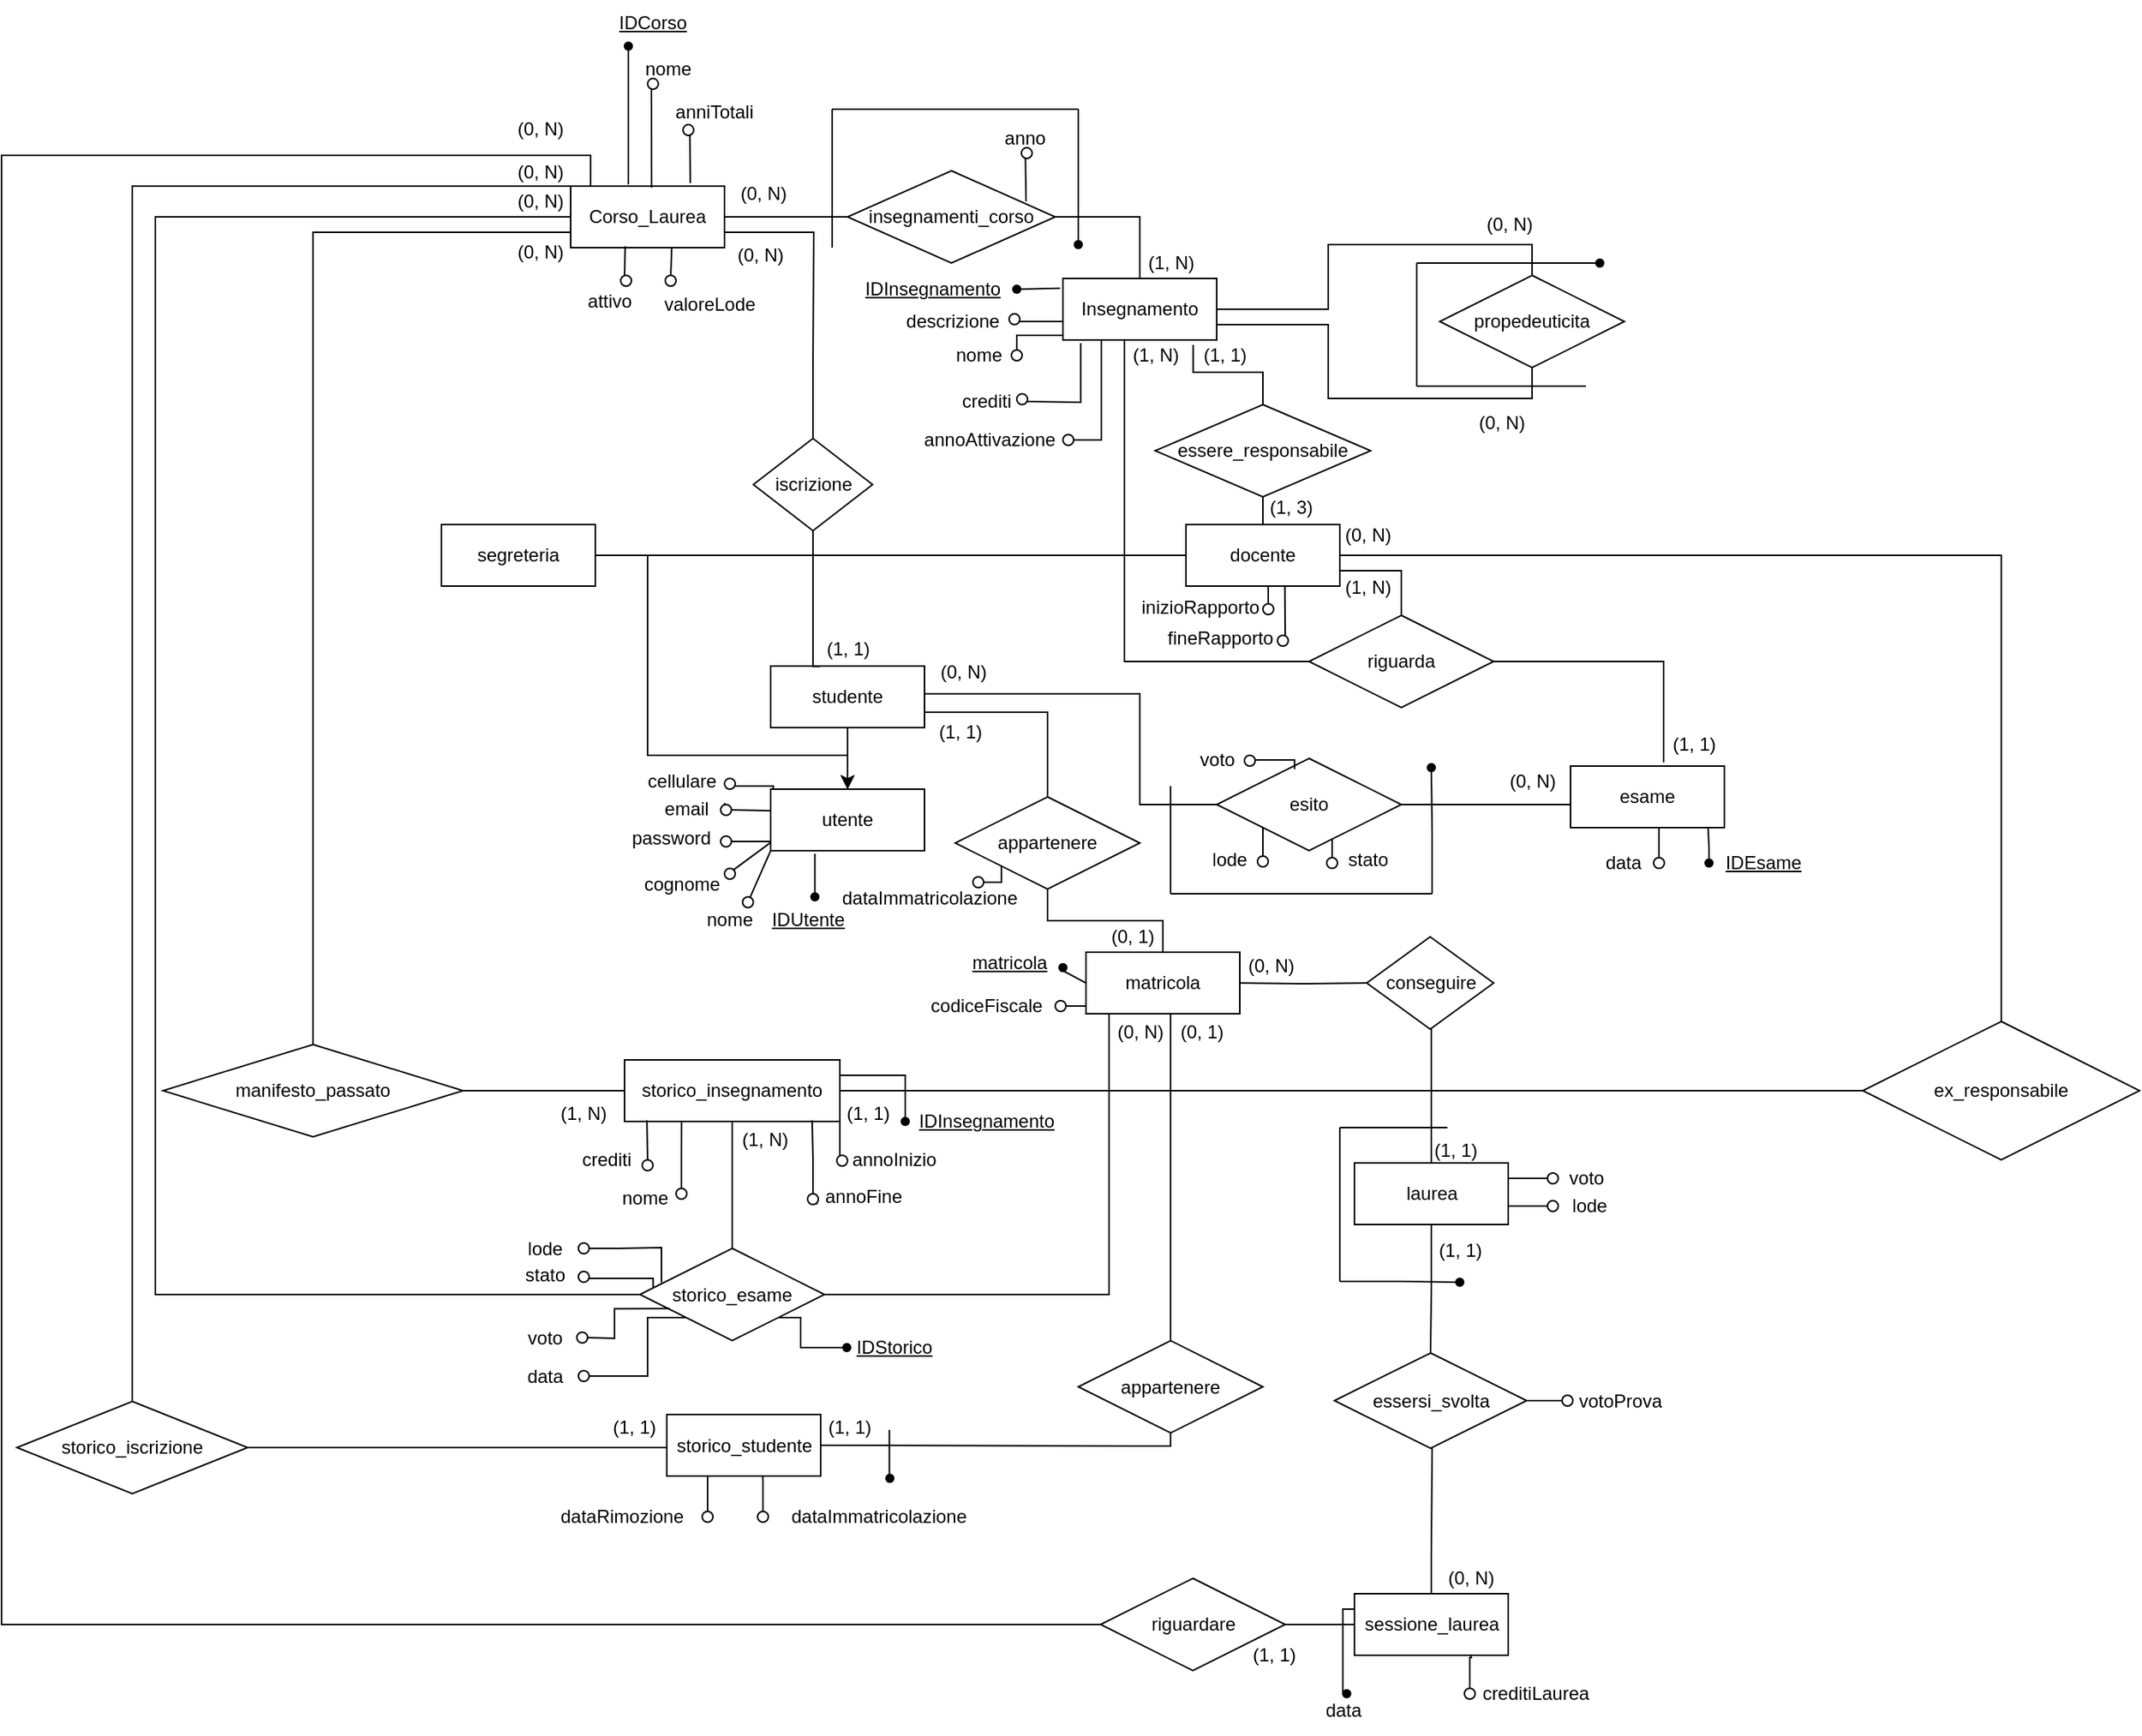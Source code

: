 <mxfile version="21.3.2" type="github" pages="3">
  <diagram name="ER" id="ei8fi8gPT5rXZid7RnSF">
    <mxGraphModel dx="1620" dy="467" grid="1" gridSize="10" guides="1" tooltips="1" connect="1" arrows="1" fold="1" page="1" pageScale="1" pageWidth="1169" pageHeight="827" math="0" shadow="0">
      <root>
        <mxCell id="mUWgfkTVN4Pzx1sX07Q9-0" />
        <mxCell id="mUWgfkTVN4Pzx1sX07Q9-1" parent="mUWgfkTVN4Pzx1sX07Q9-0" />
        <mxCell id="mUWgfkTVN4Pzx1sX07Q9-2" value="utente" style="whiteSpace=wrap;html=1;align=center;" parent="mUWgfkTVN4Pzx1sX07Q9-1" vertex="1">
          <mxGeometry x="380" y="542" width="100" height="40" as="geometry" />
        </mxCell>
        <mxCell id="mUWgfkTVN4Pzx1sX07Q9-3" style="edgeStyle=orthogonalEdgeStyle;rounded=0;orthogonalLoop=1;jettySize=auto;html=1;" parent="mUWgfkTVN4Pzx1sX07Q9-1" source="mUWgfkTVN4Pzx1sX07Q9-5" target="mUWgfkTVN4Pzx1sX07Q9-2" edge="1">
          <mxGeometry relative="1" as="geometry" />
        </mxCell>
        <mxCell id="mUWgfkTVN4Pzx1sX07Q9-4" style="edgeStyle=orthogonalEdgeStyle;rounded=0;orthogonalLoop=1;jettySize=auto;html=1;entryX=0;entryY=0.5;entryDx=0;entryDy=0;endArrow=none;endFill=0;" parent="mUWgfkTVN4Pzx1sX07Q9-1" source="mUWgfkTVN4Pzx1sX07Q9-5" target="mUWgfkTVN4Pzx1sX07Q9-55" edge="1">
          <mxGeometry relative="1" as="geometry">
            <Array as="points">
              <mxPoint x="620" y="480" />
              <mxPoint x="620" y="552" />
            </Array>
          </mxGeometry>
        </mxCell>
        <mxCell id="mUWgfkTVN4Pzx1sX07Q9-5" value="studente" style="whiteSpace=wrap;html=1;align=center;" parent="mUWgfkTVN4Pzx1sX07Q9-1" vertex="1">
          <mxGeometry x="380" y="462" width="100" height="40" as="geometry" />
        </mxCell>
        <mxCell id="mUWgfkTVN4Pzx1sX07Q9-7" style="edgeStyle=orthogonalEdgeStyle;rounded=0;orthogonalLoop=1;jettySize=auto;html=1;entryX=0.5;entryY=1;entryDx=0;entryDy=0;endArrow=none;endFill=0;" parent="mUWgfkTVN4Pzx1sX07Q9-1" source="mUWgfkTVN4Pzx1sX07Q9-10" target="mUWgfkTVN4Pzx1sX07Q9-33" edge="1">
          <mxGeometry relative="1" as="geometry">
            <Array as="points">
              <mxPoint x="700" y="372" />
            </Array>
          </mxGeometry>
        </mxCell>
        <mxCell id="mUWgfkTVN4Pzx1sX07Q9-8" style="edgeStyle=orthogonalEdgeStyle;rounded=0;orthogonalLoop=1;jettySize=auto;html=1;entryX=0.5;entryY=0;entryDx=0;entryDy=0;endArrow=none;endFill=0;" parent="mUWgfkTVN4Pzx1sX07Q9-1" source="mUWgfkTVN4Pzx1sX07Q9-10" target="mUWgfkTVN4Pzx1sX07Q9-68" edge="1">
          <mxGeometry relative="1" as="geometry" />
        </mxCell>
        <mxCell id="mUWgfkTVN4Pzx1sX07Q9-9" style="edgeStyle=orthogonalEdgeStyle;rounded=0;orthogonalLoop=1;jettySize=auto;html=1;entryX=0.5;entryY=0;entryDx=0;entryDy=0;endArrow=none;endFill=0;" parent="mUWgfkTVN4Pzx1sX07Q9-1" source="mUWgfkTVN4Pzx1sX07Q9-10" target="mUWgfkTVN4Pzx1sX07Q9-51" edge="1">
          <mxGeometry relative="1" as="geometry">
            <Array as="points">
              <mxPoint x="790" y="400" />
            </Array>
          </mxGeometry>
        </mxCell>
        <mxCell id="yzNuoIXm0FhoeVT1ui_O-1" style="edgeStyle=orthogonalEdgeStyle;rounded=0;orthogonalLoop=1;jettySize=auto;html=1;" parent="mUWgfkTVN4Pzx1sX07Q9-1" source="mUWgfkTVN4Pzx1sX07Q9-10" target="mUWgfkTVN4Pzx1sX07Q9-2" edge="1">
          <mxGeometry relative="1" as="geometry">
            <Array as="points">
              <mxPoint x="300" y="390" />
              <mxPoint x="300" y="520" />
              <mxPoint x="430" y="520" />
            </Array>
          </mxGeometry>
        </mxCell>
        <mxCell id="mUWgfkTVN4Pzx1sX07Q9-10" value="docente" style="whiteSpace=wrap;html=1;align=center;" parent="mUWgfkTVN4Pzx1sX07Q9-1" vertex="1">
          <mxGeometry x="650" y="370" width="100" height="40" as="geometry" />
        </mxCell>
        <mxCell id="yzNuoIXm0FhoeVT1ui_O-0" style="edgeStyle=orthogonalEdgeStyle;rounded=0;orthogonalLoop=1;jettySize=auto;html=1;entryX=0.5;entryY=0;entryDx=0;entryDy=0;" parent="mUWgfkTVN4Pzx1sX07Q9-1" source="mUWgfkTVN4Pzx1sX07Q9-12" target="mUWgfkTVN4Pzx1sX07Q9-2" edge="1">
          <mxGeometry relative="1" as="geometry">
            <Array as="points">
              <mxPoint x="300" y="390" />
              <mxPoint x="300" y="520" />
              <mxPoint x="430" y="520" />
            </Array>
          </mxGeometry>
        </mxCell>
        <mxCell id="mUWgfkTVN4Pzx1sX07Q9-12" value="segreteria" style="whiteSpace=wrap;html=1;align=center;" parent="mUWgfkTVN4Pzx1sX07Q9-1" vertex="1">
          <mxGeometry x="166" y="370" width="100" height="40" as="geometry" />
        </mxCell>
        <mxCell id="mUWgfkTVN4Pzx1sX07Q9-13" value="matricola" style="text;html=1;align=center;verticalAlign=middle;resizable=0;points=[];autosize=1;strokeColor=none;fillColor=none;fontStyle=4" parent="mUWgfkTVN4Pzx1sX07Q9-1" vertex="1">
          <mxGeometry x="500" y="640" width="70" height="30" as="geometry" />
        </mxCell>
        <mxCell id="mUWgfkTVN4Pzx1sX07Q9-14" style="edgeStyle=orthogonalEdgeStyle;rounded=0;orthogonalLoop=1;jettySize=auto;html=1;entryX=0;entryY=0.5;entryDx=0;entryDy=0;endArrow=none;endFill=0;" parent="mUWgfkTVN4Pzx1sX07Q9-1" source="mUWgfkTVN4Pzx1sX07Q9-16" target="mUWgfkTVN4Pzx1sX07Q9-36" edge="1">
          <mxGeometry relative="1" as="geometry" />
        </mxCell>
        <mxCell id="mUWgfkTVN4Pzx1sX07Q9-15" style="edgeStyle=orthogonalEdgeStyle;rounded=0;orthogonalLoop=1;jettySize=auto;html=1;endArrow=none;endFill=0;exitX=0;exitY=0.75;exitDx=0;exitDy=0;" parent="mUWgfkTVN4Pzx1sX07Q9-1" source="mUWgfkTVN4Pzx1sX07Q9-16" target="mUWgfkTVN4Pzx1sX07Q9-76" edge="1">
          <mxGeometry relative="1" as="geometry" />
        </mxCell>
        <mxCell id="XUmcLA1uQH_HzGnMC7Gx-10" style="edgeStyle=orthogonalEdgeStyle;rounded=0;orthogonalLoop=1;jettySize=auto;html=1;entryX=0;entryY=0.5;entryDx=0;entryDy=0;endArrow=none;endFill=0;" parent="mUWgfkTVN4Pzx1sX07Q9-1" source="mUWgfkTVN4Pzx1sX07Q9-16" target="mUWgfkTVN4Pzx1sX07Q9-70" edge="1">
          <mxGeometry relative="1" as="geometry">
            <Array as="points">
              <mxPoint x="-20" y="170" />
              <mxPoint x="-20" y="871" />
            </Array>
          </mxGeometry>
        </mxCell>
        <mxCell id="mUWgfkTVN4Pzx1sX07Q9-16" value="Corso_Laurea" style="whiteSpace=wrap;html=1;align=center;" parent="mUWgfkTVN4Pzx1sX07Q9-1" vertex="1">
          <mxGeometry x="250" y="150" width="100" height="40" as="geometry" />
        </mxCell>
        <mxCell id="mUWgfkTVN4Pzx1sX07Q9-17" style="edgeStyle=orthogonalEdgeStyle;rounded=0;orthogonalLoop=1;jettySize=auto;html=1;entryX=0.5;entryY=0;entryDx=0;entryDy=0;endArrow=none;endFill=0;" parent="mUWgfkTVN4Pzx1sX07Q9-1" source="mUWgfkTVN4Pzx1sX07Q9-19" target="mUWgfkTVN4Pzx1sX07Q9-47" edge="1">
          <mxGeometry relative="1" as="geometry" />
        </mxCell>
        <mxCell id="mUWgfkTVN4Pzx1sX07Q9-18" style="edgeStyle=orthogonalEdgeStyle;rounded=0;orthogonalLoop=1;jettySize=auto;html=1;entryX=0;entryY=0.5;entryDx=0;entryDy=0;endArrow=none;endFill=0;" parent="mUWgfkTVN4Pzx1sX07Q9-1" source="mUWgfkTVN4Pzx1sX07Q9-19" target="mUWgfkTVN4Pzx1sX07Q9-51" edge="1">
          <mxGeometry relative="1" as="geometry">
            <Array as="points">
              <mxPoint x="610" y="459" />
            </Array>
          </mxGeometry>
        </mxCell>
        <mxCell id="mUWgfkTVN4Pzx1sX07Q9-19" value="Insegnamento" style="whiteSpace=wrap;html=1;align=center;rounded=0;shadow=0;" parent="mUWgfkTVN4Pzx1sX07Q9-1" vertex="1">
          <mxGeometry x="570" y="210" width="100" height="40" as="geometry" />
        </mxCell>
        <mxCell id="mUWgfkTVN4Pzx1sX07Q9-20" value="" style="endArrow=none;html=1;rounded=0;" parent="mUWgfkTVN4Pzx1sX07Q9-1" edge="1">
          <mxGeometry width="50" height="50" relative="1" as="geometry">
            <mxPoint x="408.75" y="612" as="sourcePoint" />
            <mxPoint x="408.75" y="584" as="targetPoint" />
          </mxGeometry>
        </mxCell>
        <mxCell id="mUWgfkTVN4Pzx1sX07Q9-21" value="" style="shape=waypoint;sketch=0;fillStyle=solid;size=6;pointerEvents=1;points=[];fillColor=none;resizable=0;rotatable=0;perimeter=centerPerimeter;snapToPoint=1;" parent="mUWgfkTVN4Pzx1sX07Q9-1" vertex="1">
          <mxGeometry x="398.75" y="602" width="20" height="20" as="geometry" />
        </mxCell>
        <mxCell id="mUWgfkTVN4Pzx1sX07Q9-22" value="nome" style="text;html=1;align=center;verticalAlign=middle;resizable=0;points=[];autosize=1;strokeColor=none;fillColor=none;" parent="mUWgfkTVN4Pzx1sX07Q9-1" vertex="1">
          <mxGeometry x="327.5" y="612" width="50" height="30" as="geometry" />
        </mxCell>
        <mxCell id="mUWgfkTVN4Pzx1sX07Q9-23" value="" style="endArrow=none;html=1;rounded=0;exitX=0.744;exitY=0.208;exitDx=0;exitDy=0;exitPerimeter=0;entryX=0;entryY=0.867;entryDx=0;entryDy=0;entryPerimeter=0;" parent="mUWgfkTVN4Pzx1sX07Q9-1" source="H5gtIbrwGkIfasZEDUU--24" target="mUWgfkTVN4Pzx1sX07Q9-2" edge="1">
          <mxGeometry width="50" height="50" relative="1" as="geometry">
            <mxPoint x="347.5" y="589" as="sourcePoint" />
            <mxPoint x="435" y="582" as="targetPoint" />
          </mxGeometry>
        </mxCell>
        <mxCell id="mUWgfkTVN4Pzx1sX07Q9-25" value="cognome" style="text;html=1;align=center;verticalAlign=middle;resizable=0;points=[];autosize=1;strokeColor=none;fillColor=none;" parent="mUWgfkTVN4Pzx1sX07Q9-1" vertex="1">
          <mxGeometry x="286.75" y="589" width="70" height="30" as="geometry" />
        </mxCell>
        <mxCell id="mUWgfkTVN4Pzx1sX07Q9-26" value="" style="endArrow=none;html=1;rounded=0;" parent="mUWgfkTVN4Pzx1sX07Q9-1" source="H5gtIbrwGkIfasZEDUU--20" edge="1">
          <mxGeometry width="50" height="50" relative="1" as="geometry">
            <mxPoint x="350" y="556" as="sourcePoint" />
            <mxPoint x="380" y="556" as="targetPoint" />
          </mxGeometry>
        </mxCell>
        <mxCell id="mUWgfkTVN4Pzx1sX07Q9-28" value="email" style="text;html=1;align=center;verticalAlign=middle;resizable=0;points=[];autosize=1;strokeColor=none;fillColor=none;" parent="mUWgfkTVN4Pzx1sX07Q9-1" vertex="1">
          <mxGeometry x="300" y="540" width="50" height="30" as="geometry" />
        </mxCell>
        <mxCell id="mUWgfkTVN4Pzx1sX07Q9-29" value="" style="endArrow=none;html=1;rounded=0;" parent="mUWgfkTVN4Pzx1sX07Q9-1" edge="1">
          <mxGeometry width="50" height="50" relative="1" as="geometry">
            <mxPoint x="350" y="576" as="sourcePoint" />
            <mxPoint x="380" y="576" as="targetPoint" />
          </mxGeometry>
        </mxCell>
        <mxCell id="mUWgfkTVN4Pzx1sX07Q9-31" value="password" style="text;html=1;align=center;verticalAlign=middle;resizable=0;points=[];autosize=1;strokeColor=none;fillColor=none;" parent="mUWgfkTVN4Pzx1sX07Q9-1" vertex="1">
          <mxGeometry x="279.5" y="559" width="70" height="30" as="geometry" />
        </mxCell>
        <mxCell id="mUWgfkTVN4Pzx1sX07Q9-32" style="edgeStyle=orthogonalEdgeStyle;rounded=0;orthogonalLoop=1;jettySize=auto;html=1;entryX=0.847;entryY=1.08;entryDx=0;entryDy=0;endArrow=none;endFill=0;entryPerimeter=0;" parent="mUWgfkTVN4Pzx1sX07Q9-1" source="mUWgfkTVN4Pzx1sX07Q9-33" target="mUWgfkTVN4Pzx1sX07Q9-19" edge="1">
          <mxGeometry relative="1" as="geometry" />
        </mxCell>
        <mxCell id="mUWgfkTVN4Pzx1sX07Q9-33" value="essere_responsabile" style="shape=rhombus;perimeter=rhombusPerimeter;whiteSpace=wrap;html=1;align=center;" parent="mUWgfkTVN4Pzx1sX07Q9-1" vertex="1">
          <mxGeometry x="630" y="292" width="140" height="60" as="geometry" />
        </mxCell>
        <mxCell id="mUWgfkTVN4Pzx1sX07Q9-34" value="(1, 3)" style="text;html=1;align=center;verticalAlign=middle;resizable=0;points=[];autosize=1;strokeColor=none;fillColor=none;" parent="mUWgfkTVN4Pzx1sX07Q9-1" vertex="1">
          <mxGeometry x="693" y="344" width="50" height="30" as="geometry" />
        </mxCell>
        <mxCell id="mUWgfkTVN4Pzx1sX07Q9-35" style="edgeStyle=orthogonalEdgeStyle;rounded=0;orthogonalLoop=1;jettySize=auto;html=1;entryX=0.5;entryY=0;entryDx=0;entryDy=0;endArrow=none;endFill=0;" parent="mUWgfkTVN4Pzx1sX07Q9-1" source="mUWgfkTVN4Pzx1sX07Q9-36" target="mUWgfkTVN4Pzx1sX07Q9-19" edge="1">
          <mxGeometry relative="1" as="geometry" />
        </mxCell>
        <mxCell id="mUWgfkTVN4Pzx1sX07Q9-36" value="insegnamenti_corso" style="shape=rhombus;perimeter=rhombusPerimeter;whiteSpace=wrap;html=1;align=center;" parent="mUWgfkTVN4Pzx1sX07Q9-1" vertex="1">
          <mxGeometry x="430" y="140" width="135" height="60" as="geometry" />
        </mxCell>
        <mxCell id="mUWgfkTVN4Pzx1sX07Q9-37" value="(0, N)" style="text;html=1;align=center;verticalAlign=middle;resizable=0;points=[];autosize=1;strokeColor=none;fillColor=none;" parent="mUWgfkTVN4Pzx1sX07Q9-1" vertex="1">
          <mxGeometry x="350" y="140" width="50" height="30" as="geometry" />
        </mxCell>
        <mxCell id="mUWgfkTVN4Pzx1sX07Q9-38" value="(1, N)" style="text;html=1;align=center;verticalAlign=middle;resizable=0;points=[];autosize=1;strokeColor=none;fillColor=none;" parent="mUWgfkTVN4Pzx1sX07Q9-1" vertex="1">
          <mxGeometry x="615" y="185" width="50" height="30" as="geometry" />
        </mxCell>
        <mxCell id="mUWgfkTVN4Pzx1sX07Q9-39" value="IDInsegnamento" style="text;html=1;align=center;verticalAlign=middle;resizable=0;points=[];autosize=1;strokeColor=none;fillColor=none;fontStyle=4" parent="mUWgfkTVN4Pzx1sX07Q9-1" vertex="1">
          <mxGeometry x="430" y="202" width="110" height="30" as="geometry" />
        </mxCell>
        <mxCell id="mUWgfkTVN4Pzx1sX07Q9-40" value="nome" style="text;html=1;align=center;verticalAlign=middle;resizable=0;points=[];autosize=1;strokeColor=none;fillColor=none;" parent="mUWgfkTVN4Pzx1sX07Q9-1" vertex="1">
          <mxGeometry x="490" y="245" width="50" height="30" as="geometry" />
        </mxCell>
        <mxCell id="mUWgfkTVN4Pzx1sX07Q9-41" value="descrizione" style="text;html=1;align=center;verticalAlign=middle;resizable=0;points=[];autosize=1;strokeColor=none;fillColor=none;" parent="mUWgfkTVN4Pzx1sX07Q9-1" vertex="1">
          <mxGeometry x="457.5" y="223" width="80" height="30" as="geometry" />
        </mxCell>
        <mxCell id="mUWgfkTVN4Pzx1sX07Q9-42" value="anno" style="text;html=1;align=center;verticalAlign=middle;resizable=0;points=[];autosize=1;strokeColor=none;fillColor=none;" parent="mUWgfkTVN4Pzx1sX07Q9-1" vertex="1">
          <mxGeometry x="520" y="104" width="50" height="30" as="geometry" />
        </mxCell>
        <mxCell id="mUWgfkTVN4Pzx1sX07Q9-43" value="IDCorso" style="text;html=1;align=center;verticalAlign=middle;resizable=0;points=[];autosize=1;strokeColor=none;fillColor=none;fontStyle=4" parent="mUWgfkTVN4Pzx1sX07Q9-1" vertex="1">
          <mxGeometry x="267.5" y="29.04" width="70" height="30" as="geometry" />
        </mxCell>
        <mxCell id="mUWgfkTVN4Pzx1sX07Q9-44" value="nome" style="text;html=1;align=center;verticalAlign=middle;resizable=0;points=[];autosize=1;strokeColor=none;fillColor=none;" parent="mUWgfkTVN4Pzx1sX07Q9-1" vertex="1">
          <mxGeometry x="287.5" y="59.04" width="50" height="30" as="geometry" />
        </mxCell>
        <mxCell id="mUWgfkTVN4Pzx1sX07Q9-45" value="anniTotali" style="text;html=1;align=center;verticalAlign=middle;resizable=0;points=[];autosize=1;strokeColor=none;fillColor=none;" parent="mUWgfkTVN4Pzx1sX07Q9-1" vertex="1">
          <mxGeometry x="307.5" y="87.04" width="70" height="30" as="geometry" />
        </mxCell>
        <mxCell id="mUWgfkTVN4Pzx1sX07Q9-46" style="edgeStyle=orthogonalEdgeStyle;rounded=0;orthogonalLoop=1;jettySize=auto;html=1;exitX=0.5;exitY=1;exitDx=0;exitDy=0;entryX=1;entryY=0.75;entryDx=0;entryDy=0;endArrow=none;endFill=0;" parent="mUWgfkTVN4Pzx1sX07Q9-1" source="mUWgfkTVN4Pzx1sX07Q9-47" target="mUWgfkTVN4Pzx1sX07Q9-19" edge="1">
          <mxGeometry relative="1" as="geometry">
            <mxPoint x="770.667" y="280" as="targetPoint" />
          </mxGeometry>
        </mxCell>
        <mxCell id="mUWgfkTVN4Pzx1sX07Q9-47" value="propedeuticita" style="shape=rhombus;perimeter=rhombusPerimeter;whiteSpace=wrap;html=1;align=center;" parent="mUWgfkTVN4Pzx1sX07Q9-1" vertex="1">
          <mxGeometry x="815" y="208" width="120" height="60" as="geometry" />
        </mxCell>
        <mxCell id="mUWgfkTVN4Pzx1sX07Q9-48" value="(0, N)" style="text;html=1;align=center;verticalAlign=middle;resizable=0;points=[];autosize=1;strokeColor=none;fillColor=none;" parent="mUWgfkTVN4Pzx1sX07Q9-1" vertex="1">
          <mxGeometry x="835" y="160" width="50" height="30" as="geometry" />
        </mxCell>
        <mxCell id="mUWgfkTVN4Pzx1sX07Q9-49" value="(0, N)" style="text;html=1;align=center;verticalAlign=middle;resizable=0;points=[];autosize=1;strokeColor=none;fillColor=none;" parent="mUWgfkTVN4Pzx1sX07Q9-1" vertex="1">
          <mxGeometry x="830" y="288.5" width="50" height="30" as="geometry" />
        </mxCell>
        <mxCell id="mUWgfkTVN4Pzx1sX07Q9-50" style="edgeStyle=orthogonalEdgeStyle;rounded=0;orthogonalLoop=1;jettySize=auto;html=1;entryX=0.605;entryY=-0.06;entryDx=0;entryDy=0;entryPerimeter=0;endArrow=none;endFill=0;" parent="mUWgfkTVN4Pzx1sX07Q9-1" source="mUWgfkTVN4Pzx1sX07Q9-51" target="mUWgfkTVN4Pzx1sX07Q9-53" edge="1">
          <mxGeometry relative="1" as="geometry" />
        </mxCell>
        <mxCell id="mUWgfkTVN4Pzx1sX07Q9-51" value="riguarda" style="shape=rhombus;perimeter=rhombusPerimeter;whiteSpace=wrap;html=1;align=center;" parent="mUWgfkTVN4Pzx1sX07Q9-1" vertex="1">
          <mxGeometry x="730" y="429" width="120" height="60" as="geometry" />
        </mxCell>
        <mxCell id="mUWgfkTVN4Pzx1sX07Q9-52" style="edgeStyle=orthogonalEdgeStyle;rounded=0;orthogonalLoop=1;jettySize=auto;html=1;entryX=1;entryY=0.5;entryDx=0;entryDy=0;exitX=0;exitY=0.5;exitDx=0;exitDy=0;endArrow=none;endFill=0;" parent="mUWgfkTVN4Pzx1sX07Q9-1" source="mUWgfkTVN4Pzx1sX07Q9-53" target="mUWgfkTVN4Pzx1sX07Q9-55" edge="1">
          <mxGeometry relative="1" as="geometry">
            <Array as="points">
              <mxPoint x="900" y="552" />
            </Array>
          </mxGeometry>
        </mxCell>
        <mxCell id="mUWgfkTVN4Pzx1sX07Q9-53" value="esame" style="whiteSpace=wrap;html=1;align=center;" parent="mUWgfkTVN4Pzx1sX07Q9-1" vertex="1">
          <mxGeometry x="900" y="527" width="100" height="40" as="geometry" />
        </mxCell>
        <mxCell id="mUWgfkTVN4Pzx1sX07Q9-54" value="data" style="text;html=1;align=center;verticalAlign=middle;resizable=0;points=[];autosize=1;strokeColor=none;fillColor=none;" parent="mUWgfkTVN4Pzx1sX07Q9-1" vertex="1">
          <mxGeometry x="909" y="575" width="50" height="30" as="geometry" />
        </mxCell>
        <mxCell id="mUWgfkTVN4Pzx1sX07Q9-55" value="esito" style="shape=rhombus;perimeter=rhombusPerimeter;whiteSpace=wrap;html=1;align=center;" parent="mUWgfkTVN4Pzx1sX07Q9-1" vertex="1">
          <mxGeometry x="670" y="522" width="120" height="60" as="geometry" />
        </mxCell>
        <mxCell id="mUWgfkTVN4Pzx1sX07Q9-56" value="lode" style="text;html=1;align=center;verticalAlign=middle;resizable=0;points=[];autosize=1;strokeColor=none;fillColor=none;" parent="mUWgfkTVN4Pzx1sX07Q9-1" vertex="1">
          <mxGeometry x="652.5" y="573" width="50" height="30" as="geometry" />
        </mxCell>
        <mxCell id="mUWgfkTVN4Pzx1sX07Q9-57" style="edgeStyle=orthogonalEdgeStyle;rounded=0;orthogonalLoop=1;jettySize=auto;html=1;entryX=0.5;entryY=0;entryDx=0;entryDy=0;exitX=0.5;exitY=1;exitDx=0;exitDy=0;endArrow=none;endFill=0;" parent="mUWgfkTVN4Pzx1sX07Q9-1" source="mUWgfkTVN4Pzx1sX07Q9-59" target="mUWgfkTVN4Pzx1sX07Q9-70" edge="1">
          <mxGeometry relative="1" as="geometry">
            <Array as="points">
              <mxPoint x="355" y="841" />
            </Array>
          </mxGeometry>
        </mxCell>
        <mxCell id="mUWgfkTVN4Pzx1sX07Q9-58" style="edgeStyle=orthogonalEdgeStyle;rounded=0;orthogonalLoop=1;jettySize=auto;html=1;entryX=1;entryY=0.5;entryDx=0;entryDy=0;exitX=0;exitY=0.5;exitDx=0;exitDy=0;endArrow=none;endFill=0;" parent="mUWgfkTVN4Pzx1sX07Q9-1" source="mUWgfkTVN4Pzx1sX07Q9-59" target="mUWgfkTVN4Pzx1sX07Q9-76" edge="1">
          <mxGeometry relative="1" as="geometry">
            <Array as="points">
              <mxPoint x="270" y="738" />
              <mxPoint x="270" y="738" />
            </Array>
          </mxGeometry>
        </mxCell>
        <mxCell id="mUWgfkTVN4Pzx1sX07Q9-59" value="storico_insegnamento" style="whiteSpace=wrap;html=1;align=center;" parent="mUWgfkTVN4Pzx1sX07Q9-1" vertex="1">
          <mxGeometry x="285" y="718" width="140" height="40" as="geometry" />
        </mxCell>
        <mxCell id="mUWgfkTVN4Pzx1sX07Q9-60" style="edgeStyle=orthogonalEdgeStyle;rounded=0;orthogonalLoop=1;jettySize=auto;html=1;entryX=1;entryY=0.5;entryDx=0;entryDy=0;endArrow=none;endFill=0;" parent="mUWgfkTVN4Pzx1sX07Q9-1" source="mUWgfkTVN4Pzx1sX07Q9-61" target="mUWgfkTVN4Pzx1sX07Q9-137" edge="1">
          <mxGeometry relative="1" as="geometry">
            <Array as="points">
              <mxPoint x="250" y="970" />
              <mxPoint x="250" y="970" />
            </Array>
          </mxGeometry>
        </mxCell>
        <mxCell id="mUWgfkTVN4Pzx1sX07Q9-61" value="storico_studente" style="whiteSpace=wrap;html=1;align=center;" parent="mUWgfkTVN4Pzx1sX07Q9-1" vertex="1">
          <mxGeometry x="312.5" y="948.5" width="100" height="40" as="geometry" />
        </mxCell>
        <mxCell id="mUWgfkTVN4Pzx1sX07Q9-64" value="inizioRapporto" style="text;html=1;align=center;verticalAlign=middle;resizable=0;points=[];autosize=1;strokeColor=none;fillColor=none;" parent="mUWgfkTVN4Pzx1sX07Q9-1" vertex="1">
          <mxGeometry x="608.5" y="409" width="100" height="30" as="geometry" />
        </mxCell>
        <mxCell id="mUWgfkTVN4Pzx1sX07Q9-65" value="fineRapporto" style="text;html=1;align=center;verticalAlign=middle;resizable=0;points=[];autosize=1;strokeColor=none;fillColor=none;" parent="mUWgfkTVN4Pzx1sX07Q9-1" vertex="1">
          <mxGeometry x="626.5" y="428.5" width="90" height="30" as="geometry" />
        </mxCell>
        <mxCell id="mUWgfkTVN4Pzx1sX07Q9-66" value="dataImmatricolazione" style="text;html=1;align=center;verticalAlign=middle;resizable=0;points=[];autosize=1;strokeColor=none;fillColor=none;" parent="mUWgfkTVN4Pzx1sX07Q9-1" vertex="1">
          <mxGeometry x="412.5" y="598" width="140" height="30" as="geometry" />
        </mxCell>
        <mxCell id="mUWgfkTVN4Pzx1sX07Q9-67" style="edgeStyle=orthogonalEdgeStyle;rounded=0;orthogonalLoop=1;jettySize=auto;html=1;entryX=1;entryY=0.5;entryDx=0;entryDy=0;endArrow=none;endFill=0;" parent="mUWgfkTVN4Pzx1sX07Q9-1" source="mUWgfkTVN4Pzx1sX07Q9-68" target="mUWgfkTVN4Pzx1sX07Q9-59" edge="1">
          <mxGeometry relative="1" as="geometry" />
        </mxCell>
        <mxCell id="mUWgfkTVN4Pzx1sX07Q9-68" value="ex_responsabile" style="shape=rhombus;perimeter=rhombusPerimeter;whiteSpace=wrap;html=1;align=center;" parent="mUWgfkTVN4Pzx1sX07Q9-1" vertex="1">
          <mxGeometry x="1090" y="693" width="180" height="90" as="geometry" />
        </mxCell>
        <mxCell id="mUWgfkTVN4Pzx1sX07Q9-69" style="edgeStyle=orthogonalEdgeStyle;rounded=0;orthogonalLoop=1;jettySize=auto;html=1;endArrow=none;endFill=0;" parent="mUWgfkTVN4Pzx1sX07Q9-1" source="mUWgfkTVN4Pzx1sX07Q9-70" target="mUWgfkTVN4Pzx1sX07Q9-146" edge="1">
          <mxGeometry relative="1" as="geometry">
            <Array as="points">
              <mxPoint x="600" y="871" />
            </Array>
          </mxGeometry>
        </mxCell>
        <mxCell id="mUWgfkTVN4Pzx1sX07Q9-70" value="storico_esame" style="shape=rhombus;perimeter=rhombusPerimeter;whiteSpace=wrap;html=1;align=center;" parent="mUWgfkTVN4Pzx1sX07Q9-1" vertex="1">
          <mxGeometry x="295" y="840.5" width="120" height="60" as="geometry" />
        </mxCell>
        <mxCell id="mUWgfkTVN4Pzx1sX07Q9-71" value="voto" style="text;html=1;align=center;verticalAlign=middle;resizable=0;points=[];autosize=1;strokeColor=none;fillColor=none;" parent="mUWgfkTVN4Pzx1sX07Q9-1" vertex="1">
          <mxGeometry x="207.5" y="883.5" width="50" height="30" as="geometry" />
        </mxCell>
        <mxCell id="mUWgfkTVN4Pzx1sX07Q9-72" value="lode" style="text;html=1;align=center;verticalAlign=middle;resizable=0;points=[];autosize=1;strokeColor=none;fillColor=none;" parent="mUWgfkTVN4Pzx1sX07Q9-1" vertex="1">
          <mxGeometry x="207.5" y="825.5" width="50" height="30" as="geometry" />
        </mxCell>
        <mxCell id="mUWgfkTVN4Pzx1sX07Q9-73" value="annoInizio" style="text;html=1;align=center;verticalAlign=middle;resizable=0;points=[];autosize=1;strokeColor=none;fillColor=none;" parent="mUWgfkTVN4Pzx1sX07Q9-1" vertex="1">
          <mxGeometry x="420" y="768" width="80" height="30" as="geometry" />
        </mxCell>
        <mxCell id="mUWgfkTVN4Pzx1sX07Q9-74" value="annoFine" style="text;html=1;align=center;verticalAlign=middle;resizable=0;points=[];autosize=1;strokeColor=none;fillColor=none;" parent="mUWgfkTVN4Pzx1sX07Q9-1" vertex="1">
          <mxGeometry x="404.5" y="791.5" width="70" height="30" as="geometry" />
        </mxCell>
        <mxCell id="mUWgfkTVN4Pzx1sX07Q9-76" value="manifesto_passato" style="shape=rhombus;perimeter=rhombusPerimeter;whiteSpace=wrap;html=1;align=center;" parent="mUWgfkTVN4Pzx1sX07Q9-1" vertex="1">
          <mxGeometry x="-15" y="708" width="195" height="60" as="geometry" />
        </mxCell>
        <mxCell id="mUWgfkTVN4Pzx1sX07Q9-77" value="(0, N)" style="text;html=1;align=center;verticalAlign=middle;resizable=0;points=[];autosize=1;strokeColor=none;fillColor=none;" parent="mUWgfkTVN4Pzx1sX07Q9-1" vertex="1">
          <mxGeometry x="480" y="451" width="50" height="30" as="geometry" />
        </mxCell>
        <mxCell id="mUWgfkTVN4Pzx1sX07Q9-78" value="&amp;nbsp;&lt;span style=&quot;white-space: pre;&quot;&gt; &lt;/span&gt;" style="text;html=1;align=center;verticalAlign=middle;resizable=0;points=[];autosize=1;strokeColor=none;fillColor=none;" parent="mUWgfkTVN4Pzx1sX07Q9-1" vertex="1">
          <mxGeometry x="702" y="87.04" width="50" height="30" as="geometry" />
        </mxCell>
        <mxCell id="mUWgfkTVN4Pzx1sX07Q9-79" value="IDUtente" style="text;html=1;align=center;verticalAlign=middle;resizable=0;points=[];autosize=1;strokeColor=none;fillColor=none;fontStyle=4" parent="mUWgfkTVN4Pzx1sX07Q9-1" vertex="1">
          <mxGeometry x="368.75" y="612" width="70" height="30" as="geometry" />
        </mxCell>
        <mxCell id="mUWgfkTVN4Pzx1sX07Q9-80" value="(0, N)" style="text;html=1;align=center;verticalAlign=middle;resizable=0;points=[];autosize=1;strokeColor=none;fillColor=none;" parent="mUWgfkTVN4Pzx1sX07Q9-1" vertex="1">
          <mxGeometry x="205" y="178" width="50" height="30" as="geometry" />
        </mxCell>
        <mxCell id="mUWgfkTVN4Pzx1sX07Q9-81" value="(1, N)" style="text;html=1;align=center;verticalAlign=middle;resizable=0;points=[];autosize=1;strokeColor=none;fillColor=none;" parent="mUWgfkTVN4Pzx1sX07Q9-1" vertex="1">
          <mxGeometry x="232.5" y="738" width="50" height="30" as="geometry" />
        </mxCell>
        <mxCell id="mUWgfkTVN4Pzx1sX07Q9-82" value="IDEsame" style="text;html=1;align=center;verticalAlign=middle;resizable=0;points=[];autosize=1;strokeColor=none;fillColor=none;fontStyle=4" parent="mUWgfkTVN4Pzx1sX07Q9-1" vertex="1">
          <mxGeometry x="990" y="575" width="70" height="30" as="geometry" />
        </mxCell>
        <mxCell id="mUWgfkTVN4Pzx1sX07Q9-83" value="(1, 1)" style="text;html=1;align=center;verticalAlign=middle;resizable=0;points=[];autosize=1;strokeColor=none;fillColor=none;" parent="mUWgfkTVN4Pzx1sX07Q9-1" vertex="1">
          <mxGeometry x="650" y="245" width="50" height="30" as="geometry" />
        </mxCell>
        <mxCell id="mUWgfkTVN4Pzx1sX07Q9-84" value="(1, N)" style="text;html=1;align=center;verticalAlign=middle;resizable=0;points=[];autosize=1;strokeColor=none;fillColor=none;" parent="mUWgfkTVN4Pzx1sX07Q9-1" vertex="1">
          <mxGeometry x="605" y="245" width="50" height="30" as="geometry" />
        </mxCell>
        <mxCell id="mUWgfkTVN4Pzx1sX07Q9-85" value="(1, N)" style="text;html=1;align=center;verticalAlign=middle;resizable=0;points=[];autosize=1;strokeColor=none;fillColor=none;" parent="mUWgfkTVN4Pzx1sX07Q9-1" vertex="1">
          <mxGeometry x="743" y="396" width="50" height="30" as="geometry" />
        </mxCell>
        <mxCell id="mUWgfkTVN4Pzx1sX07Q9-86" value="(1, 1)" style="text;html=1;align=center;verticalAlign=middle;resizable=0;points=[];autosize=1;strokeColor=none;fillColor=none;" parent="mUWgfkTVN4Pzx1sX07Q9-1" vertex="1">
          <mxGeometry x="955" y="498" width="50" height="30" as="geometry" />
        </mxCell>
        <mxCell id="mUWgfkTVN4Pzx1sX07Q9-87" value="" style="shape=waypoint;sketch=0;size=6;pointerEvents=1;points=[];fillColor=none;resizable=0;rotatable=0;perimeter=centerPerimeter;snapToPoint=1;" parent="mUWgfkTVN4Pzx1sX07Q9-1" vertex="1">
          <mxGeometry x="799.5" y="518" width="20" height="20" as="geometry" />
        </mxCell>
        <mxCell id="mUWgfkTVN4Pzx1sX07Q9-92" value="(0, N)" style="text;html=1;align=center;verticalAlign=middle;resizable=0;points=[];autosize=1;strokeColor=none;fillColor=none;" parent="mUWgfkTVN4Pzx1sX07Q9-1" vertex="1">
          <mxGeometry x="850" y="522" width="50" height="30" as="geometry" />
        </mxCell>
        <mxCell id="mUWgfkTVN4Pzx1sX07Q9-95" value="" style="endArrow=none;html=1;rounded=0;entryX=0.949;entryY=0.022;entryDx=0;entryDy=0;entryPerimeter=0;" parent="mUWgfkTVN4Pzx1sX07Q9-1" source="H5gtIbrwGkIfasZEDUU--11" target="mUWgfkTVN4Pzx1sX07Q9-64" edge="1">
          <mxGeometry width="50" height="50" relative="1" as="geometry">
            <mxPoint x="709.5" y="425" as="sourcePoint" />
            <mxPoint x="744.5" y="424.7" as="targetPoint" />
          </mxGeometry>
        </mxCell>
        <mxCell id="mUWgfkTVN4Pzx1sX07Q9-96" value="" style="endArrow=none;html=1;rounded=0;entryX=0.643;entryY=0.997;entryDx=0;entryDy=0;entryPerimeter=0;" parent="mUWgfkTVN4Pzx1sX07Q9-1" source="H5gtIbrwGkIfasZEDUU--13" target="mUWgfkTVN4Pzx1sX07Q9-10" edge="1">
          <mxGeometry width="50" height="50" relative="1" as="geometry">
            <mxPoint x="714.5" y="445" as="sourcePoint" />
            <mxPoint x="744.5" y="444.7" as="targetPoint" />
            <Array as="points">
              <mxPoint x="714.5" y="445" />
            </Array>
          </mxGeometry>
        </mxCell>
        <mxCell id="mUWgfkTVN4Pzx1sX07Q9-97" value="" style="endArrow=none;html=1;rounded=0;entryX=0;entryY=0.5;entryDx=0;entryDy=0;" parent="mUWgfkTVN4Pzx1sX07Q9-1" target="mUWgfkTVN4Pzx1sX07Q9-146" edge="1">
          <mxGeometry width="50" height="50" relative="1" as="geometry">
            <mxPoint x="570" y="660" as="sourcePoint" />
            <mxPoint x="440" y="429" as="targetPoint" />
          </mxGeometry>
        </mxCell>
        <mxCell id="mUWgfkTVN4Pzx1sX07Q9-98" value="" style="shape=waypoint;sketch=0;fillStyle=solid;size=6;pointerEvents=1;points=[];fillColor=none;resizable=0;rotatable=0;perimeter=centerPerimeter;snapToPoint=1;" parent="mUWgfkTVN4Pzx1sX07Q9-1" vertex="1">
          <mxGeometry x="560" y="648" width="20" height="20" as="geometry" />
        </mxCell>
        <mxCell id="mUWgfkTVN4Pzx1sX07Q9-101" value="" style="shape=waypoint;sketch=0;fillStyle=solid;size=6;pointerEvents=1;points=[];fillColor=none;resizable=0;rotatable=0;perimeter=centerPerimeter;snapToPoint=1;" parent="mUWgfkTVN4Pzx1sX07Q9-1" vertex="1">
          <mxGeometry x="277.5" y="49.04" width="20" height="20" as="geometry" />
        </mxCell>
        <mxCell id="mUWgfkTVN4Pzx1sX07Q9-102" value="" style="endArrow=none;html=1;rounded=0;" parent="mUWgfkTVN4Pzx1sX07Q9-1" target="mUWgfkTVN4Pzx1sX07Q9-101" edge="1">
          <mxGeometry width="50" height="50" relative="1" as="geometry">
            <mxPoint x="287.5" y="149.04" as="sourcePoint" />
            <mxPoint x="307.5" y="85.04" as="targetPoint" />
          </mxGeometry>
        </mxCell>
        <mxCell id="mUWgfkTVN4Pzx1sX07Q9-107" value="" style="endArrow=none;html=1;rounded=0;exitX=0.201;exitY=0.048;exitDx=0;exitDy=0;exitPerimeter=0;" parent="mUWgfkTVN4Pzx1sX07Q9-1" edge="1">
          <mxGeometry width="50" height="50" relative="1" as="geometry">
            <mxPoint x="302.6" y="150.96" as="sourcePoint" />
            <mxPoint x="302.5" y="85.04" as="targetPoint" />
          </mxGeometry>
        </mxCell>
        <mxCell id="mUWgfkTVN4Pzx1sX07Q9-108" value="" style="endArrow=none;html=1;rounded=0;entryX=0.417;entryY=0.695;entryDx=0;entryDy=0;entryPerimeter=0;exitX=0.453;exitY=-0.025;exitDx=0;exitDy=0;exitPerimeter=0;" parent="mUWgfkTVN4Pzx1sX07Q9-1" edge="1">
          <mxGeometry width="50" height="50" relative="1" as="geometry">
            <mxPoint x="327.8" y="148.04" as="sourcePoint" />
            <mxPoint x="327.5" y="115.04" as="targetPoint" />
          </mxGeometry>
        </mxCell>
        <mxCell id="mUWgfkTVN4Pzx1sX07Q9-110" value="" style="shape=waypoint;sketch=0;fillStyle=solid;size=6;pointerEvents=1;points=[];fillColor=none;resizable=0;rotatable=0;perimeter=centerPerimeter;snapToPoint=1;" parent="mUWgfkTVN4Pzx1sX07Q9-1" vertex="1">
          <mxGeometry x="530" y="207" width="20" height="20" as="geometry" />
        </mxCell>
        <mxCell id="mUWgfkTVN4Pzx1sX07Q9-111" style="edgeStyle=orthogonalEdgeStyle;rounded=0;orthogonalLoop=1;jettySize=auto;html=1;endArrow=none;endFill=0;" parent="mUWgfkTVN4Pzx1sX07Q9-1" source="H5gtIbrwGkIfasZEDUU--0" edge="1">
          <mxGeometry relative="1" as="geometry">
            <mxPoint x="570" y="247" as="targetPoint" />
            <Array as="points">
              <mxPoint x="540" y="247" />
            </Array>
            <mxPoint x="540" y="260" as="sourcePoint" />
          </mxGeometry>
        </mxCell>
        <mxCell id="mUWgfkTVN4Pzx1sX07Q9-113" style="edgeStyle=orthogonalEdgeStyle;rounded=0;orthogonalLoop=1;jettySize=auto;html=1;endArrow=none;endFill=0;" parent="mUWgfkTVN4Pzx1sX07Q9-1" source="mUWgfkTVN4Pzx1sX07Q9-114" edge="1">
          <mxGeometry relative="1" as="geometry">
            <mxPoint x="570" y="240" as="targetPoint" />
            <Array as="points">
              <mxPoint x="570" y="238" />
            </Array>
          </mxGeometry>
        </mxCell>
        <mxCell id="mUWgfkTVN4Pzx1sX07Q9-114" value="" style="ellipse;whiteSpace=wrap;html=1;aspect=fixed;" parent="mUWgfkTVN4Pzx1sX07Q9-1" vertex="1">
          <mxGeometry x="535" y="233" width="7" height="7" as="geometry" />
        </mxCell>
        <mxCell id="mUWgfkTVN4Pzx1sX07Q9-115" value="" style="endArrow=none;html=1;rounded=0;entryX=0.676;entryY=0.712;entryDx=0;entryDy=0;entryPerimeter=0;exitX=-0.018;exitY=0.16;exitDx=0;exitDy=0;exitPerimeter=0;" parent="mUWgfkTVN4Pzx1sX07Q9-1" source="mUWgfkTVN4Pzx1sX07Q9-19" target="mUWgfkTVN4Pzx1sX07Q9-110" edge="1">
          <mxGeometry width="50" height="50" relative="1" as="geometry">
            <mxPoint x="280" y="300" as="sourcePoint" />
            <mxPoint x="330" y="250" as="targetPoint" />
          </mxGeometry>
        </mxCell>
        <mxCell id="mUWgfkTVN4Pzx1sX07Q9-116" style="edgeStyle=orthogonalEdgeStyle;rounded=0;orthogonalLoop=1;jettySize=auto;html=1;entryX=0.444;entryY=0.987;entryDx=0;entryDy=0;entryPerimeter=0;endArrow=none;endFill=0;" parent="mUWgfkTVN4Pzx1sX07Q9-1" source="mUWgfkTVN4Pzx1sX07Q9-117" edge="1">
          <mxGeometry relative="1" as="geometry">
            <Array as="points">
              <mxPoint x="990" y="580" />
              <mxPoint x="989" y="580" />
            </Array>
            <mxPoint x="989.4" y="566.48" as="targetPoint" />
          </mxGeometry>
        </mxCell>
        <mxCell id="mUWgfkTVN4Pzx1sX07Q9-117" value="" style="shape=waypoint;sketch=0;size=6;pointerEvents=1;points=[];fillColor=none;resizable=0;rotatable=0;perimeter=centerPerimeter;snapToPoint=1;" parent="mUWgfkTVN4Pzx1sX07Q9-1" vertex="1">
          <mxGeometry x="980" y="580" width="20" height="20" as="geometry" />
        </mxCell>
        <mxCell id="mUWgfkTVN4Pzx1sX07Q9-120" value="" style="endArrow=none;html=1;rounded=0;entryX=0.372;entryY=0.406;entryDx=0;entryDy=0;entryPerimeter=0;" parent="mUWgfkTVN4Pzx1sX07Q9-1" source="H5gtIbrwGkIfasZEDUU--5" edge="1">
          <mxGeometry width="50" height="50" relative="1" as="geometry">
            <mxPoint x="546" y="159" as="sourcePoint" />
            <mxPoint x="545" y="128" as="targetPoint" />
          </mxGeometry>
        </mxCell>
        <mxCell id="mUWgfkTVN4Pzx1sX07Q9-121" value="crediti" style="text;html=1;align=center;verticalAlign=middle;resizable=0;points=[];autosize=1;strokeColor=none;fillColor=none;" parent="mUWgfkTVN4Pzx1sX07Q9-1" vertex="1">
          <mxGeometry x="490" y="275" width="60" height="30" as="geometry" />
        </mxCell>
        <mxCell id="mUWgfkTVN4Pzx1sX07Q9-122" style="edgeStyle=orthogonalEdgeStyle;rounded=0;orthogonalLoop=1;jettySize=auto;html=1;entryX=0.116;entryY=1.053;entryDx=0;entryDy=0;entryPerimeter=0;endArrow=none;endFill=0;" parent="mUWgfkTVN4Pzx1sX07Q9-1" target="mUWgfkTVN4Pzx1sX07Q9-19" edge="1">
          <mxGeometry relative="1" as="geometry">
            <mxPoint x="545" y="290" as="sourcePoint" />
          </mxGeometry>
        </mxCell>
        <mxCell id="mUWgfkTVN4Pzx1sX07Q9-124" value="(1, 1)" style="text;html=1;align=center;verticalAlign=middle;resizable=0;points=[];autosize=1;strokeColor=none;fillColor=none;" parent="mUWgfkTVN4Pzx1sX07Q9-1" vertex="1">
          <mxGeometry x="417.5" y="738" width="50" height="30" as="geometry" />
        </mxCell>
        <mxCell id="mUWgfkTVN4Pzx1sX07Q9-125" value="IDInsegnamento" style="text;html=1;align=center;verticalAlign=middle;resizable=0;points=[];autosize=1;strokeColor=none;fillColor=none;fontStyle=4" parent="mUWgfkTVN4Pzx1sX07Q9-1" vertex="1">
          <mxGeometry x="465" y="743" width="110" height="30" as="geometry" />
        </mxCell>
        <mxCell id="mUWgfkTVN4Pzx1sX07Q9-126" style="edgeStyle=orthogonalEdgeStyle;rounded=0;orthogonalLoop=1;jettySize=auto;html=1;entryX=1;entryY=0.25;entryDx=0;entryDy=0;endArrow=none;endFill=0;" parent="mUWgfkTVN4Pzx1sX07Q9-1" source="mUWgfkTVN4Pzx1sX07Q9-127" target="mUWgfkTVN4Pzx1sX07Q9-59" edge="1">
          <mxGeometry relative="1" as="geometry">
            <Array as="points">
              <mxPoint x="467.5" y="728" />
            </Array>
          </mxGeometry>
        </mxCell>
        <mxCell id="mUWgfkTVN4Pzx1sX07Q9-127" value="" style="shape=waypoint;sketch=0;size=6;pointerEvents=1;points=[];fillColor=none;resizable=0;rotatable=0;perimeter=centerPerimeter;snapToPoint=1;" parent="mUWgfkTVN4Pzx1sX07Q9-1" vertex="1">
          <mxGeometry x="457.5" y="748" width="20" height="20" as="geometry" />
        </mxCell>
        <mxCell id="mUWgfkTVN4Pzx1sX07Q9-128" value="nome" style="text;html=1;align=center;verticalAlign=middle;resizable=0;points=[];autosize=1;strokeColor=none;fillColor=none;" parent="mUWgfkTVN4Pzx1sX07Q9-1" vertex="1">
          <mxGeometry x="272.5" y="793" width="50" height="30" as="geometry" />
        </mxCell>
        <mxCell id="mUWgfkTVN4Pzx1sX07Q9-129" value="crediti" style="text;html=1;align=center;verticalAlign=middle;resizable=0;points=[];autosize=1;strokeColor=none;fillColor=none;" parent="mUWgfkTVN4Pzx1sX07Q9-1" vertex="1">
          <mxGeometry x="242.5" y="768" width="60" height="30" as="geometry" />
        </mxCell>
        <mxCell id="mUWgfkTVN4Pzx1sX07Q9-136" style="edgeStyle=orthogonalEdgeStyle;rounded=0;orthogonalLoop=1;jettySize=auto;html=1;endArrow=none;endFill=0;" parent="mUWgfkTVN4Pzx1sX07Q9-1" source="mUWgfkTVN4Pzx1sX07Q9-137" target="mUWgfkTVN4Pzx1sX07Q9-16" edge="1">
          <mxGeometry relative="1" as="geometry">
            <Array as="points">
              <mxPoint x="-35" y="150" />
            </Array>
          </mxGeometry>
        </mxCell>
        <mxCell id="mUWgfkTVN4Pzx1sX07Q9-137" value="storico_iscrizione" style="shape=rhombus;perimeter=rhombusPerimeter;whiteSpace=wrap;html=1;align=center;" parent="mUWgfkTVN4Pzx1sX07Q9-1" vertex="1">
          <mxGeometry x="-110" y="940" width="150" height="60" as="geometry" />
        </mxCell>
        <mxCell id="mUWgfkTVN4Pzx1sX07Q9-138" style="edgeStyle=orthogonalEdgeStyle;rounded=0;orthogonalLoop=1;jettySize=auto;html=1;exitX=0.5;exitY=0;exitDx=0;exitDy=0;endArrow=none;endFill=0;entryX=1;entryY=0.75;entryDx=0;entryDy=0;" parent="mUWgfkTVN4Pzx1sX07Q9-1" source="mUWgfkTVN4Pzx1sX07Q9-140" target="mUWgfkTVN4Pzx1sX07Q9-16" edge="1">
          <mxGeometry relative="1" as="geometry">
            <Array as="points">
              <mxPoint x="408" y="270" />
              <mxPoint x="408" y="180" />
            </Array>
          </mxGeometry>
        </mxCell>
        <mxCell id="mUWgfkTVN4Pzx1sX07Q9-139" style="edgeStyle=orthogonalEdgeStyle;rounded=0;orthogonalLoop=1;jettySize=auto;html=1;entryX=0.321;entryY=0.005;entryDx=0;entryDy=0;entryPerimeter=0;endArrow=none;endFill=0;" parent="mUWgfkTVN4Pzx1sX07Q9-1" source="mUWgfkTVN4Pzx1sX07Q9-140" target="mUWgfkTVN4Pzx1sX07Q9-5" edge="1">
          <mxGeometry relative="1" as="geometry">
            <Array as="points">
              <mxPoint x="408" y="462" />
            </Array>
          </mxGeometry>
        </mxCell>
        <mxCell id="mUWgfkTVN4Pzx1sX07Q9-140" value="iscrizione" style="shape=rhombus;perimeter=rhombusPerimeter;whiteSpace=wrap;html=1;align=center;" parent="mUWgfkTVN4Pzx1sX07Q9-1" vertex="1">
          <mxGeometry x="368.75" y="314" width="77.5" height="60" as="geometry" />
        </mxCell>
        <mxCell id="mUWgfkTVN4Pzx1sX07Q9-141" value="(0, N)" style="text;html=1;align=center;verticalAlign=middle;resizable=0;points=[];autosize=1;strokeColor=none;fillColor=none;" parent="mUWgfkTVN4Pzx1sX07Q9-1" vertex="1">
          <mxGeometry x="347.5" y="180" width="50" height="30" as="geometry" />
        </mxCell>
        <mxCell id="mUWgfkTVN4Pzx1sX07Q9-142" value="(1, 1)" style="text;html=1;align=center;verticalAlign=middle;resizable=0;points=[];autosize=1;strokeColor=none;fillColor=none;" parent="mUWgfkTVN4Pzx1sX07Q9-1" vertex="1">
          <mxGeometry x="404.5" y="436" width="50" height="30" as="geometry" />
        </mxCell>
        <mxCell id="mUWgfkTVN4Pzx1sX07Q9-143" style="edgeStyle=orthogonalEdgeStyle;rounded=0;orthogonalLoop=1;jettySize=auto;html=1;endArrow=none;endFill=0;" parent="mUWgfkTVN4Pzx1sX07Q9-1" source="mUWgfkTVN4Pzx1sX07Q9-146" target="mUWgfkTVN4Pzx1sX07Q9-149" edge="1">
          <mxGeometry relative="1" as="geometry" />
        </mxCell>
        <mxCell id="mUWgfkTVN4Pzx1sX07Q9-144" style="edgeStyle=orthogonalEdgeStyle;rounded=0;orthogonalLoop=1;jettySize=auto;html=1;endArrow=none;endFill=0;entryX=0.5;entryY=0;entryDx=0;entryDy=0;" parent="mUWgfkTVN4Pzx1sX07Q9-1" source="mUWgfkTVN4Pzx1sX07Q9-146" target="mUWgfkTVN4Pzx1sX07Q9-153" edge="1">
          <mxGeometry relative="1" as="geometry">
            <Array as="points">
              <mxPoint x="640" y="790" />
              <mxPoint x="640" y="790" />
            </Array>
          </mxGeometry>
        </mxCell>
        <mxCell id="mUWgfkTVN4Pzx1sX07Q9-146" value="matricola" style="whiteSpace=wrap;html=1;align=center;" parent="mUWgfkTVN4Pzx1sX07Q9-1" vertex="1">
          <mxGeometry x="585" y="648" width="100" height="40" as="geometry" />
        </mxCell>
        <mxCell id="mUWgfkTVN4Pzx1sX07Q9-147" style="edgeStyle=orthogonalEdgeStyle;rounded=0;orthogonalLoop=1;jettySize=auto;html=1;exitX=0.5;exitY=1;exitDx=0;exitDy=0;" parent="mUWgfkTVN4Pzx1sX07Q9-1" source="mUWgfkTVN4Pzx1sX07Q9-146" target="mUWgfkTVN4Pzx1sX07Q9-146" edge="1">
          <mxGeometry relative="1" as="geometry" />
        </mxCell>
        <mxCell id="mUWgfkTVN4Pzx1sX07Q9-148" style="edgeStyle=orthogonalEdgeStyle;rounded=0;orthogonalLoop=1;jettySize=auto;html=1;entryX=1;entryY=0.75;entryDx=0;entryDy=0;endArrow=none;endFill=0;" parent="mUWgfkTVN4Pzx1sX07Q9-1" source="mUWgfkTVN4Pzx1sX07Q9-149" target="mUWgfkTVN4Pzx1sX07Q9-5" edge="1">
          <mxGeometry relative="1" as="geometry">
            <Array as="points">
              <mxPoint x="560" y="492" />
            </Array>
          </mxGeometry>
        </mxCell>
        <mxCell id="mUWgfkTVN4Pzx1sX07Q9-149" value="appartenere" style="shape=rhombus;perimeter=rhombusPerimeter;whiteSpace=wrap;html=1;align=center;" parent="mUWgfkTVN4Pzx1sX07Q9-1" vertex="1">
          <mxGeometry x="500" y="547" width="120" height="60" as="geometry" />
        </mxCell>
        <mxCell id="mUWgfkTVN4Pzx1sX07Q9-150" value="(1, 1)" style="text;html=1;align=center;verticalAlign=middle;resizable=0;points=[];autosize=1;strokeColor=none;fillColor=none;" parent="mUWgfkTVN4Pzx1sX07Q9-1" vertex="1">
          <mxGeometry x="477.5" y="490" width="50" height="30" as="geometry" />
        </mxCell>
        <mxCell id="mUWgfkTVN4Pzx1sX07Q9-151" value="(0, 1)" style="text;html=1;align=center;verticalAlign=middle;resizable=0;points=[];autosize=1;strokeColor=none;fillColor=none;" parent="mUWgfkTVN4Pzx1sX07Q9-1" vertex="1">
          <mxGeometry x="590" y="623" width="50" height="30" as="geometry" />
        </mxCell>
        <mxCell id="mUWgfkTVN4Pzx1sX07Q9-152" style="edgeStyle=orthogonalEdgeStyle;rounded=0;orthogonalLoop=1;jettySize=auto;html=1;entryX=1;entryY=0.5;entryDx=0;entryDy=0;exitX=0.5;exitY=1;exitDx=0;exitDy=0;endArrow=none;endFill=0;" parent="mUWgfkTVN4Pzx1sX07Q9-1" source="mUWgfkTVN4Pzx1sX07Q9-153" target="mUWgfkTVN4Pzx1sX07Q9-61" edge="1">
          <mxGeometry relative="1" as="geometry">
            <Array as="points">
              <mxPoint x="620" y="969" />
              <mxPoint x="486" y="969" />
            </Array>
          </mxGeometry>
        </mxCell>
        <mxCell id="mUWgfkTVN4Pzx1sX07Q9-153" value="appartenere" style="shape=rhombus;perimeter=rhombusPerimeter;whiteSpace=wrap;html=1;align=center;" parent="mUWgfkTVN4Pzx1sX07Q9-1" vertex="1">
          <mxGeometry x="580" y="900.5" width="120" height="60" as="geometry" />
        </mxCell>
        <mxCell id="mUWgfkTVN4Pzx1sX07Q9-154" value="(0, 1)" style="text;html=1;align=center;verticalAlign=middle;resizable=0;points=[];autosize=1;strokeColor=none;fillColor=none;" parent="mUWgfkTVN4Pzx1sX07Q9-1" vertex="1">
          <mxGeometry x="635" y="685" width="50" height="30" as="geometry" />
        </mxCell>
        <mxCell id="mUWgfkTVN4Pzx1sX07Q9-155" value="(1, 1)" style="text;html=1;align=center;verticalAlign=middle;resizable=0;points=[];autosize=1;strokeColor=none;fillColor=none;" parent="mUWgfkTVN4Pzx1sX07Q9-1" vertex="1">
          <mxGeometry x="405.5" y="941.5" width="50" height="30" as="geometry" />
        </mxCell>
        <mxCell id="mUWgfkTVN4Pzx1sX07Q9-157" value="(0, N)" style="text;html=1;align=center;verticalAlign=middle;resizable=0;points=[];autosize=1;strokeColor=none;fillColor=none;" parent="mUWgfkTVN4Pzx1sX07Q9-1" vertex="1">
          <mxGeometry x="680" y="642" width="50" height="30" as="geometry" />
        </mxCell>
        <mxCell id="mUWgfkTVN4Pzx1sX07Q9-164" style="edgeStyle=orthogonalEdgeStyle;rounded=0;orthogonalLoop=1;jettySize=auto;html=1;exitX=0;exitY=0.5;exitDx=0;exitDy=0;endArrow=none;endFill=0;entryX=0.129;entryY=-0.001;entryDx=0;entryDy=0;entryPerimeter=0;" parent="mUWgfkTVN4Pzx1sX07Q9-1" target="mUWgfkTVN4Pzx1sX07Q9-16" edge="1">
          <mxGeometry relative="1" as="geometry">
            <Array as="points">
              <mxPoint x="-120" y="1085" />
              <mxPoint x="-120" y="130" />
              <mxPoint x="263" y="130" />
            </Array>
            <mxPoint x="652.5" y="1085" as="sourcePoint" />
          </mxGeometry>
        </mxCell>
        <mxCell id="mUWgfkTVN4Pzx1sX07Q9-177" value="stato" style="text;html=1;align=center;verticalAlign=middle;resizable=0;points=[];autosize=1;strokeColor=none;fillColor=none;" parent="mUWgfkTVN4Pzx1sX07Q9-1" vertex="1">
          <mxGeometry x="743" y="573" width="50" height="30" as="geometry" />
        </mxCell>
        <mxCell id="mUWgfkTVN4Pzx1sX07Q9-178" value="stato" style="text;html=1;align=center;verticalAlign=middle;resizable=0;points=[];autosize=1;strokeColor=none;fillColor=none;" parent="mUWgfkTVN4Pzx1sX07Q9-1" vertex="1">
          <mxGeometry x="207.5" y="842.5" width="50" height="30" as="geometry" />
        </mxCell>
        <mxCell id="mUWgfkTVN4Pzx1sX07Q9-186" value="(0, N)" style="text;html=1;align=center;verticalAlign=middle;resizable=0;points=[];autosize=1;strokeColor=none;fillColor=none;" parent="mUWgfkTVN4Pzx1sX07Q9-1" vertex="1">
          <mxGeometry x="205" y="98" width="50" height="30" as="geometry" />
        </mxCell>
        <mxCell id="mUWgfkTVN4Pzx1sX07Q9-187" value="(0, N)" style="text;html=1;align=center;verticalAlign=middle;resizable=0;points=[];autosize=1;strokeColor=none;fillColor=none;" parent="mUWgfkTVN4Pzx1sX07Q9-1" vertex="1">
          <mxGeometry x="205" y="126" width="50" height="30" as="geometry" />
        </mxCell>
        <mxCell id="mUWgfkTVN4Pzx1sX07Q9-188" style="edgeStyle=orthogonalEdgeStyle;rounded=0;orthogonalLoop=1;jettySize=auto;html=1;entryX=0;entryY=1;entryDx=0;entryDy=0;endArrow=none;endFill=0;" parent="mUWgfkTVN4Pzx1sX07Q9-1" target="mUWgfkTVN4Pzx1sX07Q9-55" edge="1">
          <mxGeometry relative="1" as="geometry">
            <mxPoint x="700" y="588" as="sourcePoint" />
          </mxGeometry>
        </mxCell>
        <mxCell id="mUWgfkTVN4Pzx1sX07Q9-190" style="edgeStyle=orthogonalEdgeStyle;rounded=0;orthogonalLoop=1;jettySize=auto;html=1;entryX=0.625;entryY=0.874;entryDx=0;entryDy=0;entryPerimeter=0;endArrow=none;endFill=0;" parent="mUWgfkTVN4Pzx1sX07Q9-1" target="mUWgfkTVN4Pzx1sX07Q9-55" edge="1">
          <mxGeometry relative="1" as="geometry">
            <mxPoint x="745" y="588" as="sourcePoint" />
          </mxGeometry>
        </mxCell>
        <mxCell id="mUWgfkTVN4Pzx1sX07Q9-192" style="edgeStyle=orthogonalEdgeStyle;rounded=0;orthogonalLoop=1;jettySize=auto;html=1;entryX=1;entryY=1;entryDx=0;entryDy=0;endArrow=none;endFill=0;" parent="mUWgfkTVN4Pzx1sX07Q9-1" source="H5gtIbrwGkIfasZEDUU--33" target="mUWgfkTVN4Pzx1sX07Q9-59" edge="1">
          <mxGeometry relative="1" as="geometry">
            <mxPoint x="425.0" y="783" as="sourcePoint" />
            <Array as="points">
              <mxPoint x="425" y="770" />
              <mxPoint x="425" y="770" />
            </Array>
          </mxGeometry>
        </mxCell>
        <mxCell id="mUWgfkTVN4Pzx1sX07Q9-194" style="edgeStyle=orthogonalEdgeStyle;rounded=0;orthogonalLoop=1;jettySize=auto;html=1;entryX=0.871;entryY=0.981;entryDx=0;entryDy=0;entryPerimeter=0;endArrow=none;endFill=0;" parent="mUWgfkTVN4Pzx1sX07Q9-1" source="H5gtIbrwGkIfasZEDUU--35" target="mUWgfkTVN4Pzx1sX07Q9-59" edge="1">
          <mxGeometry relative="1" as="geometry">
            <mxPoint x="407.5" y="808" as="sourcePoint" />
          </mxGeometry>
        </mxCell>
        <mxCell id="mUWgfkTVN4Pzx1sX07Q9-198" style="edgeStyle=orthogonalEdgeStyle;rounded=0;orthogonalLoop=1;jettySize=auto;html=1;entryX=0.104;entryY=0.981;entryDx=0;entryDy=0;entryPerimeter=0;endArrow=none;endFill=0;" parent="mUWgfkTVN4Pzx1sX07Q9-1" target="mUWgfkTVN4Pzx1sX07Q9-59" edge="1">
          <mxGeometry relative="1" as="geometry">
            <mxPoint x="300" y="783" as="sourcePoint" />
          </mxGeometry>
        </mxCell>
        <mxCell id="mUWgfkTVN4Pzx1sX07Q9-200" style="edgeStyle=orthogonalEdgeStyle;rounded=0;orthogonalLoop=1;jettySize=auto;html=1;entryX=0;entryY=1;entryDx=0;entryDy=0;endArrow=none;endFill=0;" parent="mUWgfkTVN4Pzx1sX07Q9-1" source="H5gtIbrwGkIfasZEDUU--18" target="mUWgfkTVN4Pzx1sX07Q9-149" edge="1">
          <mxGeometry relative="1" as="geometry">
            <mxPoint x="607" y="436" as="targetPoint" />
            <mxPoint x="515" y="602" as="sourcePoint" />
            <Array as="points">
              <mxPoint x="530" y="602" />
            </Array>
          </mxGeometry>
        </mxCell>
        <mxCell id="mUWgfkTVN4Pzx1sX07Q9-202" style="edgeStyle=orthogonalEdgeStyle;rounded=0;orthogonalLoop=1;jettySize=auto;html=1;entryX=0.117;entryY=0.371;entryDx=0;entryDy=0;entryPerimeter=0;endArrow=none;endFill=0;" parent="mUWgfkTVN4Pzx1sX07Q9-1" source="H5gtIbrwGkIfasZEDUU--41" target="mUWgfkTVN4Pzx1sX07Q9-70" edge="1">
          <mxGeometry relative="1" as="geometry">
            <mxPoint x="257.5" y="840.5" as="sourcePoint" />
            <Array as="points">
              <mxPoint x="282" y="840" />
              <mxPoint x="309" y="840" />
            </Array>
          </mxGeometry>
        </mxCell>
        <mxCell id="mUWgfkTVN4Pzx1sX07Q9-204" style="edgeStyle=orthogonalEdgeStyle;rounded=0;orthogonalLoop=1;jettySize=auto;html=1;endArrow=none;endFill=0;entryX=0.072;entryY=0.427;entryDx=0;entryDy=0;entryPerimeter=0;" parent="mUWgfkTVN4Pzx1sX07Q9-1" source="H5gtIbrwGkIfasZEDUU--43" target="mUWgfkTVN4Pzx1sX07Q9-70" edge="1">
          <mxGeometry relative="1" as="geometry">
            <mxPoint x="258.97" y="855.5" as="sourcePoint" />
            <mxPoint x="296.499" y="855.486" as="targetPoint" />
            <Array as="points">
              <mxPoint x="259" y="860" />
              <mxPoint x="304" y="860" />
            </Array>
          </mxGeometry>
        </mxCell>
        <mxCell id="mUWgfkTVN4Pzx1sX07Q9-206" style="edgeStyle=orthogonalEdgeStyle;rounded=0;orthogonalLoop=1;jettySize=auto;html=1;entryX=0.161;entryY=0.653;entryDx=0;entryDy=0;entryPerimeter=0;endArrow=none;endFill=0;" parent="mUWgfkTVN4Pzx1sX07Q9-1" target="mUWgfkTVN4Pzx1sX07Q9-70" edge="1">
          <mxGeometry relative="1" as="geometry">
            <mxPoint x="257.5" y="898.5" as="sourcePoint" />
          </mxGeometry>
        </mxCell>
        <mxCell id="mUWgfkTVN4Pzx1sX07Q9-212" value="codiceFiscale" style="text;html=1;align=center;verticalAlign=middle;resizable=0;points=[];autosize=1;strokeColor=none;fillColor=none;" parent="mUWgfkTVN4Pzx1sX07Q9-1" vertex="1">
          <mxGeometry x="470" y="668" width="100" height="30" as="geometry" />
        </mxCell>
        <mxCell id="mUWgfkTVN4Pzx1sX07Q9-213" style="edgeStyle=orthogonalEdgeStyle;rounded=0;orthogonalLoop=1;jettySize=auto;html=1;endArrow=none;endFill=0;entryX=-0.004;entryY=0.873;entryDx=0;entryDy=0;entryPerimeter=0;" parent="mUWgfkTVN4Pzx1sX07Q9-1" target="mUWgfkTVN4Pzx1sX07Q9-146" edge="1">
          <mxGeometry relative="1" as="geometry">
            <mxPoint x="580" y="683" as="targetPoint" />
            <mxPoint x="567" y="683" as="sourcePoint" />
          </mxGeometry>
        </mxCell>
        <mxCell id="mUWgfkTVN4Pzx1sX07Q9-215" value="annoAttivazione" style="text;html=1;align=center;verticalAlign=middle;resizable=0;points=[];autosize=1;strokeColor=none;fillColor=none;" parent="mUWgfkTVN4Pzx1sX07Q9-1" vertex="1">
          <mxGeometry x="467" y="300" width="110" height="30" as="geometry" />
        </mxCell>
        <mxCell id="mUWgfkTVN4Pzx1sX07Q9-216" style="edgeStyle=orthogonalEdgeStyle;rounded=0;orthogonalLoop=1;jettySize=auto;html=1;entryX=0.25;entryY=1;entryDx=0;entryDy=0;endArrow=none;endFill=0;" parent="mUWgfkTVN4Pzx1sX07Q9-1" source="H5gtIbrwGkIfasZEDUU--3" target="mUWgfkTVN4Pzx1sX07Q9-19" edge="1">
          <mxGeometry relative="1" as="geometry">
            <Array as="points">
              <mxPoint x="595" y="315" />
            </Array>
            <mxPoint x="575" y="315" as="sourcePoint" />
          </mxGeometry>
        </mxCell>
        <mxCell id="mUWgfkTVN4Pzx1sX07Q9-218" value="IDStorico" style="text;html=1;align=center;verticalAlign=middle;resizable=0;points=[];autosize=1;strokeColor=none;fillColor=none;fontStyle=4" parent="mUWgfkTVN4Pzx1sX07Q9-1" vertex="1">
          <mxGeometry x="425" y="890" width="70" height="30" as="geometry" />
        </mxCell>
        <mxCell id="mUWgfkTVN4Pzx1sX07Q9-219" style="edgeStyle=orthogonalEdgeStyle;rounded=0;orthogonalLoop=1;jettySize=auto;html=1;entryX=1;entryY=1;entryDx=0;entryDy=0;endArrow=none;endFill=0;" parent="mUWgfkTVN4Pzx1sX07Q9-1" source="mUWgfkTVN4Pzx1sX07Q9-220" target="mUWgfkTVN4Pzx1sX07Q9-70" edge="1">
          <mxGeometry relative="1" as="geometry" />
        </mxCell>
        <mxCell id="mUWgfkTVN4Pzx1sX07Q9-220" value="" style="shape=waypoint;sketch=0;size=6;pointerEvents=1;points=[];fillColor=none;resizable=0;rotatable=0;perimeter=centerPerimeter;snapToPoint=1;" parent="mUWgfkTVN4Pzx1sX07Q9-1" vertex="1">
          <mxGeometry x="419.5" y="895" width="20" height="20" as="geometry" />
        </mxCell>
        <mxCell id="mUWgfkTVN4Pzx1sX07Q9-221" value="voto" style="text;html=1;align=center;verticalAlign=middle;resizable=0;points=[];autosize=1;strokeColor=none;fillColor=none;" parent="mUWgfkTVN4Pzx1sX07Q9-1" vertex="1">
          <mxGeometry x="645" y="508" width="50" height="30" as="geometry" />
        </mxCell>
        <mxCell id="mUWgfkTVN4Pzx1sX07Q9-222" style="edgeStyle=orthogonalEdgeStyle;rounded=0;orthogonalLoop=1;jettySize=auto;html=1;entryX=0.422;entryY=0.117;entryDx=0;entryDy=0;entryPerimeter=0;endArrow=none;endFill=0;" parent="mUWgfkTVN4Pzx1sX07Q9-1" target="mUWgfkTVN4Pzx1sX07Q9-55" edge="1">
          <mxGeometry relative="1" as="geometry">
            <mxPoint x="692.5" y="523" as="sourcePoint" />
          </mxGeometry>
        </mxCell>
        <mxCell id="mUWgfkTVN4Pzx1sX07Q9-225" value="data" style="text;html=1;align=center;verticalAlign=middle;resizable=0;points=[];autosize=1;strokeColor=none;fillColor=none;" parent="mUWgfkTVN4Pzx1sX07Q9-1" vertex="1">
          <mxGeometry x="207.5" y="908.5" width="50" height="30" as="geometry" />
        </mxCell>
        <mxCell id="mUWgfkTVN4Pzx1sX07Q9-226" value="(0, N)" style="text;html=1;align=center;verticalAlign=middle;resizable=0;points=[];autosize=1;strokeColor=none;fillColor=none;" parent="mUWgfkTVN4Pzx1sX07Q9-1" vertex="1">
          <mxGeometry x="594.5" y="685" width="50" height="30" as="geometry" />
        </mxCell>
        <mxCell id="mUWgfkTVN4Pzx1sX07Q9-227" value="(1, N)" style="text;html=1;align=center;verticalAlign=middle;resizable=0;points=[];autosize=1;strokeColor=none;fillColor=none;" parent="mUWgfkTVN4Pzx1sX07Q9-1" vertex="1">
          <mxGeometry x="351" y="755" width="50" height="30" as="geometry" />
        </mxCell>
        <mxCell id="mUWgfkTVN4Pzx1sX07Q9-228" style="edgeStyle=orthogonalEdgeStyle;rounded=0;orthogonalLoop=1;jettySize=auto;html=1;entryX=0;entryY=1;entryDx=0;entryDy=0;endArrow=none;endFill=0;" parent="mUWgfkTVN4Pzx1sX07Q9-1" target="mUWgfkTVN4Pzx1sX07Q9-70" edge="1">
          <mxGeometry relative="1" as="geometry">
            <Array as="points">
              <mxPoint x="300" y="924" />
              <mxPoint x="300" y="886" />
            </Array>
            <mxPoint x="260" y="923.5" as="sourcePoint" />
          </mxGeometry>
        </mxCell>
        <mxCell id="mUWgfkTVN4Pzx1sX07Q9-230" value="(0, N)" style="text;html=1;align=center;verticalAlign=middle;resizable=0;points=[];autosize=1;strokeColor=none;fillColor=none;" parent="mUWgfkTVN4Pzx1sX07Q9-1" vertex="1">
          <mxGeometry x="743" y="362" width="50" height="30" as="geometry" />
        </mxCell>
        <mxCell id="mUWgfkTVN4Pzx1sX07Q9-231" value="(1, 1)" style="text;html=1;align=center;verticalAlign=middle;resizable=0;points=[];autosize=1;strokeColor=none;fillColor=none;" parent="mUWgfkTVN4Pzx1sX07Q9-1" vertex="1">
          <mxGeometry x="266" y="942" width="50" height="30" as="geometry" />
        </mxCell>
        <mxCell id="mUWgfkTVN4Pzx1sX07Q9-232" value="dataImmatricolazione" style="text;html=1;align=center;verticalAlign=middle;resizable=0;points=[];autosize=1;strokeColor=none;fillColor=none;" parent="mUWgfkTVN4Pzx1sX07Q9-1" vertex="1">
          <mxGeometry x="380" y="1000" width="140" height="30" as="geometry" />
        </mxCell>
        <mxCell id="mUWgfkTVN4Pzx1sX07Q9-233" value="dataRimozione" style="text;html=1;align=center;verticalAlign=middle;resizable=0;points=[];autosize=1;strokeColor=none;fillColor=none;" parent="mUWgfkTVN4Pzx1sX07Q9-1" vertex="1">
          <mxGeometry x="232.5" y="1000" width="100" height="30" as="geometry" />
        </mxCell>
        <mxCell id="kwuCq1-gE4yX7JOUzjt6-0" style="edgeStyle=orthogonalEdgeStyle;rounded=0;orthogonalLoop=1;jettySize=auto;html=1;entryX=0.5;entryY=1;entryDx=0;entryDy=0;endArrow=none;endFill=0;exitX=0.5;exitY=0;exitDx=0;exitDy=0;" parent="mUWgfkTVN4Pzx1sX07Q9-1" source="kwuCq1-gE4yX7JOUzjt6-2" target="kwuCq1-gE4yX7JOUzjt6-26" edge="1">
          <mxGeometry relative="1" as="geometry">
            <Array as="points">
              <mxPoint x="810" y="668" />
            </Array>
          </mxGeometry>
        </mxCell>
        <mxCell id="kwuCq1-gE4yX7JOUzjt6-1" style="edgeStyle=orthogonalEdgeStyle;rounded=0;orthogonalLoop=1;jettySize=auto;html=1;entryX=0.5;entryY=0;entryDx=0;entryDy=0;endArrow=none;endFill=0;" parent="mUWgfkTVN4Pzx1sX07Q9-1" source="kwuCq1-gE4yX7JOUzjt6-2" target="kwuCq1-gE4yX7JOUzjt6-13" edge="1">
          <mxGeometry relative="1" as="geometry" />
        </mxCell>
        <mxCell id="kwuCq1-gE4yX7JOUzjt6-2" value="laurea" style="whiteSpace=wrap;html=1;align=center;" parent="mUWgfkTVN4Pzx1sX07Q9-1" vertex="1">
          <mxGeometry x="759.5" y="785" width="100" height="40" as="geometry" />
        </mxCell>
        <mxCell id="kwuCq1-gE4yX7JOUzjt6-3" style="edgeStyle=orthogonalEdgeStyle;rounded=0;orthogonalLoop=1;jettySize=auto;html=1;entryX=0;entryY=0.5;entryDx=0;entryDy=0;endArrow=none;endFill=0;" parent="mUWgfkTVN4Pzx1sX07Q9-1" target="kwuCq1-gE4yX7JOUzjt6-26" edge="1">
          <mxGeometry relative="1" as="geometry">
            <mxPoint x="685" y="668" as="sourcePoint" />
          </mxGeometry>
        </mxCell>
        <mxCell id="kwuCq1-gE4yX7JOUzjt6-6" value="votoProva" style="text;html=1;align=center;verticalAlign=middle;resizable=0;points=[];autosize=1;strokeColor=none;fillColor=none;" parent="mUWgfkTVN4Pzx1sX07Q9-1" vertex="1">
          <mxGeometry x="892" y="924.5" width="80" height="30" as="geometry" />
        </mxCell>
        <mxCell id="kwuCq1-gE4yX7JOUzjt6-7" style="edgeStyle=orthogonalEdgeStyle;rounded=0;orthogonalLoop=1;jettySize=auto;html=1;endArrow=none;endFill=0;entryX=1;entryY=0.5;entryDx=0;entryDy=0;" parent="mUWgfkTVN4Pzx1sX07Q9-1" source="kwuCq1-gE4yX7JOUzjt6-9" target="kwuCq1-gE4yX7JOUzjt6-10" edge="1">
          <mxGeometry relative="1" as="geometry">
            <mxPoint x="724.5" y="1085" as="targetPoint" />
          </mxGeometry>
        </mxCell>
        <mxCell id="kwuCq1-gE4yX7JOUzjt6-8" style="edgeStyle=orthogonalEdgeStyle;rounded=0;orthogonalLoop=1;jettySize=auto;html=1;entryX=0.5;entryY=1;entryDx=0;entryDy=0;endArrow=none;endFill=0;" parent="mUWgfkTVN4Pzx1sX07Q9-1" source="kwuCq1-gE4yX7JOUzjt6-9" target="kwuCq1-gE4yX7JOUzjt6-13" edge="1">
          <mxGeometry relative="1" as="geometry">
            <Array as="points">
              <mxPoint x="810" y="1040" />
              <mxPoint x="810" y="1040" />
            </Array>
          </mxGeometry>
        </mxCell>
        <mxCell id="kwuCq1-gE4yX7JOUzjt6-9" value="sessione_laurea" style="whiteSpace=wrap;html=1;align=center;" parent="mUWgfkTVN4Pzx1sX07Q9-1" vertex="1">
          <mxGeometry x="759.5" y="1065" width="100" height="40" as="geometry" />
        </mxCell>
        <mxCell id="kwuCq1-gE4yX7JOUzjt6-10" value="riguardare" style="shape=rhombus;perimeter=rhombusPerimeter;whiteSpace=wrap;html=1;align=center;" parent="mUWgfkTVN4Pzx1sX07Q9-1" vertex="1">
          <mxGeometry x="594.5" y="1055" width="120" height="60" as="geometry" />
        </mxCell>
        <mxCell id="kwuCq1-gE4yX7JOUzjt6-12" value="lode" style="text;html=1;align=center;verticalAlign=middle;resizable=0;points=[];autosize=1;strokeColor=none;fillColor=none;" parent="mUWgfkTVN4Pzx1sX07Q9-1" vertex="1">
          <mxGeometry x="887" y="798" width="50" height="30" as="geometry" />
        </mxCell>
        <mxCell id="kwuCq1-gE4yX7JOUzjt6-13" value="essersi_svolta" style="shape=rhombus;perimeter=rhombusPerimeter;whiteSpace=wrap;html=1;align=center;" parent="mUWgfkTVN4Pzx1sX07Q9-1" vertex="1">
          <mxGeometry x="746.5" y="908.5" width="125" height="62" as="geometry" />
        </mxCell>
        <mxCell id="kwuCq1-gE4yX7JOUzjt6-14" value="(0, N)" style="text;html=1;align=center;verticalAlign=middle;resizable=0;points=[];autosize=1;strokeColor=none;fillColor=none;" parent="mUWgfkTVN4Pzx1sX07Q9-1" vertex="1">
          <mxGeometry x="809.5" y="1040" width="50" height="30" as="geometry" />
        </mxCell>
        <mxCell id="kwuCq1-gE4yX7JOUzjt6-15" value="(1, 1)" style="text;html=1;align=center;verticalAlign=middle;resizable=0;points=[];autosize=1;strokeColor=none;fillColor=none;" parent="mUWgfkTVN4Pzx1sX07Q9-1" vertex="1">
          <mxGeometry x="803" y="827" width="50" height="30" as="geometry" />
        </mxCell>
        <mxCell id="kwuCq1-gE4yX7JOUzjt6-16" style="edgeStyle=orthogonalEdgeStyle;rounded=0;orthogonalLoop=1;jettySize=auto;html=1;entryX=1;entryY=0.5;entryDx=0;entryDy=0;endArrow=none;endFill=0;exitX=0.25;exitY=1;exitDx=0;exitDy=0;exitPerimeter=0;" parent="mUWgfkTVN4Pzx1sX07Q9-1" target="kwuCq1-gE4yX7JOUzjt6-13" edge="1">
          <mxGeometry relative="1" as="geometry">
            <mxPoint x="894.5" y="939.5" as="sourcePoint" />
          </mxGeometry>
        </mxCell>
        <mxCell id="kwuCq1-gE4yX7JOUzjt6-18" value="(1, 1)" style="text;html=1;align=center;verticalAlign=middle;resizable=0;points=[];autosize=1;strokeColor=none;fillColor=none;" parent="mUWgfkTVN4Pzx1sX07Q9-1" vertex="1">
          <mxGeometry x="682" y="1090" width="50" height="30" as="geometry" />
        </mxCell>
        <mxCell id="kwuCq1-gE4yX7JOUzjt6-19" style="edgeStyle=orthogonalEdgeStyle;rounded=0;orthogonalLoop=1;jettySize=auto;html=1;entryX=1;entryY=0.75;entryDx=0;entryDy=0;endArrow=none;endFill=0;" parent="mUWgfkTVN4Pzx1sX07Q9-1" target="kwuCq1-gE4yX7JOUzjt6-2" edge="1">
          <mxGeometry relative="1" as="geometry">
            <mxPoint x="885" y="813" as="sourcePoint" />
          </mxGeometry>
        </mxCell>
        <mxCell id="kwuCq1-gE4yX7JOUzjt6-21" style="edgeStyle=orthogonalEdgeStyle;rounded=0;orthogonalLoop=1;jettySize=auto;html=1;endArrow=none;endFill=0;entryX=1;entryY=0.25;entryDx=0;entryDy=0;" parent="mUWgfkTVN4Pzx1sX07Q9-1" source="H5gtIbrwGkIfasZEDUU--53" target="kwuCq1-gE4yX7JOUzjt6-2" edge="1">
          <mxGeometry relative="1" as="geometry">
            <mxPoint x="950.5" y="690" as="targetPoint" />
            <mxPoint x="885" y="795" as="sourcePoint" />
          </mxGeometry>
        </mxCell>
        <mxCell id="kwuCq1-gE4yX7JOUzjt6-23" value="data" style="text;html=1;align=center;verticalAlign=middle;resizable=0;points=[];autosize=1;strokeColor=none;fillColor=none;" parent="mUWgfkTVN4Pzx1sX07Q9-1" vertex="1">
          <mxGeometry x="727" y="1126" width="50" height="30" as="geometry" />
        </mxCell>
        <mxCell id="kwuCq1-gE4yX7JOUzjt6-24" style="edgeStyle=orthogonalEdgeStyle;rounded=0;orthogonalLoop=1;jettySize=auto;html=1;entryX=0;entryY=0.25;entryDx=0;entryDy=0;endArrow=none;endFill=0;" parent="mUWgfkTVN4Pzx1sX07Q9-1" source="kwuCq1-gE4yX7JOUzjt6-25" edge="1">
          <mxGeometry relative="1" as="geometry">
            <mxPoint x="740" y="1130" as="sourcePoint" />
            <mxPoint x="760" y="1075" as="targetPoint" />
            <Array as="points">
              <mxPoint x="752" y="1130" />
              <mxPoint x="752" y="1075" />
            </Array>
          </mxGeometry>
        </mxCell>
        <mxCell id="kwuCq1-gE4yX7JOUzjt6-25" value="" style="shape=waypoint;sketch=0;size=6;pointerEvents=1;points=[];fillColor=none;resizable=0;rotatable=0;perimeter=centerPerimeter;snapToPoint=1;" parent="mUWgfkTVN4Pzx1sX07Q9-1" vertex="1">
          <mxGeometry x="744.5" y="1120" width="20" height="20" as="geometry" />
        </mxCell>
        <mxCell id="kwuCq1-gE4yX7JOUzjt6-26" value="conseguire" style="shape=rhombus;perimeter=rhombusPerimeter;whiteSpace=wrap;html=1;align=center;" parent="mUWgfkTVN4Pzx1sX07Q9-1" vertex="1">
          <mxGeometry x="767.5" y="638" width="82.5" height="60" as="geometry" />
        </mxCell>
        <mxCell id="PcH7UnLbNSWaem_GZeyW-0" value="attivo" style="text;html=1;align=center;verticalAlign=middle;resizable=0;points=[];autosize=1;strokeColor=none;fillColor=none;" parent="mUWgfkTVN4Pzx1sX07Q9-1" vertex="1">
          <mxGeometry x="250" y="210" width="50" height="30" as="geometry" />
        </mxCell>
        <mxCell id="PcH7UnLbNSWaem_GZeyW-2" value="" style="endArrow=none;html=1;rounded=0;exitX=0.104;exitY=1.042;exitDx=0;exitDy=0;exitPerimeter=0;" parent="mUWgfkTVN4Pzx1sX07Q9-1" edge="1">
          <mxGeometry width="50" height="50" relative="1" as="geometry">
            <mxPoint x="285.4" y="189.16" as="sourcePoint" />
            <mxPoint x="285" y="210" as="targetPoint" />
          </mxGeometry>
        </mxCell>
        <mxCell id="PcH7UnLbNSWaem_GZeyW-3" value="valoreLode" style="text;html=1;align=center;verticalAlign=middle;resizable=0;points=[];autosize=1;strokeColor=none;fillColor=none;" parent="mUWgfkTVN4Pzx1sX07Q9-1" vertex="1">
          <mxGeometry x="300" y="212" width="80" height="30" as="geometry" />
        </mxCell>
        <mxCell id="PcH7UnLbNSWaem_GZeyW-4" style="edgeStyle=orthogonalEdgeStyle;rounded=0;orthogonalLoop=1;jettySize=auto;html=1;entryX=0.407;entryY=0.988;entryDx=0;entryDy=0;entryPerimeter=0;endArrow=none;endFill=0;" parent="mUWgfkTVN4Pzx1sX07Q9-1" edge="1">
          <mxGeometry relative="1" as="geometry">
            <mxPoint x="315.7" y="190.0" as="targetPoint" />
            <mxPoint x="315" y="209.48" as="sourcePoint" />
          </mxGeometry>
        </mxCell>
        <mxCell id="vow5cse4QiFHsFJp0WXO-0" value="(1, 1)" style="text;html=1;align=center;verticalAlign=middle;resizable=0;points=[];autosize=1;strokeColor=none;fillColor=none;" parent="mUWgfkTVN4Pzx1sX07Q9-1" vertex="1">
          <mxGeometry x="800" y="761.5" width="50" height="30" as="geometry" />
        </mxCell>
        <mxCell id="H5gtIbrwGkIfasZEDUU--0" value="" style="ellipse;whiteSpace=wrap;html=1;aspect=fixed;" parent="mUWgfkTVN4Pzx1sX07Q9-1" vertex="1">
          <mxGeometry x="536.5" y="256.5" width="7" height="7" as="geometry" />
        </mxCell>
        <mxCell id="H5gtIbrwGkIfasZEDUU--2" value="" style="ellipse;whiteSpace=wrap;html=1;aspect=fixed;" parent="mUWgfkTVN4Pzx1sX07Q9-1" vertex="1">
          <mxGeometry x="540" y="285" width="7" height="7" as="geometry" />
        </mxCell>
        <mxCell id="H5gtIbrwGkIfasZEDUU--3" value="" style="ellipse;whiteSpace=wrap;html=1;aspect=fixed;" parent="mUWgfkTVN4Pzx1sX07Q9-1" vertex="1">
          <mxGeometry x="570" y="311.5" width="7" height="7" as="geometry" />
        </mxCell>
        <mxCell id="H5gtIbrwGkIfasZEDUU--6" value="" style="endArrow=none;html=1;rounded=0;entryX=0.372;entryY=0.406;entryDx=0;entryDy=0;entryPerimeter=0;" parent="mUWgfkTVN4Pzx1sX07Q9-1" target="H5gtIbrwGkIfasZEDUU--5" edge="1">
          <mxGeometry width="50" height="50" relative="1" as="geometry">
            <mxPoint x="546" y="160" as="sourcePoint" />
            <mxPoint x="545" y="128" as="targetPoint" />
          </mxGeometry>
        </mxCell>
        <mxCell id="H5gtIbrwGkIfasZEDUU--5" value="" style="ellipse;whiteSpace=wrap;html=1;aspect=fixed;" parent="mUWgfkTVN4Pzx1sX07Q9-1" vertex="1">
          <mxGeometry x="543" y="125.04" width="7" height="7" as="geometry" />
        </mxCell>
        <mxCell id="H5gtIbrwGkIfasZEDUU--7" value="" style="ellipse;whiteSpace=wrap;html=1;aspect=fixed;" parent="mUWgfkTVN4Pzx1sX07Q9-1" vertex="1">
          <mxGeometry x="282.5" y="208" width="7" height="7" as="geometry" />
        </mxCell>
        <mxCell id="H5gtIbrwGkIfasZEDUU--8" value="" style="ellipse;whiteSpace=wrap;html=1;aspect=fixed;" parent="mUWgfkTVN4Pzx1sX07Q9-1" vertex="1">
          <mxGeometry x="311.5" y="208" width="7" height="7" as="geometry" />
        </mxCell>
        <mxCell id="H5gtIbrwGkIfasZEDUU--9" value="" style="ellipse;whiteSpace=wrap;html=1;aspect=fixed;" parent="mUWgfkTVN4Pzx1sX07Q9-1" vertex="1">
          <mxGeometry x="323" y="110.04" width="7" height="7" as="geometry" />
        </mxCell>
        <mxCell id="H5gtIbrwGkIfasZEDUU--10" value="" style="ellipse;whiteSpace=wrap;html=1;aspect=fixed;" parent="mUWgfkTVN4Pzx1sX07Q9-1" vertex="1">
          <mxGeometry x="300" y="80.04" width="7" height="7" as="geometry" />
        </mxCell>
        <mxCell id="H5gtIbrwGkIfasZEDUU--11" value="" style="ellipse;whiteSpace=wrap;html=1;aspect=fixed;" parent="mUWgfkTVN4Pzx1sX07Q9-1" vertex="1">
          <mxGeometry x="700" y="421.5" width="7" height="7" as="geometry" />
        </mxCell>
        <mxCell id="H5gtIbrwGkIfasZEDUU--14" value="" style="endArrow=none;html=1;rounded=0;" parent="mUWgfkTVN4Pzx1sX07Q9-1" target="H5gtIbrwGkIfasZEDUU--13" edge="1">
          <mxGeometry width="50" height="50" relative="1" as="geometry">
            <mxPoint x="714.5" y="445" as="sourcePoint" />
            <mxPoint x="744.5" y="444.7" as="targetPoint" />
            <Array as="points" />
          </mxGeometry>
        </mxCell>
        <mxCell id="H5gtIbrwGkIfasZEDUU--13" value="" style="ellipse;whiteSpace=wrap;html=1;aspect=fixed;" parent="mUWgfkTVN4Pzx1sX07Q9-1" vertex="1">
          <mxGeometry x="709.5" y="442" width="7" height="7" as="geometry" />
        </mxCell>
        <mxCell id="H5gtIbrwGkIfasZEDUU--15" value="" style="ellipse;whiteSpace=wrap;html=1;aspect=fixed;" parent="mUWgfkTVN4Pzx1sX07Q9-1" vertex="1">
          <mxGeometry x="688" y="520" width="7" height="7" as="geometry" />
        </mxCell>
        <mxCell id="H5gtIbrwGkIfasZEDUU--16" value="" style="ellipse;whiteSpace=wrap;html=1;aspect=fixed;" parent="mUWgfkTVN4Pzx1sX07Q9-1" vertex="1">
          <mxGeometry x="696.5" y="585.5" width="7" height="7" as="geometry" />
        </mxCell>
        <mxCell id="H5gtIbrwGkIfasZEDUU--17" value="" style="ellipse;whiteSpace=wrap;html=1;aspect=fixed;" parent="mUWgfkTVN4Pzx1sX07Q9-1" vertex="1">
          <mxGeometry x="741.5" y="586.5" width="7" height="7" as="geometry" />
        </mxCell>
        <mxCell id="H5gtIbrwGkIfasZEDUU--19" value="" style="edgeStyle=orthogonalEdgeStyle;rounded=0;orthogonalLoop=1;jettySize=auto;html=1;entryX=0;entryY=1;entryDx=0;entryDy=0;endArrow=none;endFill=0;" parent="mUWgfkTVN4Pzx1sX07Q9-1" target="H5gtIbrwGkIfasZEDUU--18" edge="1">
          <mxGeometry relative="1" as="geometry">
            <mxPoint x="530" y="592" as="targetPoint" />
            <mxPoint x="515" y="602" as="sourcePoint" />
          </mxGeometry>
        </mxCell>
        <mxCell id="H5gtIbrwGkIfasZEDUU--18" value="" style="ellipse;whiteSpace=wrap;html=1;aspect=fixed;" parent="mUWgfkTVN4Pzx1sX07Q9-1" vertex="1">
          <mxGeometry x="511.5" y="599" width="7" height="7" as="geometry" />
        </mxCell>
        <mxCell id="H5gtIbrwGkIfasZEDUU--21" value="" style="endArrow=none;html=1;rounded=0;" parent="mUWgfkTVN4Pzx1sX07Q9-1" target="H5gtIbrwGkIfasZEDUU--20" edge="1">
          <mxGeometry width="50" height="50" relative="1" as="geometry">
            <mxPoint x="350" y="551" as="sourcePoint" />
            <mxPoint x="380" y="551" as="targetPoint" />
          </mxGeometry>
        </mxCell>
        <mxCell id="H5gtIbrwGkIfasZEDUU--20" value="" style="ellipse;whiteSpace=wrap;html=1;aspect=fixed;" parent="mUWgfkTVN4Pzx1sX07Q9-1" vertex="1">
          <mxGeometry x="347.5" y="552" width="7" height="7" as="geometry" />
        </mxCell>
        <mxCell id="H5gtIbrwGkIfasZEDUU--22" value="" style="ellipse;whiteSpace=wrap;html=1;aspect=fixed;" parent="mUWgfkTVN4Pzx1sX07Q9-1" vertex="1">
          <mxGeometry x="347.5" y="572.5" width="7" height="7" as="geometry" />
        </mxCell>
        <mxCell id="H5gtIbrwGkIfasZEDUU--24" value="" style="ellipse;whiteSpace=wrap;html=1;aspect=fixed;" parent="mUWgfkTVN4Pzx1sX07Q9-1" vertex="1">
          <mxGeometry x="350" y="593.5" width="7" height="7" as="geometry" />
        </mxCell>
        <mxCell id="H5gtIbrwGkIfasZEDUU--26" value="" style="endArrow=none;html=1;rounded=0;exitX=0;exitY=1;exitDx=0;exitDy=0;" parent="mUWgfkTVN4Pzx1sX07Q9-1" source="mUWgfkTVN4Pzx1sX07Q9-2" target="H5gtIbrwGkIfasZEDUU--25" edge="1">
          <mxGeometry width="50" height="50" relative="1" as="geometry">
            <mxPoint x="380" y="582" as="sourcePoint" />
            <mxPoint x="340.0" y="607" as="targetPoint" />
          </mxGeometry>
        </mxCell>
        <mxCell id="H5gtIbrwGkIfasZEDUU--25" value="" style="ellipse;whiteSpace=wrap;html=1;aspect=fixed;" parent="mUWgfkTVN4Pzx1sX07Q9-1" vertex="1">
          <mxGeometry x="361.75" y="612" width="7" height="7" as="geometry" />
        </mxCell>
        <mxCell id="H5gtIbrwGkIfasZEDUU--28" value="" style="ellipse;whiteSpace=wrap;html=1;aspect=fixed;" parent="mUWgfkTVN4Pzx1sX07Q9-1" vertex="1">
          <mxGeometry x="565" y="679.5" width="7" height="7" as="geometry" />
        </mxCell>
        <mxCell id="H5gtIbrwGkIfasZEDUU--31" style="edgeStyle=orthogonalEdgeStyle;rounded=0;orthogonalLoop=1;jettySize=auto;html=1;endArrow=none;endFill=0;" parent="mUWgfkTVN4Pzx1sX07Q9-1" source="H5gtIbrwGkIfasZEDUU--29" edge="1">
          <mxGeometry relative="1" as="geometry">
            <mxPoint x="957.5" y="570" as="targetPoint" />
          </mxGeometry>
        </mxCell>
        <mxCell id="H5gtIbrwGkIfasZEDUU--29" value="" style="ellipse;whiteSpace=wrap;html=1;aspect=fixed;" parent="mUWgfkTVN4Pzx1sX07Q9-1" vertex="1">
          <mxGeometry x="954" y="586.5" width="7" height="7" as="geometry" />
        </mxCell>
        <mxCell id="H5gtIbrwGkIfasZEDUU--34" value="" style="edgeStyle=orthogonalEdgeStyle;rounded=0;orthogonalLoop=1;jettySize=auto;html=1;entryX=1;entryY=1;entryDx=0;entryDy=0;endArrow=none;endFill=0;" parent="mUWgfkTVN4Pzx1sX07Q9-1" target="H5gtIbrwGkIfasZEDUU--33" edge="1">
          <mxGeometry relative="1" as="geometry">
            <mxPoint x="425.0" y="783" as="sourcePoint" />
            <mxPoint x="425" y="758" as="targetPoint" />
          </mxGeometry>
        </mxCell>
        <mxCell id="H5gtIbrwGkIfasZEDUU--33" value="" style="ellipse;whiteSpace=wrap;html=1;aspect=fixed;" parent="mUWgfkTVN4Pzx1sX07Q9-1" vertex="1">
          <mxGeometry x="423" y="780" width="7" height="7" as="geometry" />
        </mxCell>
        <mxCell id="H5gtIbrwGkIfasZEDUU--36" value="" style="edgeStyle=orthogonalEdgeStyle;rounded=0;orthogonalLoop=1;jettySize=auto;html=1;entryX=0.871;entryY=0.981;entryDx=0;entryDy=0;entryPerimeter=0;endArrow=none;endFill=0;" parent="mUWgfkTVN4Pzx1sX07Q9-1" target="H5gtIbrwGkIfasZEDUU--35" edge="1">
          <mxGeometry relative="1" as="geometry">
            <mxPoint x="407.5" y="808" as="sourcePoint" />
            <mxPoint x="407" y="757" as="targetPoint" />
          </mxGeometry>
        </mxCell>
        <mxCell id="H5gtIbrwGkIfasZEDUU--35" value="" style="ellipse;whiteSpace=wrap;html=1;aspect=fixed;" parent="mUWgfkTVN4Pzx1sX07Q9-1" vertex="1">
          <mxGeometry x="404" y="805" width="7" height="7" as="geometry" />
        </mxCell>
        <mxCell id="XCdEDSXpH_YsS6bK8r7X-0" style="edgeStyle=orthogonalEdgeStyle;rounded=0;orthogonalLoop=1;jettySize=auto;html=1;endArrow=none;endFill=0;entryX=0.265;entryY=1.012;entryDx=0;entryDy=0;entryPerimeter=0;" parent="mUWgfkTVN4Pzx1sX07Q9-1" source="H5gtIbrwGkIfasZEDUU--38" target="mUWgfkTVN4Pzx1sX07Q9-59" edge="1">
          <mxGeometry relative="1" as="geometry">
            <mxPoint x="322" y="760" as="targetPoint" />
          </mxGeometry>
        </mxCell>
        <mxCell id="H5gtIbrwGkIfasZEDUU--38" value="" style="ellipse;whiteSpace=wrap;html=1;aspect=fixed;" parent="mUWgfkTVN4Pzx1sX07Q9-1" vertex="1">
          <mxGeometry x="318.5" y="801.5" width="7" height="7" as="geometry" />
        </mxCell>
        <mxCell id="H5gtIbrwGkIfasZEDUU--40" value="" style="ellipse;whiteSpace=wrap;html=1;aspect=fixed;" parent="mUWgfkTVN4Pzx1sX07Q9-1" vertex="1">
          <mxGeometry x="296.5" y="783" width="7" height="7" as="geometry" />
        </mxCell>
        <mxCell id="H5gtIbrwGkIfasZEDUU--42" value="" style="edgeStyle=orthogonalEdgeStyle;rounded=0;orthogonalLoop=1;jettySize=auto;html=1;entryX=0.117;entryY=0.371;entryDx=0;entryDy=0;entryPerimeter=0;endArrow=none;endFill=0;" parent="mUWgfkTVN4Pzx1sX07Q9-1" target="H5gtIbrwGkIfasZEDUU--41" edge="1">
          <mxGeometry relative="1" as="geometry">
            <mxPoint x="257.5" y="840.5" as="sourcePoint" />
            <mxPoint x="309" y="863" as="targetPoint" />
          </mxGeometry>
        </mxCell>
        <mxCell id="H5gtIbrwGkIfasZEDUU--41" value="" style="ellipse;whiteSpace=wrap;html=1;aspect=fixed;" parent="mUWgfkTVN4Pzx1sX07Q9-1" vertex="1">
          <mxGeometry x="255" y="837" width="7" height="7" as="geometry" />
        </mxCell>
        <mxCell id="H5gtIbrwGkIfasZEDUU--43" value="" style="ellipse;whiteSpace=wrap;html=1;aspect=fixed;" parent="mUWgfkTVN4Pzx1sX07Q9-1" vertex="1">
          <mxGeometry x="255" y="855.5" width="7" height="7" as="geometry" />
        </mxCell>
        <mxCell id="H5gtIbrwGkIfasZEDUU--45" value="" style="ellipse;whiteSpace=wrap;html=1;aspect=fixed;" parent="mUWgfkTVN4Pzx1sX07Q9-1" vertex="1">
          <mxGeometry x="254" y="895" width="7" height="7" as="geometry" />
        </mxCell>
        <mxCell id="H5gtIbrwGkIfasZEDUU--46" value="" style="ellipse;whiteSpace=wrap;html=1;aspect=fixed;" parent="mUWgfkTVN4Pzx1sX07Q9-1" vertex="1">
          <mxGeometry x="255" y="920" width="7" height="7" as="geometry" />
        </mxCell>
        <mxCell id="H5gtIbrwGkIfasZEDUU--48" value="" style="edgeStyle=orthogonalEdgeStyle;rounded=0;orthogonalLoop=1;jettySize=auto;html=1;entryX=0.25;entryY=1;entryDx=0;entryDy=0;endArrow=none;endFill=0;" parent="mUWgfkTVN4Pzx1sX07Q9-1" target="H5gtIbrwGkIfasZEDUU--47" edge="1">
          <mxGeometry relative="1" as="geometry">
            <mxPoint x="337.5" y="1015" as="sourcePoint" />
            <mxPoint x="338" y="989" as="targetPoint" />
          </mxGeometry>
        </mxCell>
        <mxCell id="H5gtIbrwGkIfasZEDUU--52" style="edgeStyle=orthogonalEdgeStyle;rounded=0;orthogonalLoop=1;jettySize=auto;html=1;entryX=0.25;entryY=1;entryDx=0;entryDy=0;endArrow=none;endFill=0;" parent="mUWgfkTVN4Pzx1sX07Q9-1" source="H5gtIbrwGkIfasZEDUU--47" target="mUWgfkTVN4Pzx1sX07Q9-61" edge="1">
          <mxGeometry relative="1" as="geometry">
            <Array as="points">
              <mxPoint x="339" y="989" />
            </Array>
          </mxGeometry>
        </mxCell>
        <mxCell id="H5gtIbrwGkIfasZEDUU--47" value="" style="ellipse;whiteSpace=wrap;html=1;aspect=fixed;" parent="mUWgfkTVN4Pzx1sX07Q9-1" vertex="1">
          <mxGeometry x="335.5" y="1011.5" width="7" height="7" as="geometry" />
        </mxCell>
        <mxCell id="H5gtIbrwGkIfasZEDUU--51" style="edgeStyle=orthogonalEdgeStyle;rounded=0;orthogonalLoop=1;jettySize=auto;html=1;endArrow=none;endFill=0;entryX=0.623;entryY=0.989;entryDx=0;entryDy=0;entryPerimeter=0;" parent="mUWgfkTVN4Pzx1sX07Q9-1" source="H5gtIbrwGkIfasZEDUU--49" target="mUWgfkTVN4Pzx1sX07Q9-61" edge="1">
          <mxGeometry relative="1" as="geometry">
            <mxPoint x="375" y="990" as="targetPoint" />
            <Array as="points">
              <mxPoint x="375" y="992" />
              <mxPoint x="375" y="992" />
            </Array>
          </mxGeometry>
        </mxCell>
        <mxCell id="H5gtIbrwGkIfasZEDUU--49" value="" style="ellipse;whiteSpace=wrap;html=1;aspect=fixed;" parent="mUWgfkTVN4Pzx1sX07Q9-1" vertex="1">
          <mxGeometry x="371.5" y="1011.5" width="7" height="7" as="geometry" />
        </mxCell>
        <mxCell id="H5gtIbrwGkIfasZEDUU--54" value="" style="edgeStyle=orthogonalEdgeStyle;rounded=0;orthogonalLoop=1;jettySize=auto;html=1;endArrow=none;endFill=0;entryX=1;entryY=0.25;entryDx=0;entryDy=0;" parent="mUWgfkTVN4Pzx1sX07Q9-1" target="H5gtIbrwGkIfasZEDUU--53" edge="1">
          <mxGeometry relative="1" as="geometry">
            <mxPoint x="860" y="795" as="targetPoint" />
            <mxPoint x="885" y="795" as="sourcePoint" />
          </mxGeometry>
        </mxCell>
        <mxCell id="H5gtIbrwGkIfasZEDUU--53" value="" style="ellipse;whiteSpace=wrap;html=1;aspect=fixed;" parent="mUWgfkTVN4Pzx1sX07Q9-1" vertex="1">
          <mxGeometry x="885" y="791.5" width="7" height="7" as="geometry" />
        </mxCell>
        <mxCell id="H5gtIbrwGkIfasZEDUU--55" value="" style="ellipse;whiteSpace=wrap;html=1;aspect=fixed;" parent="mUWgfkTVN4Pzx1sX07Q9-1" vertex="1">
          <mxGeometry x="885" y="809.5" width="7" height="7" as="geometry" />
        </mxCell>
        <mxCell id="4525tu26XIZAqzGYi_B5-0" value="" style="shape=waypoint;sketch=0;size=6;pointerEvents=1;points=[];fillColor=none;resizable=0;rotatable=0;perimeter=centerPerimeter;snapToPoint=1;" parent="mUWgfkTVN4Pzx1sX07Q9-1" vertex="1">
          <mxGeometry x="447.5" y="980" width="20" height="20" as="geometry" />
        </mxCell>
        <mxCell id="4525tu26XIZAqzGYi_B5-1" value="" style="endArrow=none;html=1;rounded=0;" parent="mUWgfkTVN4Pzx1sX07Q9-1" edge="1">
          <mxGeometry width="50" height="50" relative="1" as="geometry">
            <mxPoint x="457.18" y="988.5" as="sourcePoint" />
            <mxPoint x="457.18" y="958.5" as="targetPoint" />
          </mxGeometry>
        </mxCell>
        <mxCell id="4525tu26XIZAqzGYi_B5-2" value="" style="shape=waypoint;sketch=0;fillStyle=solid;size=6;pointerEvents=1;points=[];fillColor=none;resizable=0;rotatable=0;perimeter=centerPerimeter;snapToPoint=1;" parent="mUWgfkTVN4Pzx1sX07Q9-1" vertex="1">
          <mxGeometry x="818" y="852.5" width="20" height="20" as="geometry" />
        </mxCell>
        <mxCell id="4525tu26XIZAqzGYi_B5-3" value="" style="endArrow=none;html=1;rounded=0;" parent="mUWgfkTVN4Pzx1sX07Q9-1" target="4525tu26XIZAqzGYi_B5-2" edge="1">
          <mxGeometry width="50" height="50" relative="1" as="geometry">
            <mxPoint x="750" y="862" as="sourcePoint" />
            <mxPoint x="828" y="859" as="targetPoint" />
            <Array as="points">
              <mxPoint x="790" y="862" />
            </Array>
          </mxGeometry>
        </mxCell>
        <mxCell id="4525tu26XIZAqzGYi_B5-4" value="" style="endArrow=none;html=1;rounded=0;" parent="mUWgfkTVN4Pzx1sX07Q9-1" edge="1">
          <mxGeometry width="50" height="50" relative="1" as="geometry">
            <mxPoint x="750" y="862" as="sourcePoint" />
            <mxPoint x="750" y="762" as="targetPoint" />
          </mxGeometry>
        </mxCell>
        <mxCell id="4525tu26XIZAqzGYi_B5-5" value="" style="endArrow=none;html=1;rounded=0;" parent="mUWgfkTVN4Pzx1sX07Q9-1" edge="1">
          <mxGeometry width="50" height="50" relative="1" as="geometry">
            <mxPoint x="750" y="762" as="sourcePoint" />
            <mxPoint x="820" y="762" as="targetPoint" />
          </mxGeometry>
        </mxCell>
        <mxCell id="4525tu26XIZAqzGYi_B5-9" value="" style="endArrow=none;html=1;rounded=0;exitX=0.577;exitY=0.686;exitDx=0;exitDy=0;exitPerimeter=0;" parent="mUWgfkTVN4Pzx1sX07Q9-1" source="mUWgfkTVN4Pzx1sX07Q9-87" edge="1">
          <mxGeometry width="50" height="50" relative="1" as="geometry">
            <mxPoint x="640" y="610" as="sourcePoint" />
            <mxPoint x="810" y="610" as="targetPoint" />
            <Array as="points">
              <mxPoint x="810" y="570" />
            </Array>
          </mxGeometry>
        </mxCell>
        <mxCell id="4525tu26XIZAqzGYi_B5-10" value="" style="endArrow=none;html=1;rounded=0;" parent="mUWgfkTVN4Pzx1sX07Q9-1" edge="1">
          <mxGeometry width="50" height="50" relative="1" as="geometry">
            <mxPoint x="640" y="610" as="sourcePoint" />
            <mxPoint x="810" y="610" as="targetPoint" />
          </mxGeometry>
        </mxCell>
        <mxCell id="4525tu26XIZAqzGYi_B5-11" value="" style="endArrow=none;html=1;rounded=0;" parent="mUWgfkTVN4Pzx1sX07Q9-1" edge="1">
          <mxGeometry width="50" height="50" relative="1" as="geometry">
            <mxPoint x="640" y="610" as="sourcePoint" />
            <mxPoint x="640" y="540" as="targetPoint" />
          </mxGeometry>
        </mxCell>
        <mxCell id="4525tu26XIZAqzGYi_B5-12" value="" style="shape=waypoint;sketch=0;fillStyle=solid;size=6;pointerEvents=1;points=[];fillColor=none;resizable=0;rotatable=0;perimeter=centerPerimeter;snapToPoint=1;" parent="mUWgfkTVN4Pzx1sX07Q9-1" vertex="1">
          <mxGeometry x="570" y="178" width="20" height="20" as="geometry" />
        </mxCell>
        <mxCell id="4525tu26XIZAqzGYi_B5-13" value="" style="endArrow=none;html=1;rounded=0;" parent="mUWgfkTVN4Pzx1sX07Q9-1" source="4525tu26XIZAqzGYi_B5-12" edge="1">
          <mxGeometry width="50" height="50" relative="1" as="geometry">
            <mxPoint x="550" y="240" as="sourcePoint" />
            <mxPoint x="580" y="100" as="targetPoint" />
          </mxGeometry>
        </mxCell>
        <mxCell id="4525tu26XIZAqzGYi_B5-14" value="" style="endArrow=none;html=1;rounded=0;" parent="mUWgfkTVN4Pzx1sX07Q9-1" edge="1">
          <mxGeometry width="50" height="50" relative="1" as="geometry">
            <mxPoint x="420" y="100" as="sourcePoint" />
            <mxPoint x="580" y="100" as="targetPoint" />
          </mxGeometry>
        </mxCell>
        <mxCell id="4525tu26XIZAqzGYi_B5-15" value="" style="endArrow=none;html=1;rounded=0;" parent="mUWgfkTVN4Pzx1sX07Q9-1" edge="1">
          <mxGeometry width="50" height="50" relative="1" as="geometry">
            <mxPoint x="420" y="190" as="sourcePoint" />
            <mxPoint x="420" y="100" as="targetPoint" />
          </mxGeometry>
        </mxCell>
        <mxCell id="4525tu26XIZAqzGYi_B5-16" value="" style="shape=waypoint;sketch=0;fillStyle=solid;size=6;pointerEvents=1;points=[];fillColor=none;resizable=0;rotatable=0;perimeter=centerPerimeter;snapToPoint=1;" parent="mUWgfkTVN4Pzx1sX07Q9-1" vertex="1">
          <mxGeometry x="909" y="190" width="20" height="20" as="geometry" />
        </mxCell>
        <mxCell id="4525tu26XIZAqzGYi_B5-17" value="" style="endArrow=none;html=1;rounded=0;entryX=0.43;entryY=0.68;entryDx=0;entryDy=0;entryPerimeter=0;" parent="mUWgfkTVN4Pzx1sX07Q9-1" target="4525tu26XIZAqzGYi_B5-16" edge="1">
          <mxGeometry width="50" height="50" relative="1" as="geometry">
            <mxPoint x="800" y="200" as="sourcePoint" />
            <mxPoint x="900" y="190" as="targetPoint" />
          </mxGeometry>
        </mxCell>
        <mxCell id="4525tu26XIZAqzGYi_B5-18" value="" style="endArrow=none;html=1;rounded=0;" parent="mUWgfkTVN4Pzx1sX07Q9-1" edge="1">
          <mxGeometry width="50" height="50" relative="1" as="geometry">
            <mxPoint x="800" y="280" as="sourcePoint" />
            <mxPoint x="800" y="200" as="targetPoint" />
          </mxGeometry>
        </mxCell>
        <mxCell id="4525tu26XIZAqzGYi_B5-19" value="" style="endArrow=none;html=1;rounded=0;" parent="mUWgfkTVN4Pzx1sX07Q9-1" edge="1">
          <mxGeometry width="50" height="50" relative="1" as="geometry">
            <mxPoint x="800" y="280" as="sourcePoint" />
            <mxPoint x="910" y="280" as="targetPoint" />
            <Array as="points">
              <mxPoint x="850" y="280" />
            </Array>
          </mxGeometry>
        </mxCell>
        <mxCell id="C88gl-0FWC1FEYMm_GNZ-0" value="" style="ellipse;whiteSpace=wrap;html=1;aspect=fixed;" parent="mUWgfkTVN4Pzx1sX07Q9-1" vertex="1">
          <mxGeometry x="894.5" y="936" width="7" height="7" as="geometry" />
        </mxCell>
        <mxCell id="bzPzTDWKXwqEKtvVzduk-5" value="cellulare" style="text;html=1;align=center;verticalAlign=middle;resizable=0;points=[];autosize=1;strokeColor=none;fillColor=none;" parent="mUWgfkTVN4Pzx1sX07Q9-1" vertex="1">
          <mxGeometry x="287" y="522" width="70" height="30" as="geometry" />
        </mxCell>
        <mxCell id="bzPzTDWKXwqEKtvVzduk-7" style="edgeStyle=orthogonalEdgeStyle;rounded=0;orthogonalLoop=1;jettySize=auto;html=1;entryX=0.017;entryY=0.01;entryDx=0;entryDy=0;entryPerimeter=0;endArrow=none;endFill=0;" parent="mUWgfkTVN4Pzx1sX07Q9-1" source="bzPzTDWKXwqEKtvVzduk-6" target="mUWgfkTVN4Pzx1sX07Q9-2" edge="1">
          <mxGeometry relative="1" as="geometry">
            <Array as="points">
              <mxPoint x="382" y="540" />
            </Array>
          </mxGeometry>
        </mxCell>
        <mxCell id="bzPzTDWKXwqEKtvVzduk-6" value="" style="ellipse;whiteSpace=wrap;html=1;aspect=fixed;" parent="mUWgfkTVN4Pzx1sX07Q9-1" vertex="1">
          <mxGeometry x="350" y="535" width="7" height="7" as="geometry" />
        </mxCell>
        <mxCell id="yopVRtso9-e5YJDOk1Pv-0" value="voto" style="text;html=1;align=center;verticalAlign=middle;resizable=0;points=[];autosize=1;strokeColor=none;fillColor=none;" parent="mUWgfkTVN4Pzx1sX07Q9-1" vertex="1">
          <mxGeometry x="885" y="779.5" width="50" height="30" as="geometry" />
        </mxCell>
        <mxCell id="GG0baf3kJYFE9DDoZEZL-0" value="creditiLaurea" style="text;html=1;align=center;verticalAlign=middle;resizable=0;points=[];autosize=1;strokeColor=none;fillColor=none;" parent="mUWgfkTVN4Pzx1sX07Q9-1" vertex="1">
          <mxGeometry x="831.5" y="1115" width="90" height="30" as="geometry" />
        </mxCell>
        <mxCell id="GG0baf3kJYFE9DDoZEZL-1" style="edgeStyle=orthogonalEdgeStyle;rounded=0;orthogonalLoop=1;jettySize=auto;html=1;entryX=0.75;entryY=1;entryDx=0;entryDy=0;endArrow=none;endFill=0;" parent="mUWgfkTVN4Pzx1sX07Q9-1" source="GG0baf3kJYFE9DDoZEZL-2" edge="1">
          <mxGeometry relative="1" as="geometry">
            <mxPoint x="835" y="1105" as="targetPoint" />
          </mxGeometry>
        </mxCell>
        <mxCell id="GG0baf3kJYFE9DDoZEZL-2" value="" style="ellipse;whiteSpace=wrap;html=1;aspect=fixed;" parent="mUWgfkTVN4Pzx1sX07Q9-1" vertex="1">
          <mxGeometry x="831" y="1126.5" width="7" height="7" as="geometry" />
        </mxCell>
        <mxCell id="xdwMSbJAu44SIAuWiM6E-0" value="(0, N)" style="text;html=1;align=center;verticalAlign=middle;resizable=0;points=[];autosize=1;strokeColor=none;fillColor=none;" parent="mUWgfkTVN4Pzx1sX07Q9-1" vertex="1">
          <mxGeometry x="205" y="145" width="50" height="30" as="geometry" />
        </mxCell>
      </root>
    </mxGraphModel>
  </diagram>
  <diagram name="ER Ristrutturato" id="Z5GbzlKkcZcJBYi0-Bsg">
    <mxGraphModel dx="1545" dy="389" grid="1" gridSize="10" guides="1" tooltips="1" connect="1" arrows="1" fold="1" page="1" pageScale="1" pageWidth="1169" pageHeight="827" math="0" shadow="0">
      <root>
        <mxCell id="8BG0fOGD8Of8e3mBtdMV-0" />
        <mxCell id="8BG0fOGD8Of8e3mBtdMV-1" parent="8BG0fOGD8Of8e3mBtdMV-0" />
        <mxCell id="8BG0fOGD8Of8e3mBtdMV-2" style="edgeStyle=orthogonalEdgeStyle;rounded=0;orthogonalLoop=1;jettySize=auto;html=1;entryX=0;entryY=0.5;entryDx=0;entryDy=0;endArrow=none;endFill=0;" parent="8BG0fOGD8Of8e3mBtdMV-1" source="8BG0fOGD8Of8e3mBtdMV-3" target="8BG0fOGD8Of8e3mBtdMV-243" edge="1">
          <mxGeometry relative="1" as="geometry" />
        </mxCell>
        <mxCell id="8BG0fOGD8Of8e3mBtdMV-3" value="utente" style="whiteSpace=wrap;html=1;align=center;" parent="8BG0fOGD8Of8e3mBtdMV-1" vertex="1">
          <mxGeometry x="233" y="598" width="100" height="40" as="geometry" />
        </mxCell>
        <mxCell id="8BG0fOGD8Of8e3mBtdMV-4" style="edgeStyle=orthogonalEdgeStyle;rounded=0;orthogonalLoop=1;jettySize=auto;html=1;entryX=0;entryY=0.5;entryDx=0;entryDy=0;endArrow=none;endFill=0;" parent="8BG0fOGD8Of8e3mBtdMV-1" source="8BG0fOGD8Of8e3mBtdMV-5" target="8BG0fOGD8Of8e3mBtdMV-52" edge="1">
          <mxGeometry relative="1" as="geometry">
            <Array as="points">
              <mxPoint x="710" y="480" />
              <mxPoint x="710" y="549" />
            </Array>
          </mxGeometry>
        </mxCell>
        <mxCell id="8BG0fOGD8Of8e3mBtdMV-5" value="studente" style="whiteSpace=wrap;html=1;align=center;" parent="8BG0fOGD8Of8e3mBtdMV-1" vertex="1">
          <mxGeometry x="380" y="462" width="100" height="40" as="geometry" />
        </mxCell>
        <mxCell id="8BG0fOGD8Of8e3mBtdMV-6" style="edgeStyle=orthogonalEdgeStyle;rounded=0;orthogonalLoop=1;jettySize=auto;html=1;entryX=0.5;entryY=1;entryDx=0;entryDy=0;endArrow=none;endFill=0;" parent="8BG0fOGD8Of8e3mBtdMV-1" source="8BG0fOGD8Of8e3mBtdMV-9" target="8BG0fOGD8Of8e3mBtdMV-30" edge="1">
          <mxGeometry relative="1" as="geometry">
            <Array as="points">
              <mxPoint x="700" y="372" />
            </Array>
          </mxGeometry>
        </mxCell>
        <mxCell id="8BG0fOGD8Of8e3mBtdMV-7" style="edgeStyle=orthogonalEdgeStyle;rounded=0;orthogonalLoop=1;jettySize=auto;html=1;entryX=0.5;entryY=0;entryDx=0;entryDy=0;endArrow=none;endFill=0;" parent="8BG0fOGD8Of8e3mBtdMV-1" source="8BG0fOGD8Of8e3mBtdMV-9" target="8BG0fOGD8Of8e3mBtdMV-64" edge="1">
          <mxGeometry relative="1" as="geometry" />
        </mxCell>
        <mxCell id="8BG0fOGD8Of8e3mBtdMV-8" style="edgeStyle=orthogonalEdgeStyle;rounded=0;orthogonalLoop=1;jettySize=auto;html=1;entryX=0.5;entryY=0;entryDx=0;entryDy=0;endArrow=none;endFill=0;" parent="8BG0fOGD8Of8e3mBtdMV-1" source="8BG0fOGD8Of8e3mBtdMV-9" target="8BG0fOGD8Of8e3mBtdMV-48" edge="1">
          <mxGeometry relative="1" as="geometry">
            <Array as="points">
              <mxPoint x="878" y="400" />
            </Array>
          </mxGeometry>
        </mxCell>
        <mxCell id="8BG0fOGD8Of8e3mBtdMV-9" value="docente" style="whiteSpace=wrap;html=1;align=center;" parent="8BG0fOGD8Of8e3mBtdMV-1" vertex="1">
          <mxGeometry x="650" y="370" width="100" height="40" as="geometry" />
        </mxCell>
        <mxCell id="8BG0fOGD8Of8e3mBtdMV-10" value="matricola" style="text;html=1;align=center;verticalAlign=middle;resizable=0;points=[];autosize=1;strokeColor=none;fillColor=none;fontStyle=4" parent="8BG0fOGD8Of8e3mBtdMV-1" vertex="1">
          <mxGeometry x="500" y="640" width="70" height="30" as="geometry" />
        </mxCell>
        <mxCell id="8BG0fOGD8Of8e3mBtdMV-11" style="edgeStyle=orthogonalEdgeStyle;rounded=0;orthogonalLoop=1;jettySize=auto;html=1;entryX=0;entryY=0.5;entryDx=0;entryDy=0;endArrow=none;endFill=0;" parent="8BG0fOGD8Of8e3mBtdMV-1" source="8BG0fOGD8Of8e3mBtdMV-13" target="8BG0fOGD8Of8e3mBtdMV-33" edge="1">
          <mxGeometry relative="1" as="geometry" />
        </mxCell>
        <mxCell id="8BG0fOGD8Of8e3mBtdMV-12" style="edgeStyle=orthogonalEdgeStyle;rounded=0;orthogonalLoop=1;jettySize=auto;html=1;endArrow=none;endFill=0;exitX=0;exitY=0.75;exitDx=0;exitDy=0;" parent="8BG0fOGD8Of8e3mBtdMV-1" source="8BG0fOGD8Of8e3mBtdMV-13" target="8BG0fOGD8Of8e3mBtdMV-72" edge="1">
          <mxGeometry relative="1" as="geometry" />
        </mxCell>
        <mxCell id="8BG0fOGD8Of8e3mBtdMV-13" value="Corso_Laurea" style="whiteSpace=wrap;html=1;align=center;" parent="8BG0fOGD8Of8e3mBtdMV-1" vertex="1">
          <mxGeometry x="250" y="150" width="100" height="40" as="geometry" />
        </mxCell>
        <mxCell id="8BG0fOGD8Of8e3mBtdMV-14" style="edgeStyle=orthogonalEdgeStyle;rounded=0;orthogonalLoop=1;jettySize=auto;html=1;entryX=0.5;entryY=0;entryDx=0;entryDy=0;endArrow=none;endFill=0;" parent="8BG0fOGD8Of8e3mBtdMV-1" source="8BG0fOGD8Of8e3mBtdMV-16" target="8BG0fOGD8Of8e3mBtdMV-44" edge="1">
          <mxGeometry relative="1" as="geometry" />
        </mxCell>
        <mxCell id="8BG0fOGD8Of8e3mBtdMV-15" style="edgeStyle=orthogonalEdgeStyle;rounded=0;orthogonalLoop=1;jettySize=auto;html=1;entryX=0;entryY=0.5;entryDx=0;entryDy=0;endArrow=none;endFill=0;" parent="8BG0fOGD8Of8e3mBtdMV-1" source="8BG0fOGD8Of8e3mBtdMV-16" target="8BG0fOGD8Of8e3mBtdMV-48" edge="1">
          <mxGeometry relative="1" as="geometry">
            <Array as="points">
              <mxPoint x="600" y="456" />
            </Array>
          </mxGeometry>
        </mxCell>
        <mxCell id="8BG0fOGD8Of8e3mBtdMV-16" value="insegnamento" style="whiteSpace=wrap;html=1;align=center;" parent="8BG0fOGD8Of8e3mBtdMV-1" vertex="1">
          <mxGeometry x="570" y="210" width="100" height="40" as="geometry" />
        </mxCell>
        <mxCell id="8BG0fOGD8Of8e3mBtdMV-29" style="edgeStyle=orthogonalEdgeStyle;rounded=0;orthogonalLoop=1;jettySize=auto;html=1;entryX=0.847;entryY=1.08;entryDx=0;entryDy=0;endArrow=none;endFill=0;entryPerimeter=0;" parent="8BG0fOGD8Of8e3mBtdMV-1" source="8BG0fOGD8Of8e3mBtdMV-30" target="8BG0fOGD8Of8e3mBtdMV-16" edge="1">
          <mxGeometry relative="1" as="geometry" />
        </mxCell>
        <mxCell id="8BG0fOGD8Of8e3mBtdMV-30" value="essere_responsabile" style="shape=rhombus;perimeter=rhombusPerimeter;whiteSpace=wrap;html=1;align=center;" parent="8BG0fOGD8Of8e3mBtdMV-1" vertex="1">
          <mxGeometry x="630" y="292" width="140" height="60" as="geometry" />
        </mxCell>
        <mxCell id="8BG0fOGD8Of8e3mBtdMV-31" value="(1, 3)" style="text;html=1;align=center;verticalAlign=middle;resizable=0;points=[];autosize=1;strokeColor=none;fillColor=none;" parent="8BG0fOGD8Of8e3mBtdMV-1" vertex="1">
          <mxGeometry x="693" y="344" width="50" height="30" as="geometry" />
        </mxCell>
        <mxCell id="8BG0fOGD8Of8e3mBtdMV-32" style="edgeStyle=orthogonalEdgeStyle;rounded=0;orthogonalLoop=1;jettySize=auto;html=1;entryX=0.5;entryY=0;entryDx=0;entryDy=0;endArrow=none;endFill=0;" parent="8BG0fOGD8Of8e3mBtdMV-1" source="8BG0fOGD8Of8e3mBtdMV-33" target="8BG0fOGD8Of8e3mBtdMV-16" edge="1">
          <mxGeometry relative="1" as="geometry" />
        </mxCell>
        <mxCell id="8BG0fOGD8Of8e3mBtdMV-33" value="manifesto_insegnamenti" style="shape=rhombus;perimeter=rhombusPerimeter;whiteSpace=wrap;html=1;align=center;fontSize=10;" parent="8BG0fOGD8Of8e3mBtdMV-1" vertex="1">
          <mxGeometry x="430" y="140" width="130" height="60" as="geometry" />
        </mxCell>
        <mxCell id="8BG0fOGD8Of8e3mBtdMV-34" value="(0, N)" style="text;html=1;align=center;verticalAlign=middle;resizable=0;points=[];autosize=1;strokeColor=none;fillColor=none;" parent="8BG0fOGD8Of8e3mBtdMV-1" vertex="1">
          <mxGeometry x="351" y="140" width="50" height="30" as="geometry" />
        </mxCell>
        <mxCell id="8BG0fOGD8Of8e3mBtdMV-35" value="(1, N)" style="text;html=1;align=center;verticalAlign=middle;resizable=0;points=[];autosize=1;strokeColor=none;fillColor=none;" parent="8BG0fOGD8Of8e3mBtdMV-1" vertex="1">
          <mxGeometry x="570" y="182" width="50" height="30" as="geometry" />
        </mxCell>
        <mxCell id="8BG0fOGD8Of8e3mBtdMV-36" value="IDInsegnamento" style="text;html=1;align=center;verticalAlign=middle;resizable=0;points=[];autosize=1;strokeColor=none;fillColor=none;fontStyle=4" parent="8BG0fOGD8Of8e3mBtdMV-1" vertex="1">
          <mxGeometry x="430" y="202" width="110" height="30" as="geometry" />
        </mxCell>
        <mxCell id="8BG0fOGD8Of8e3mBtdMV-38" value="descrizione" style="text;html=1;align=center;verticalAlign=middle;resizable=0;points=[];autosize=1;strokeColor=none;fillColor=none;" parent="8BG0fOGD8Of8e3mBtdMV-1" vertex="1">
          <mxGeometry x="457.5" y="223" width="80" height="30" as="geometry" />
        </mxCell>
        <mxCell id="8BG0fOGD8Of8e3mBtdMV-43" style="edgeStyle=orthogonalEdgeStyle;rounded=0;orthogonalLoop=1;jettySize=auto;html=1;exitX=0.5;exitY=1;exitDx=0;exitDy=0;entryX=1;entryY=0.75;entryDx=0;entryDy=0;endArrow=none;endFill=0;" parent="8BG0fOGD8Of8e3mBtdMV-1" source="8BG0fOGD8Of8e3mBtdMV-44" target="8BG0fOGD8Of8e3mBtdMV-16" edge="1">
          <mxGeometry relative="1" as="geometry">
            <mxPoint x="770.667" y="280" as="targetPoint" />
          </mxGeometry>
        </mxCell>
        <mxCell id="8BG0fOGD8Of8e3mBtdMV-44" value="propedeuticita" style="shape=rhombus;perimeter=rhombusPerimeter;whiteSpace=wrap;html=1;align=center;" parent="8BG0fOGD8Of8e3mBtdMV-1" vertex="1">
          <mxGeometry x="815" y="208" width="120" height="60" as="geometry" />
        </mxCell>
        <mxCell id="8BG0fOGD8Of8e3mBtdMV-45" value="(0, N)" style="text;html=1;align=center;verticalAlign=middle;resizable=0;points=[];autosize=1;strokeColor=none;fillColor=none;" parent="8BG0fOGD8Of8e3mBtdMV-1" vertex="1">
          <mxGeometry x="871.5" y="173" width="50" height="30" as="geometry" />
        </mxCell>
        <mxCell id="8BG0fOGD8Of8e3mBtdMV-46" value="(0, N)" style="text;html=1;align=center;verticalAlign=middle;resizable=0;points=[];autosize=1;strokeColor=none;fillColor=none;" parent="8BG0fOGD8Of8e3mBtdMV-1" vertex="1">
          <mxGeometry x="871.5" y="275" width="50" height="30" as="geometry" />
        </mxCell>
        <mxCell id="8BG0fOGD8Of8e3mBtdMV-47" style="edgeStyle=orthogonalEdgeStyle;rounded=0;orthogonalLoop=1;jettySize=auto;html=1;entryX=0.605;entryY=-0.06;entryDx=0;entryDy=0;entryPerimeter=0;endArrow=none;endFill=0;" parent="8BG0fOGD8Of8e3mBtdMV-1" source="8BG0fOGD8Of8e3mBtdMV-48" target="8BG0fOGD8Of8e3mBtdMV-50" edge="1">
          <mxGeometry relative="1" as="geometry" />
        </mxCell>
        <mxCell id="8BG0fOGD8Of8e3mBtdMV-48" value="riguarda" style="shape=rhombus;perimeter=rhombusPerimeter;whiteSpace=wrap;html=1;align=center;" parent="8BG0fOGD8Of8e3mBtdMV-1" vertex="1">
          <mxGeometry x="817.5" y="426" width="120" height="60" as="geometry" />
        </mxCell>
        <mxCell id="8BG0fOGD8Of8e3mBtdMV-49" style="edgeStyle=orthogonalEdgeStyle;rounded=0;orthogonalLoop=1;jettySize=auto;html=1;entryX=1;entryY=0.5;entryDx=0;entryDy=0;exitX=0;exitY=0.5;exitDx=0;exitDy=0;endArrow=none;endFill=0;" parent="8BG0fOGD8Of8e3mBtdMV-1" source="8BG0fOGD8Of8e3mBtdMV-50" target="8BG0fOGD8Of8e3mBtdMV-52" edge="1">
          <mxGeometry relative="1" as="geometry">
            <Array as="points">
              <mxPoint x="987.5" y="549" />
            </Array>
          </mxGeometry>
        </mxCell>
        <mxCell id="8BG0fOGD8Of8e3mBtdMV-50" value="esame" style="whiteSpace=wrap;html=1;align=center;" parent="8BG0fOGD8Of8e3mBtdMV-1" vertex="1">
          <mxGeometry x="987.5" y="524" width="100" height="40" as="geometry" />
        </mxCell>
        <mxCell id="8BG0fOGD8Of8e3mBtdMV-51" value="data" style="text;html=1;align=center;verticalAlign=middle;resizable=0;points=[];autosize=1;strokeColor=none;fillColor=none;" parent="8BG0fOGD8Of8e3mBtdMV-1" vertex="1">
          <mxGeometry x="996.5" y="572" width="50" height="30" as="geometry" />
        </mxCell>
        <mxCell id="8BG0fOGD8Of8e3mBtdMV-52" value="esito" style="shape=rhombus;perimeter=rhombusPerimeter;whiteSpace=wrap;html=1;align=center;" parent="8BG0fOGD8Of8e3mBtdMV-1" vertex="1">
          <mxGeometry x="757.5" y="519" width="120" height="60" as="geometry" />
        </mxCell>
        <mxCell id="8BG0fOGD8Of8e3mBtdMV-55" style="edgeStyle=orthogonalEdgeStyle;rounded=0;orthogonalLoop=1;jettySize=auto;html=1;entryX=1;entryY=0.5;entryDx=0;entryDy=0;exitX=0;exitY=0.5;exitDx=0;exitDy=0;endArrow=none;endFill=0;" parent="8BG0fOGD8Of8e3mBtdMV-1" source="8BG0fOGD8Of8e3mBtdMV-56" target="8BG0fOGD8Of8e3mBtdMV-72" edge="1">
          <mxGeometry relative="1" as="geometry">
            <Array as="points">
              <mxPoint x="270" y="738" />
              <mxPoint x="270" y="738" />
            </Array>
          </mxGeometry>
        </mxCell>
        <mxCell id="8BG0fOGD8Of8e3mBtdMV-56" value="storico_insegnamento" style="whiteSpace=wrap;html=1;align=center;" parent="8BG0fOGD8Of8e3mBtdMV-1" vertex="1">
          <mxGeometry x="285" y="718" width="140" height="40" as="geometry" />
        </mxCell>
        <mxCell id="8BG0fOGD8Of8e3mBtdMV-57" style="edgeStyle=orthogonalEdgeStyle;rounded=0;orthogonalLoop=1;jettySize=auto;html=1;entryX=1;entryY=0.5;entryDx=0;entryDy=0;endArrow=none;endFill=0;" parent="8BG0fOGD8Of8e3mBtdMV-1" source="8BG0fOGD8Of8e3mBtdMV-58" target="8BG0fOGD8Of8e3mBtdMV-133" edge="1">
          <mxGeometry relative="1" as="geometry">
            <Array as="points">
              <mxPoint x="250" y="970" />
              <mxPoint x="250" y="970" />
            </Array>
          </mxGeometry>
        </mxCell>
        <mxCell id="8BG0fOGD8Of8e3mBtdMV-58" value="storico_studente" style="whiteSpace=wrap;html=1;align=center;" parent="8BG0fOGD8Of8e3mBtdMV-1" vertex="1">
          <mxGeometry x="312.5" y="948.5" width="100" height="40" as="geometry" />
        </mxCell>
        <mxCell id="8BG0fOGD8Of8e3mBtdMV-60" value="inizioRapporto" style="text;html=1;align=center;verticalAlign=middle;resizable=0;points=[];autosize=1;strokeColor=none;fillColor=none;" parent="8BG0fOGD8Of8e3mBtdMV-1" vertex="1">
          <mxGeometry x="620.5" y="409.5" width="100" height="30" as="geometry" />
        </mxCell>
        <mxCell id="8BG0fOGD8Of8e3mBtdMV-61" value="fineRapporto" style="text;html=1;align=center;verticalAlign=middle;resizable=0;points=[];autosize=1;strokeColor=none;fillColor=none;" parent="8BG0fOGD8Of8e3mBtdMV-1" vertex="1">
          <mxGeometry x="644" y="428" width="90" height="30" as="geometry" />
        </mxCell>
        <mxCell id="8BG0fOGD8Of8e3mBtdMV-63" style="edgeStyle=orthogonalEdgeStyle;rounded=0;orthogonalLoop=1;jettySize=auto;html=1;entryX=1;entryY=0.5;entryDx=0;entryDy=0;endArrow=none;endFill=0;" parent="8BG0fOGD8Of8e3mBtdMV-1" source="8BG0fOGD8Of8e3mBtdMV-64" target="8BG0fOGD8Of8e3mBtdMV-56" edge="1">
          <mxGeometry relative="1" as="geometry" />
        </mxCell>
        <mxCell id="8BG0fOGD8Of8e3mBtdMV-64" value="ex_responsabile" style="shape=rhombus;perimeter=rhombusPerimeter;whiteSpace=wrap;html=1;align=center;" parent="8BG0fOGD8Of8e3mBtdMV-1" vertex="1">
          <mxGeometry x="1090" y="693" width="180" height="90" as="geometry" />
        </mxCell>
        <mxCell id="8BG0fOGD8Of8e3mBtdMV-65" style="edgeStyle=orthogonalEdgeStyle;rounded=0;orthogonalLoop=1;jettySize=auto;html=1;endArrow=none;endFill=0;" parent="8BG0fOGD8Of8e3mBtdMV-1" source="8BG0fOGD8Of8e3mBtdMV-66" target="8BG0fOGD8Of8e3mBtdMV-142" edge="1">
          <mxGeometry relative="1" as="geometry">
            <Array as="points">
              <mxPoint x="600" y="871" />
            </Array>
          </mxGeometry>
        </mxCell>
        <mxCell id="b3GEeFdHSf-NkMRqYW8N-15" style="edgeStyle=orthogonalEdgeStyle;rounded=0;orthogonalLoop=1;jettySize=auto;html=1;entryX=0.066;entryY=0.052;entryDx=0;entryDy=0;entryPerimeter=0;endArrow=none;endFill=0;" parent="8BG0fOGD8Of8e3mBtdMV-1" edge="1">
          <mxGeometry relative="1" as="geometry">
            <mxPoint x="355" y="841.5" as="sourcePoint" />
            <mxPoint x="354.3" y="757.56" as="targetPoint" />
          </mxGeometry>
        </mxCell>
        <mxCell id="8BG0fOGD8Of8e3mBtdMV-66" value="storico_esame" style="shape=rhombus;perimeter=rhombusPerimeter;whiteSpace=wrap;html=1;align=center;" parent="8BG0fOGD8Of8e3mBtdMV-1" vertex="1">
          <mxGeometry x="295" y="840.5" width="120" height="60" as="geometry" />
        </mxCell>
        <mxCell id="8BG0fOGD8Of8e3mBtdMV-72" value="manifesto_passato" style="shape=rhombus;perimeter=rhombusPerimeter;whiteSpace=wrap;html=1;align=center;" parent="8BG0fOGD8Of8e3mBtdMV-1" vertex="1">
          <mxGeometry x="-15" y="708" width="195" height="60" as="geometry" />
        </mxCell>
        <mxCell id="8BG0fOGD8Of8e3mBtdMV-73" value="(0, N)" style="text;html=1;align=center;verticalAlign=middle;resizable=0;points=[];autosize=1;strokeColor=none;fillColor=none;" parent="8BG0fOGD8Of8e3mBtdMV-1" vertex="1">
          <mxGeometry x="485" y="451" width="50" height="30" as="geometry" />
        </mxCell>
        <mxCell id="8BG0fOGD8Of8e3mBtdMV-74" value="&amp;nbsp;&lt;span style=&quot;white-space: pre;&quot;&gt; &lt;/span&gt;" style="text;html=1;align=center;verticalAlign=middle;resizable=0;points=[];autosize=1;strokeColor=none;fillColor=none;" parent="8BG0fOGD8Of8e3mBtdMV-1" vertex="1">
          <mxGeometry x="702" y="87.04" width="50" height="30" as="geometry" />
        </mxCell>
        <mxCell id="8BG0fOGD8Of8e3mBtdMV-76" value="(0, N)" style="text;html=1;align=center;verticalAlign=middle;resizable=0;points=[];autosize=1;strokeColor=none;fillColor=none;" parent="8BG0fOGD8Of8e3mBtdMV-1" vertex="1">
          <mxGeometry x="205" y="178" width="50" height="30" as="geometry" />
        </mxCell>
        <mxCell id="8BG0fOGD8Of8e3mBtdMV-77" value="(1, N)" style="text;html=1;align=center;verticalAlign=middle;resizable=0;points=[];autosize=1;strokeColor=none;fillColor=none;" parent="8BG0fOGD8Of8e3mBtdMV-1" vertex="1">
          <mxGeometry x="232.5" y="738" width="50" height="30" as="geometry" />
        </mxCell>
        <mxCell id="8BG0fOGD8Of8e3mBtdMV-78" value="IDEsame" style="text;html=1;align=center;verticalAlign=middle;resizable=0;points=[];autosize=1;strokeColor=none;fillColor=none;fontStyle=4" parent="8BG0fOGD8Of8e3mBtdMV-1" vertex="1">
          <mxGeometry x="1077.5" y="572" width="70" height="30" as="geometry" />
        </mxCell>
        <mxCell id="8BG0fOGD8Of8e3mBtdMV-79" value="(1, 1)" style="text;html=1;align=center;verticalAlign=middle;resizable=0;points=[];autosize=1;strokeColor=none;fillColor=none;" parent="8BG0fOGD8Of8e3mBtdMV-1" vertex="1">
          <mxGeometry x="650" y="245" width="50" height="30" as="geometry" />
        </mxCell>
        <mxCell id="8BG0fOGD8Of8e3mBtdMV-80" value="(1, N)" style="text;html=1;align=center;verticalAlign=middle;resizable=0;points=[];autosize=1;strokeColor=none;fillColor=none;" parent="8BG0fOGD8Of8e3mBtdMV-1" vertex="1">
          <mxGeometry x="605" y="245" width="50" height="30" as="geometry" />
        </mxCell>
        <mxCell id="8BG0fOGD8Of8e3mBtdMV-81" value="(1, N)" style="text;html=1;align=center;verticalAlign=middle;resizable=0;points=[];autosize=1;strokeColor=none;fillColor=none;" parent="8BG0fOGD8Of8e3mBtdMV-1" vertex="1">
          <mxGeometry x="743" y="396" width="50" height="30" as="geometry" />
        </mxCell>
        <mxCell id="8BG0fOGD8Of8e3mBtdMV-82" value="(1, 1)" style="text;html=1;align=center;verticalAlign=middle;resizable=0;points=[];autosize=1;strokeColor=none;fillColor=none;" parent="8BG0fOGD8Of8e3mBtdMV-1" vertex="1">
          <mxGeometry x="1042.5" y="495" width="50" height="30" as="geometry" />
        </mxCell>
        <mxCell id="8BG0fOGD8Of8e3mBtdMV-88" value="(0, N)" style="text;html=1;align=center;verticalAlign=middle;resizable=0;points=[];autosize=1;strokeColor=none;fillColor=none;" parent="8BG0fOGD8Of8e3mBtdMV-1" vertex="1">
          <mxGeometry x="937.5" y="519" width="50" height="30" as="geometry" />
        </mxCell>
        <mxCell id="8BG0fOGD8Of8e3mBtdMV-93" value="" style="endArrow=none;html=1;rounded=0;entryX=0;entryY=0.5;entryDx=0;entryDy=0;" parent="8BG0fOGD8Of8e3mBtdMV-1" target="8BG0fOGD8Of8e3mBtdMV-142" edge="1">
          <mxGeometry width="50" height="50" relative="1" as="geometry">
            <mxPoint x="570" y="660" as="sourcePoint" />
            <mxPoint x="440" y="429" as="targetPoint" />
          </mxGeometry>
        </mxCell>
        <mxCell id="8BG0fOGD8Of8e3mBtdMV-94" value="" style="shape=waypoint;sketch=0;fillStyle=solid;size=6;pointerEvents=1;points=[];fillColor=none;resizable=0;rotatable=0;perimeter=centerPerimeter;snapToPoint=1;" parent="8BG0fOGD8Of8e3mBtdMV-1" vertex="1">
          <mxGeometry x="560" y="648" width="20" height="20" as="geometry" />
        </mxCell>
        <mxCell id="8BG0fOGD8Of8e3mBtdMV-106" value="" style="shape=waypoint;sketch=0;fillStyle=solid;size=6;pointerEvents=1;points=[];fillColor=none;resizable=0;rotatable=0;perimeter=centerPerimeter;snapToPoint=1;" parent="8BG0fOGD8Of8e3mBtdMV-1" vertex="1">
          <mxGeometry x="530" y="207" width="20" height="20" as="geometry" />
        </mxCell>
        <mxCell id="8BG0fOGD8Of8e3mBtdMV-111" value="" style="endArrow=none;html=1;rounded=0;entryX=0.676;entryY=0.712;entryDx=0;entryDy=0;entryPerimeter=0;exitX=-0.018;exitY=0.16;exitDx=0;exitDy=0;exitPerimeter=0;" parent="8BG0fOGD8Of8e3mBtdMV-1" source="8BG0fOGD8Of8e3mBtdMV-16" target="8BG0fOGD8Of8e3mBtdMV-106" edge="1">
          <mxGeometry width="50" height="50" relative="1" as="geometry">
            <mxPoint x="280" y="300" as="sourcePoint" />
            <mxPoint x="330" y="250" as="targetPoint" />
          </mxGeometry>
        </mxCell>
        <mxCell id="8BG0fOGD8Of8e3mBtdMV-112" style="edgeStyle=orthogonalEdgeStyle;rounded=0;orthogonalLoop=1;jettySize=auto;html=1;entryX=0.444;entryY=0.987;entryDx=0;entryDy=0;entryPerimeter=0;endArrow=none;endFill=0;" parent="8BG0fOGD8Of8e3mBtdMV-1" source="8BG0fOGD8Of8e3mBtdMV-113" edge="1">
          <mxGeometry relative="1" as="geometry">
            <Array as="points">
              <mxPoint x="1077.5" y="577" />
              <mxPoint x="1076.5" y="577" />
            </Array>
            <mxPoint x="1076.9" y="563.48" as="targetPoint" />
          </mxGeometry>
        </mxCell>
        <mxCell id="8BG0fOGD8Of8e3mBtdMV-113" value="" style="shape=waypoint;sketch=0;size=6;pointerEvents=1;points=[];fillColor=none;resizable=0;rotatable=0;perimeter=centerPerimeter;snapToPoint=1;" parent="8BG0fOGD8Of8e3mBtdMV-1" vertex="1">
          <mxGeometry x="1067.5" y="577" width="20" height="20" as="geometry" />
        </mxCell>
        <mxCell id="8BG0fOGD8Of8e3mBtdMV-120" value="(1, 1)" style="text;html=1;align=center;verticalAlign=middle;resizable=0;points=[];autosize=1;strokeColor=none;fillColor=none;" parent="8BG0fOGD8Of8e3mBtdMV-1" vertex="1">
          <mxGeometry x="417.5" y="738" width="50" height="30" as="geometry" />
        </mxCell>
        <mxCell id="8BG0fOGD8Of8e3mBtdMV-121" value="IDInsegnamento" style="text;html=1;align=center;verticalAlign=middle;resizable=0;points=[];autosize=1;strokeColor=none;fillColor=none;fontStyle=4" parent="8BG0fOGD8Of8e3mBtdMV-1" vertex="1">
          <mxGeometry x="465" y="743" width="110" height="30" as="geometry" />
        </mxCell>
        <mxCell id="8BG0fOGD8Of8e3mBtdMV-122" style="edgeStyle=orthogonalEdgeStyle;rounded=0;orthogonalLoop=1;jettySize=auto;html=1;entryX=1;entryY=0.25;entryDx=0;entryDy=0;endArrow=none;endFill=0;" parent="8BG0fOGD8Of8e3mBtdMV-1" source="8BG0fOGD8Of8e3mBtdMV-123" target="8BG0fOGD8Of8e3mBtdMV-56" edge="1">
          <mxGeometry relative="1" as="geometry">
            <Array as="points">
              <mxPoint x="467.5" y="728" />
            </Array>
          </mxGeometry>
        </mxCell>
        <mxCell id="8BG0fOGD8Of8e3mBtdMV-123" value="" style="shape=waypoint;sketch=0;size=6;pointerEvents=1;points=[];fillColor=none;resizable=0;rotatable=0;perimeter=centerPerimeter;snapToPoint=1;" parent="8BG0fOGD8Of8e3mBtdMV-1" vertex="1">
          <mxGeometry x="457.5" y="748" width="20" height="20" as="geometry" />
        </mxCell>
        <mxCell id="8BG0fOGD8Of8e3mBtdMV-129" style="edgeStyle=orthogonalEdgeStyle;rounded=0;orthogonalLoop=1;jettySize=auto;html=1;entryX=0.5;entryY=1;entryDx=0;entryDy=0;endArrow=none;endFill=0;exitX=0.5;exitY=0;exitDx=0;exitDy=0;" parent="8BG0fOGD8Of8e3mBtdMV-1" source="8BG0fOGD8Of8e3mBtdMV-131" target="8BG0fOGD8Of8e3mBtdMV-152" edge="1">
          <mxGeometry relative="1" as="geometry">
            <Array as="points">
              <mxPoint x="810" y="668" />
            </Array>
          </mxGeometry>
        </mxCell>
        <mxCell id="Qh-pIMiAFTUNVjIwKjOb-4" style="edgeStyle=orthogonalEdgeStyle;rounded=0;orthogonalLoop=1;jettySize=auto;html=1;entryX=0.5;entryY=0;entryDx=0;entryDy=0;endArrow=none;endFill=0;" parent="8BG0fOGD8Of8e3mBtdMV-1" source="8BG0fOGD8Of8e3mBtdMV-131" edge="1">
          <mxGeometry relative="1" as="geometry">
            <mxPoint x="809.5" y="959" as="targetPoint" />
          </mxGeometry>
        </mxCell>
        <mxCell id="8BG0fOGD8Of8e3mBtdMV-131" value="laurea" style="whiteSpace=wrap;html=1;align=center;" parent="8BG0fOGD8Of8e3mBtdMV-1" vertex="1">
          <mxGeometry x="759.5" y="785" width="100" height="40" as="geometry" />
        </mxCell>
        <mxCell id="8BG0fOGD8Of8e3mBtdMV-132" style="edgeStyle=orthogonalEdgeStyle;rounded=0;orthogonalLoop=1;jettySize=auto;html=1;endArrow=none;endFill=0;" parent="8BG0fOGD8Of8e3mBtdMV-1" source="8BG0fOGD8Of8e3mBtdMV-133" target="8BG0fOGD8Of8e3mBtdMV-13" edge="1">
          <mxGeometry relative="1" as="geometry">
            <Array as="points">
              <mxPoint x="-35" y="150" />
            </Array>
          </mxGeometry>
        </mxCell>
        <mxCell id="8BG0fOGD8Of8e3mBtdMV-133" value="storico_iscrizione" style="shape=rhombus;perimeter=rhombusPerimeter;whiteSpace=wrap;html=1;align=center;" parent="8BG0fOGD8Of8e3mBtdMV-1" vertex="1">
          <mxGeometry x="-110" y="940" width="150" height="60" as="geometry" />
        </mxCell>
        <mxCell id="8BG0fOGD8Of8e3mBtdMV-134" style="edgeStyle=orthogonalEdgeStyle;rounded=0;orthogonalLoop=1;jettySize=auto;html=1;exitX=0.5;exitY=0;exitDx=0;exitDy=0;endArrow=none;endFill=0;" parent="8BG0fOGD8Of8e3mBtdMV-1" source="8BG0fOGD8Of8e3mBtdMV-136" target="8BG0fOGD8Of8e3mBtdMV-13" edge="1">
          <mxGeometry relative="1" as="geometry">
            <Array as="points">
              <mxPoint x="411" y="180" />
            </Array>
          </mxGeometry>
        </mxCell>
        <mxCell id="8BG0fOGD8Of8e3mBtdMV-135" style="edgeStyle=orthogonalEdgeStyle;rounded=0;orthogonalLoop=1;jettySize=auto;html=1;entryX=0.321;entryY=0.005;entryDx=0;entryDy=0;entryPerimeter=0;endArrow=none;endFill=0;" parent="8BG0fOGD8Of8e3mBtdMV-1" source="8BG0fOGD8Of8e3mBtdMV-136" target="8BG0fOGD8Of8e3mBtdMV-5" edge="1">
          <mxGeometry relative="1" as="geometry" />
        </mxCell>
        <mxCell id="8BG0fOGD8Of8e3mBtdMV-136" value="iscrizione" style="shape=rhombus;perimeter=rhombusPerimeter;whiteSpace=wrap;html=1;align=center;" parent="8BG0fOGD8Of8e3mBtdMV-1" vertex="1">
          <mxGeometry x="372.5" y="314" width="77.5" height="60" as="geometry" />
        </mxCell>
        <mxCell id="8BG0fOGD8Of8e3mBtdMV-137" value="(0, N)" style="text;html=1;align=center;verticalAlign=middle;resizable=0;points=[];autosize=1;strokeColor=none;fillColor=none;" parent="8BG0fOGD8Of8e3mBtdMV-1" vertex="1">
          <mxGeometry x="351" y="182" width="50" height="30" as="geometry" />
        </mxCell>
        <mxCell id="8BG0fOGD8Of8e3mBtdMV-138" value="(1, 1)" style="text;html=1;align=center;verticalAlign=middle;resizable=0;points=[];autosize=1;strokeColor=none;fillColor=none;" parent="8BG0fOGD8Of8e3mBtdMV-1" vertex="1">
          <mxGeometry x="402.5" y="424" width="50" height="30" as="geometry" />
        </mxCell>
        <mxCell id="8BG0fOGD8Of8e3mBtdMV-139" style="edgeStyle=orthogonalEdgeStyle;rounded=0;orthogonalLoop=1;jettySize=auto;html=1;endArrow=none;endFill=0;" parent="8BG0fOGD8Of8e3mBtdMV-1" source="8BG0fOGD8Of8e3mBtdMV-142" target="8BG0fOGD8Of8e3mBtdMV-145" edge="1">
          <mxGeometry relative="1" as="geometry" />
        </mxCell>
        <mxCell id="8BG0fOGD8Of8e3mBtdMV-140" style="edgeStyle=orthogonalEdgeStyle;rounded=0;orthogonalLoop=1;jettySize=auto;html=1;endArrow=none;endFill=0;" parent="8BG0fOGD8Of8e3mBtdMV-1" source="8BG0fOGD8Of8e3mBtdMV-142" target="8BG0fOGD8Of8e3mBtdMV-149" edge="1">
          <mxGeometry relative="1" as="geometry">
            <Array as="points">
              <mxPoint x="645" y="800" />
              <mxPoint x="645" y="800" />
            </Array>
          </mxGeometry>
        </mxCell>
        <mxCell id="8BG0fOGD8Of8e3mBtdMV-141" style="edgeStyle=orthogonalEdgeStyle;rounded=0;orthogonalLoop=1;jettySize=auto;html=1;entryX=0;entryY=0.5;entryDx=0;entryDy=0;endArrow=none;endFill=0;" parent="8BG0fOGD8Of8e3mBtdMV-1" source="8BG0fOGD8Of8e3mBtdMV-142" target="8BG0fOGD8Of8e3mBtdMV-152" edge="1">
          <mxGeometry relative="1" as="geometry" />
        </mxCell>
        <mxCell id="8BG0fOGD8Of8e3mBtdMV-142" value="matricola" style="whiteSpace=wrap;html=1;align=center;" parent="8BG0fOGD8Of8e3mBtdMV-1" vertex="1">
          <mxGeometry x="585" y="648" width="100" height="40" as="geometry" />
        </mxCell>
        <mxCell id="8BG0fOGD8Of8e3mBtdMV-143" style="edgeStyle=orthogonalEdgeStyle;rounded=0;orthogonalLoop=1;jettySize=auto;html=1;exitX=0.5;exitY=1;exitDx=0;exitDy=0;" parent="8BG0fOGD8Of8e3mBtdMV-1" source="8BG0fOGD8Of8e3mBtdMV-142" target="8BG0fOGD8Of8e3mBtdMV-142" edge="1">
          <mxGeometry relative="1" as="geometry" />
        </mxCell>
        <mxCell id="8BG0fOGD8Of8e3mBtdMV-144" style="edgeStyle=orthogonalEdgeStyle;rounded=0;orthogonalLoop=1;jettySize=auto;html=1;entryX=1;entryY=0.75;entryDx=0;entryDy=0;endArrow=none;endFill=0;exitX=0.5;exitY=0;exitDx=0;exitDy=0;" parent="8BG0fOGD8Of8e3mBtdMV-1" source="8BG0fOGD8Of8e3mBtdMV-145" target="8BG0fOGD8Of8e3mBtdMV-5" edge="1">
          <mxGeometry relative="1" as="geometry">
            <Array as="points">
              <mxPoint x="635" y="492" />
            </Array>
          </mxGeometry>
        </mxCell>
        <mxCell id="8BG0fOGD8Of8e3mBtdMV-145" value="appartenere" style="shape=rhombus;perimeter=rhombusPerimeter;whiteSpace=wrap;html=1;align=center;" parent="8BG0fOGD8Of8e3mBtdMV-1" vertex="1">
          <mxGeometry x="574.5" y="544" width="120" height="60" as="geometry" />
        </mxCell>
        <mxCell id="8BG0fOGD8Of8e3mBtdMV-146" value="(1, 1)" style="text;html=1;align=center;verticalAlign=middle;resizable=0;points=[];autosize=1;strokeColor=none;fillColor=none;" parent="8BG0fOGD8Of8e3mBtdMV-1" vertex="1">
          <mxGeometry x="485" y="490" width="50" height="30" as="geometry" />
        </mxCell>
        <mxCell id="8BG0fOGD8Of8e3mBtdMV-147" value="(0, 1)" style="text;html=1;align=center;verticalAlign=middle;resizable=0;points=[];autosize=1;strokeColor=none;fillColor=none;" parent="8BG0fOGD8Of8e3mBtdMV-1" vertex="1">
          <mxGeometry x="629.5" y="622" width="50" height="30" as="geometry" />
        </mxCell>
        <mxCell id="8BG0fOGD8Of8e3mBtdMV-148" style="edgeStyle=orthogonalEdgeStyle;rounded=0;orthogonalLoop=1;jettySize=auto;html=1;entryX=1;entryY=0.5;entryDx=0;entryDy=0;exitX=0.5;exitY=1;exitDx=0;exitDy=0;endArrow=none;endFill=0;" parent="8BG0fOGD8Of8e3mBtdMV-1" source="8BG0fOGD8Of8e3mBtdMV-149" target="8BG0fOGD8Of8e3mBtdMV-58" edge="1">
          <mxGeometry relative="1" as="geometry">
            <Array as="points">
              <mxPoint x="620" y="969" />
              <mxPoint x="486" y="969" />
            </Array>
          </mxGeometry>
        </mxCell>
        <mxCell id="8BG0fOGD8Of8e3mBtdMV-149" value="appartenere" style="shape=rhombus;perimeter=rhombusPerimeter;whiteSpace=wrap;html=1;align=center;" parent="8BG0fOGD8Of8e3mBtdMV-1" vertex="1">
          <mxGeometry x="585" y="900.5" width="120" height="60" as="geometry" />
        </mxCell>
        <mxCell id="8BG0fOGD8Of8e3mBtdMV-150" value="(0, 1)" style="text;html=1;align=center;verticalAlign=middle;resizable=0;points=[];autosize=1;strokeColor=none;fillColor=none;" parent="8BG0fOGD8Of8e3mBtdMV-1" vertex="1">
          <mxGeometry x="643" y="684" width="50" height="30" as="geometry" />
        </mxCell>
        <mxCell id="8BG0fOGD8Of8e3mBtdMV-151" value="(1, 1)" style="text;html=1;align=center;verticalAlign=middle;resizable=0;points=[];autosize=1;strokeColor=none;fillColor=none;" parent="8BG0fOGD8Of8e3mBtdMV-1" vertex="1">
          <mxGeometry x="405.5" y="941.5" width="50" height="30" as="geometry" />
        </mxCell>
        <mxCell id="8BG0fOGD8Of8e3mBtdMV-153" value="(0, N)" style="text;html=1;align=center;verticalAlign=middle;resizable=0;points=[];autosize=1;strokeColor=none;fillColor=none;" parent="8BG0fOGD8Of8e3mBtdMV-1" vertex="1">
          <mxGeometry x="682" y="643" width="50" height="30" as="geometry" />
        </mxCell>
        <mxCell id="8BG0fOGD8Of8e3mBtdMV-154" value="(1, 1)" style="text;html=1;align=center;verticalAlign=middle;resizable=0;points=[];autosize=1;strokeColor=none;fillColor=none;" parent="8BG0fOGD8Of8e3mBtdMV-1" vertex="1">
          <mxGeometry x="804.5" y="761.5" width="50" height="30" as="geometry" />
        </mxCell>
        <mxCell id="8BG0fOGD8Of8e3mBtdMV-156" style="edgeStyle=orthogonalEdgeStyle;rounded=0;orthogonalLoop=1;jettySize=auto;html=1;endArrow=none;endFill=0;entryX=1;entryY=0.5;entryDx=0;entryDy=0;" parent="8BG0fOGD8Of8e3mBtdMV-1" source="8BG0fOGD8Of8e3mBtdMV-158" target="8BG0fOGD8Of8e3mBtdMV-161" edge="1">
          <mxGeometry relative="1" as="geometry">
            <mxPoint x="724.5" y="1085" as="targetPoint" />
          </mxGeometry>
        </mxCell>
        <mxCell id="8BG0fOGD8Of8e3mBtdMV-158" value="sessione_laurea" style="whiteSpace=wrap;html=1;align=center;" parent="8BG0fOGD8Of8e3mBtdMV-1" vertex="1">
          <mxGeometry x="759.5" y="1065" width="100" height="40" as="geometry" />
        </mxCell>
        <mxCell id="8BG0fOGD8Of8e3mBtdMV-160" style="edgeStyle=orthogonalEdgeStyle;rounded=0;orthogonalLoop=1;jettySize=auto;html=1;exitX=0;exitY=0.5;exitDx=0;exitDy=0;endArrow=none;endFill=0;entryX=0.129;entryY=-0.001;entryDx=0;entryDy=0;entryPerimeter=0;" parent="8BG0fOGD8Of8e3mBtdMV-1" source="8BG0fOGD8Of8e3mBtdMV-161" target="8BG0fOGD8Of8e3mBtdMV-13" edge="1">
          <mxGeometry relative="1" as="geometry">
            <Array as="points">
              <mxPoint x="-120" y="1085" />
              <mxPoint x="-120" y="130" />
              <mxPoint x="263" y="130" />
            </Array>
          </mxGeometry>
        </mxCell>
        <mxCell id="8BG0fOGD8Of8e3mBtdMV-161" value="riguardare" style="shape=rhombus;perimeter=rhombusPerimeter;whiteSpace=wrap;html=1;align=center;" parent="8BG0fOGD8Of8e3mBtdMV-1" vertex="1">
          <mxGeometry x="594.5" y="1055" width="120" height="60" as="geometry" />
        </mxCell>
        <mxCell id="8BG0fOGD8Of8e3mBtdMV-162" value="voto" style="text;html=1;align=center;verticalAlign=middle;resizable=0;points=[];autosize=1;strokeColor=none;fillColor=none;" parent="8BG0fOGD8Of8e3mBtdMV-1" vertex="1">
          <mxGeometry x="885" y="779.5" width="50" height="30" as="geometry" />
        </mxCell>
        <mxCell id="8BG0fOGD8Of8e3mBtdMV-163" value="lode" style="text;html=1;align=center;verticalAlign=middle;resizable=0;points=[];autosize=1;strokeColor=none;fillColor=none;" parent="8BG0fOGD8Of8e3mBtdMV-1" vertex="1">
          <mxGeometry x="887" y="798" width="50" height="30" as="geometry" />
        </mxCell>
        <mxCell id="8BG0fOGD8Of8e3mBtdMV-171" value="(0, N)" style="text;html=1;align=center;verticalAlign=middle;resizable=0;points=[];autosize=1;strokeColor=none;fillColor=none;" parent="8BG0fOGD8Of8e3mBtdMV-1" vertex="1">
          <mxGeometry x="803" y="1040" width="50" height="30" as="geometry" />
        </mxCell>
        <mxCell id="8BG0fOGD8Of8e3mBtdMV-172" value="(1, 1)" style="text;html=1;align=center;verticalAlign=middle;resizable=0;points=[];autosize=1;strokeColor=none;fillColor=none;" parent="8BG0fOGD8Of8e3mBtdMV-1" vertex="1">
          <mxGeometry x="803" y="827" width="50" height="30" as="geometry" />
        </mxCell>
        <mxCell id="8BG0fOGD8Of8e3mBtdMV-181" value="(1, 1)" style="text;html=1;align=center;verticalAlign=middle;resizable=0;points=[];autosize=1;strokeColor=none;fillColor=none;" parent="8BG0fOGD8Of8e3mBtdMV-1" vertex="1">
          <mxGeometry x="682" y="1090" width="50" height="30" as="geometry" />
        </mxCell>
        <mxCell id="8BG0fOGD8Of8e3mBtdMV-182" value="(0, N)" style="text;html=1;align=center;verticalAlign=middle;resizable=0;points=[];autosize=1;strokeColor=none;fillColor=none;" parent="8BG0fOGD8Of8e3mBtdMV-1" vertex="1">
          <mxGeometry x="205" y="98" width="50" height="30" as="geometry" />
        </mxCell>
        <mxCell id="8BG0fOGD8Of8e3mBtdMV-183" value="(0, N)" style="text;html=1;align=center;verticalAlign=middle;resizable=0;points=[];autosize=1;strokeColor=none;fillColor=none;" parent="8BG0fOGD8Of8e3mBtdMV-1" vertex="1">
          <mxGeometry x="205" y="126" width="50" height="30" as="geometry" />
        </mxCell>
        <mxCell id="8BG0fOGD8Of8e3mBtdMV-204" style="edgeStyle=orthogonalEdgeStyle;rounded=0;orthogonalLoop=1;jettySize=auto;html=1;entryX=1;entryY=0.75;entryDx=0;entryDy=0;endArrow=none;endFill=0;" parent="8BG0fOGD8Of8e3mBtdMV-1" target="8BG0fOGD8Of8e3mBtdMV-131" edge="1">
          <mxGeometry relative="1" as="geometry">
            <mxPoint x="885" y="813.0" as="sourcePoint" />
          </mxGeometry>
        </mxCell>
        <mxCell id="8BG0fOGD8Of8e3mBtdMV-206" style="edgeStyle=orthogonalEdgeStyle;rounded=0;orthogonalLoop=1;jettySize=auto;html=1;endArrow=none;endFill=0;entryX=1;entryY=0.25;entryDx=0;entryDy=0;" parent="8BG0fOGD8Of8e3mBtdMV-1" target="8BG0fOGD8Of8e3mBtdMV-131" edge="1">
          <mxGeometry relative="1" as="geometry">
            <mxPoint x="950.5" y="690" as="targetPoint" />
            <mxPoint x="885" y="795" as="sourcePoint" />
          </mxGeometry>
        </mxCell>
        <mxCell id="8BG0fOGD8Of8e3mBtdMV-214" value="IDStorico" style="text;html=1;align=center;verticalAlign=middle;resizable=0;points=[];autosize=1;strokeColor=none;fillColor=none;fontStyle=4" parent="8BG0fOGD8Of8e3mBtdMV-1" vertex="1">
          <mxGeometry x="425" y="890" width="70" height="30" as="geometry" />
        </mxCell>
        <mxCell id="8BG0fOGD8Of8e3mBtdMV-215" style="edgeStyle=orthogonalEdgeStyle;rounded=0;orthogonalLoop=1;jettySize=auto;html=1;entryX=1;entryY=1;entryDx=0;entryDy=0;endArrow=none;endFill=0;" parent="8BG0fOGD8Of8e3mBtdMV-1" source="8BG0fOGD8Of8e3mBtdMV-216" target="8BG0fOGD8Of8e3mBtdMV-66" edge="1">
          <mxGeometry relative="1" as="geometry" />
        </mxCell>
        <mxCell id="8BG0fOGD8Of8e3mBtdMV-216" value="" style="shape=waypoint;sketch=0;size=6;pointerEvents=1;points=[];fillColor=none;resizable=0;rotatable=0;perimeter=centerPerimeter;snapToPoint=1;" parent="8BG0fOGD8Of8e3mBtdMV-1" vertex="1">
          <mxGeometry x="419.5" y="895" width="20" height="20" as="geometry" />
        </mxCell>
        <mxCell id="8BG0fOGD8Of8e3mBtdMV-222" value="(0, N)" style="text;html=1;align=center;verticalAlign=middle;resizable=0;points=[];autosize=1;strokeColor=none;fillColor=none;" parent="8BG0fOGD8Of8e3mBtdMV-1" vertex="1">
          <mxGeometry x="593" y="684" width="50" height="30" as="geometry" />
        </mxCell>
        <mxCell id="8BG0fOGD8Of8e3mBtdMV-226" value="(0, N)" style="text;html=1;align=center;verticalAlign=middle;resizable=0;points=[];autosize=1;strokeColor=none;fillColor=none;" parent="8BG0fOGD8Of8e3mBtdMV-1" vertex="1">
          <mxGeometry x="743" y="362" width="50" height="30" as="geometry" />
        </mxCell>
        <mxCell id="8BG0fOGD8Of8e3mBtdMV-227" value="(1, 1)" style="text;html=1;align=center;verticalAlign=middle;resizable=0;points=[];autosize=1;strokeColor=none;fillColor=none;" parent="8BG0fOGD8Of8e3mBtdMV-1" vertex="1">
          <mxGeometry x="266" y="942" width="50" height="30" as="geometry" />
        </mxCell>
        <mxCell id="8BG0fOGD8Of8e3mBtdMV-228" value="dataImmatricolazione" style="text;html=1;align=center;verticalAlign=middle;resizable=0;points=[];autosize=1;strokeColor=none;fillColor=none;" parent="8BG0fOGD8Of8e3mBtdMV-1" vertex="1">
          <mxGeometry x="380" y="1000" width="140" height="30" as="geometry" />
        </mxCell>
        <mxCell id="8BG0fOGD8Of8e3mBtdMV-229" value="dataRimozione" style="text;html=1;align=center;verticalAlign=middle;resizable=0;points=[];autosize=1;strokeColor=none;fillColor=none;" parent="8BG0fOGD8Of8e3mBtdMV-1" vertex="1">
          <mxGeometry x="232.5" y="1000" width="100" height="30" as="geometry" />
        </mxCell>
        <mxCell id="8BG0fOGD8Of8e3mBtdMV-237" style="edgeStyle=orthogonalEdgeStyle;rounded=0;orthogonalLoop=1;jettySize=auto;html=1;entryX=0;entryY=0.5;entryDx=0;entryDy=0;endArrow=none;endFill=0;" parent="8BG0fOGD8Of8e3mBtdMV-1" source="8BG0fOGD8Of8e3mBtdMV-238" target="8BG0fOGD8Of8e3mBtdMV-9" edge="1">
          <mxGeometry relative="1" as="geometry" />
        </mxCell>
        <mxCell id="3e7HaWktir2AnIge4Ibi-5" style="edgeStyle=orthogonalEdgeStyle;rounded=0;orthogonalLoop=1;jettySize=auto;html=1;entryX=0.5;entryY=0;entryDx=0;entryDy=0;endArrow=none;endFill=0;" parent="8BG0fOGD8Of8e3mBtdMV-1" source="8BG0fOGD8Of8e3mBtdMV-238" target="8BG0fOGD8Of8e3mBtdMV-3" edge="1">
          <mxGeometry relative="1" as="geometry">
            <mxPoint x="283" y="560" as="targetPoint" />
          </mxGeometry>
        </mxCell>
        <mxCell id="8BG0fOGD8Of8e3mBtdMV-238" value="essere" style="shape=rhombus;perimeter=rhombusPerimeter;whiteSpace=wrap;html=1;align=center;" parent="8BG0fOGD8Of8e3mBtdMV-1" vertex="1">
          <mxGeometry x="223" y="360" width="120" height="60" as="geometry" />
        </mxCell>
        <mxCell id="8BG0fOGD8Of8e3mBtdMV-242" style="edgeStyle=orthogonalEdgeStyle;rounded=0;orthogonalLoop=1;jettySize=auto;html=1;entryX=1.024;entryY=0.902;entryDx=0;entryDy=0;exitX=1;exitY=0.5;exitDx=0;exitDy=0;endArrow=none;endFill=0;entryPerimeter=0;" parent="8BG0fOGD8Of8e3mBtdMV-1" source="8BG0fOGD8Of8e3mBtdMV-243" target="8BG0fOGD8Of8e3mBtdMV-249" edge="1">
          <mxGeometry relative="1" as="geometry">
            <Array as="points">
              <mxPoint x="621" y="618" />
              <mxPoint x="621" y="644" />
              <mxPoint x="621" y="644" />
            </Array>
          </mxGeometry>
        </mxCell>
        <mxCell id="8BG0fOGD8Of8e3mBtdMV-243" value="essere" style="shape=rhombus;perimeter=rhombusPerimeter;whiteSpace=wrap;html=1;align=center;" parent="8BG0fOGD8Of8e3mBtdMV-1" vertex="1">
          <mxGeometry x="365" y="588" width="120" height="60" as="geometry" />
        </mxCell>
        <mxCell id="8BG0fOGD8Of8e3mBtdMV-244" value="(1, 1)" style="text;html=1;align=center;verticalAlign=middle;resizable=0;points=[];autosize=1;strokeColor=none;fillColor=none;" parent="8BG0fOGD8Of8e3mBtdMV-1" vertex="1">
          <mxGeometry x="608" y="384" width="50" height="30" as="geometry" />
        </mxCell>
        <mxCell id="8BG0fOGD8Of8e3mBtdMV-247" value="(1, 1)" style="text;html=1;align=center;verticalAlign=middle;resizable=0;points=[];autosize=1;strokeColor=none;fillColor=none;" parent="8BG0fOGD8Of8e3mBtdMV-1" vertex="1">
          <mxGeometry x="282.5" y="568" width="50" height="30" as="geometry" />
        </mxCell>
        <mxCell id="8BG0fOGD8Of8e3mBtdMV-248" value="(1, 1)" style="text;html=1;align=center;verticalAlign=middle;resizable=0;points=[];autosize=1;strokeColor=none;fillColor=none;" parent="8BG0fOGD8Of8e3mBtdMV-1" vertex="1">
          <mxGeometry x="327.5" y="592" width="50" height="30" as="geometry" />
        </mxCell>
        <mxCell id="8BG0fOGD8Of8e3mBtdMV-249" value="(1, 1)" style="text;html=1;align=center;verticalAlign=middle;resizable=0;points=[];autosize=1;strokeColor=none;fillColor=none;" parent="8BG0fOGD8Of8e3mBtdMV-1" vertex="1">
          <mxGeometry x="570" y="622" width="50" height="30" as="geometry" />
        </mxCell>
        <mxCell id="kp45ph1VdNlzl7LDdBvh-0" value="data" style="text;html=1;align=center;verticalAlign=middle;resizable=0;points=[];autosize=1;strokeColor=none;fillColor=none;" parent="8BG0fOGD8Of8e3mBtdMV-1" vertex="1">
          <mxGeometry x="727" y="1126" width="50" height="30" as="geometry" />
        </mxCell>
        <mxCell id="kp45ph1VdNlzl7LDdBvh-1" style="edgeStyle=orthogonalEdgeStyle;rounded=0;orthogonalLoop=1;jettySize=auto;html=1;entryX=0;entryY=0.25;entryDx=0;entryDy=0;endArrow=none;endFill=0;" parent="8BG0fOGD8Of8e3mBtdMV-1" source="kp45ph1VdNlzl7LDdBvh-2" edge="1">
          <mxGeometry relative="1" as="geometry">
            <mxPoint x="740" y="1130" as="sourcePoint" />
            <mxPoint x="760" y="1075" as="targetPoint" />
            <Array as="points">
              <mxPoint x="752" y="1130" />
              <mxPoint x="752" y="1075" />
            </Array>
          </mxGeometry>
        </mxCell>
        <mxCell id="kp45ph1VdNlzl7LDdBvh-2" value="" style="shape=waypoint;sketch=0;size=6;pointerEvents=1;points=[];fillColor=none;resizable=0;rotatable=0;perimeter=centerPerimeter;snapToPoint=1;" parent="8BG0fOGD8Of8e3mBtdMV-1" vertex="1">
          <mxGeometry x="744.5" y="1120" width="20" height="20" as="geometry" />
        </mxCell>
        <mxCell id="8BG0fOGD8Of8e3mBtdMV-152" value="conseguire" style="shape=rhombus;perimeter=rhombusPerimeter;whiteSpace=wrap;html=1;align=center;" parent="8BG0fOGD8Of8e3mBtdMV-1" vertex="1">
          <mxGeometry x="767.5" y="638" width="82.5" height="60" as="geometry" />
        </mxCell>
        <mxCell id="mId-Vv5sklvMfK8vx71V-4" style="edgeStyle=orthogonalEdgeStyle;rounded=0;orthogonalLoop=1;jettySize=auto;html=1;entryX=0.5;entryY=0;entryDx=0;entryDy=0;endArrow=none;endFill=0;" parent="8BG0fOGD8Of8e3mBtdMV-1" source="mId-Vv5sklvMfK8vx71V-1" target="8BG0fOGD8Of8e3mBtdMV-158" edge="1">
          <mxGeometry relative="1" as="geometry">
            <Array as="points" />
          </mxGeometry>
        </mxCell>
        <mxCell id="mId-Vv5sklvMfK8vx71V-1" value="svolgersi" style="shape=rhombus;perimeter=rhombusPerimeter;whiteSpace=wrap;html=1;align=center;" parent="8BG0fOGD8Of8e3mBtdMV-1" vertex="1">
          <mxGeometry x="746.5" y="908.5" width="125" height="62" as="geometry" />
        </mxCell>
        <mxCell id="mId-Vv5sklvMfK8vx71V-2" style="edgeStyle=orthogonalEdgeStyle;rounded=0;orthogonalLoop=1;jettySize=auto;html=1;entryX=1;entryY=0.5;entryDx=0;entryDy=0;endArrow=none;endFill=0;exitX=0.25;exitY=1;exitDx=0;exitDy=0;exitPerimeter=0;" parent="8BG0fOGD8Of8e3mBtdMV-1" target="mId-Vv5sklvMfK8vx71V-1" edge="1">
          <mxGeometry relative="1" as="geometry">
            <mxPoint x="894.5" y="939.5" as="sourcePoint" />
          </mxGeometry>
        </mxCell>
        <mxCell id="DXTjQT6H8C6_kK3sB-3q-0" value="" style="endArrow=none;html=1;rounded=0;" parent="8BG0fOGD8Of8e3mBtdMV-1" edge="1">
          <mxGeometry width="50" height="50" relative="1" as="geometry">
            <mxPoint x="750" y="870" as="sourcePoint" />
            <mxPoint x="828" y="871" as="targetPoint" />
            <Array as="points">
              <mxPoint x="790" y="870" />
            </Array>
          </mxGeometry>
        </mxCell>
        <mxCell id="DXTjQT6H8C6_kK3sB-3q-1" value="" style="endArrow=none;html=1;rounded=0;" parent="8BG0fOGD8Of8e3mBtdMV-1" edge="1">
          <mxGeometry width="50" height="50" relative="1" as="geometry">
            <mxPoint x="750" y="870" as="sourcePoint" />
            <mxPoint x="750" y="770" as="targetPoint" />
          </mxGeometry>
        </mxCell>
        <mxCell id="DXTjQT6H8C6_kK3sB-3q-2" value="" style="endArrow=none;html=1;rounded=0;" parent="8BG0fOGD8Of8e3mBtdMV-1" edge="1">
          <mxGeometry width="50" height="50" relative="1" as="geometry">
            <mxPoint x="750" y="770" as="sourcePoint" />
            <mxPoint x="820" y="770" as="targetPoint" />
          </mxGeometry>
        </mxCell>
        <mxCell id="9DC7TSEpv67OUNuYlrX9-0" value="" style="shape=waypoint;sketch=0;fillStyle=solid;size=6;pointerEvents=1;points=[];fillColor=none;resizable=0;rotatable=0;perimeter=centerPerimeter;snapToPoint=1;" parent="8BG0fOGD8Of8e3mBtdMV-1" vertex="1">
          <mxGeometry x="818" y="860.5" width="20" height="20" as="geometry" />
        </mxCell>
        <mxCell id="hbFpyJYfArFoQJRns8xh-0" value="" style="ellipse;whiteSpace=wrap;html=1;aspect=fixed;" parent="8BG0fOGD8Of8e3mBtdMV-1" vertex="1">
          <mxGeometry x="885" y="791.5" width="7" height="7" as="geometry" />
        </mxCell>
        <mxCell id="hbFpyJYfArFoQJRns8xh-1" value="" style="ellipse;whiteSpace=wrap;html=1;aspect=fixed;" parent="8BG0fOGD8Of8e3mBtdMV-1" vertex="1">
          <mxGeometry x="885" y="809.5" width="7" height="7" as="geometry" />
        </mxCell>
        <mxCell id="s72CQvIzvjm3wRxzv4Je-0" value="" style="ellipse;whiteSpace=wrap;html=1;aspect=fixed;" parent="8BG0fOGD8Of8e3mBtdMV-1" vertex="1">
          <mxGeometry x="894.5" y="936" width="7" height="7" as="geometry" />
        </mxCell>
        <mxCell id="76yEp_k0Ww3UQ_fWosR0-0" style="edgeStyle=orthogonalEdgeStyle;rounded=0;orthogonalLoop=1;jettySize=auto;html=1;entryX=0.25;entryY=1;entryDx=0;entryDy=0;endArrow=none;endFill=0;" parent="8BG0fOGD8Of8e3mBtdMV-1" source="76yEp_k0Ww3UQ_fWosR0-1" edge="1">
          <mxGeometry relative="1" as="geometry">
            <mxPoint x="338" y="989" as="targetPoint" />
            <Array as="points">
              <mxPoint x="339" y="989" />
            </Array>
          </mxGeometry>
        </mxCell>
        <mxCell id="76yEp_k0Ww3UQ_fWosR0-1" value="" style="ellipse;whiteSpace=wrap;html=1;aspect=fixed;" parent="8BG0fOGD8Of8e3mBtdMV-1" vertex="1">
          <mxGeometry x="335.5" y="1011.5" width="7" height="7" as="geometry" />
        </mxCell>
        <mxCell id="76yEp_k0Ww3UQ_fWosR0-2" style="edgeStyle=orthogonalEdgeStyle;rounded=0;orthogonalLoop=1;jettySize=auto;html=1;endArrow=none;endFill=0;entryX=0.623;entryY=0.989;entryDx=0;entryDy=0;entryPerimeter=0;" parent="8BG0fOGD8Of8e3mBtdMV-1" source="76yEp_k0Ww3UQ_fWosR0-3" edge="1">
          <mxGeometry relative="1" as="geometry">
            <mxPoint x="375" y="988" as="targetPoint" />
            <Array as="points">
              <mxPoint x="375" y="992" />
              <mxPoint x="375" y="992" />
            </Array>
          </mxGeometry>
        </mxCell>
        <mxCell id="76yEp_k0Ww3UQ_fWosR0-3" value="" style="ellipse;whiteSpace=wrap;html=1;aspect=fixed;" parent="8BG0fOGD8Of8e3mBtdMV-1" vertex="1">
          <mxGeometry x="371.5" y="1011.5" width="7" height="7" as="geometry" />
        </mxCell>
        <mxCell id="rie2V8sK27GLRcNZtGxI-0" value="" style="shape=waypoint;sketch=0;size=6;pointerEvents=1;points=[];fillColor=none;resizable=0;rotatable=0;perimeter=centerPerimeter;snapToPoint=1;" parent="8BG0fOGD8Of8e3mBtdMV-1" vertex="1">
          <mxGeometry x="447.5" y="980" width="20" height="20" as="geometry" />
        </mxCell>
        <mxCell id="rie2V8sK27GLRcNZtGxI-1" value="" style="endArrow=none;html=1;rounded=0;" parent="8BG0fOGD8Of8e3mBtdMV-1" edge="1">
          <mxGeometry width="50" height="50" relative="1" as="geometry">
            <mxPoint x="457.18" y="988.5" as="sourcePoint" />
            <mxPoint x="457.18" y="958.5" as="targetPoint" />
          </mxGeometry>
        </mxCell>
        <mxCell id="xdncQ4xgh9aolTDumC5g-1" style="edgeStyle=orthogonalEdgeStyle;rounded=0;orthogonalLoop=1;jettySize=auto;html=1;entryX=0;entryY=0.5;entryDx=0;entryDy=0;endArrow=none;endFill=0;" parent="8BG0fOGD8Of8e3mBtdMV-1" source="ptc5ClG6x2B-NeqX_qr0-0" target="8BG0fOGD8Of8e3mBtdMV-66" edge="1">
          <mxGeometry relative="1" as="geometry">
            <Array as="points">
              <mxPoint x="-20" y="170" />
              <mxPoint x="-20" y="870" />
            </Array>
          </mxGeometry>
        </mxCell>
        <mxCell id="ptc5ClG6x2B-NeqX_qr0-0" value="corso_laurea" style="whiteSpace=wrap;html=1;align=center;" parent="8BG0fOGD8Of8e3mBtdMV-1" vertex="1">
          <mxGeometry x="250" y="150" width="100" height="40" as="geometry" />
        </mxCell>
        <mxCell id="ptc5ClG6x2B-NeqX_qr0-1" value="IDCorso" style="text;html=1;align=center;verticalAlign=middle;resizable=0;points=[];autosize=1;strokeColor=none;fillColor=none;fontStyle=4" parent="8BG0fOGD8Of8e3mBtdMV-1" vertex="1">
          <mxGeometry x="267.5" y="29.04" width="70" height="30" as="geometry" />
        </mxCell>
        <mxCell id="ptc5ClG6x2B-NeqX_qr0-2" value="nome" style="text;html=1;align=center;verticalAlign=middle;resizable=0;points=[];autosize=1;strokeColor=none;fillColor=none;" parent="8BG0fOGD8Of8e3mBtdMV-1" vertex="1">
          <mxGeometry x="287.5" y="59.04" width="50" height="30" as="geometry" />
        </mxCell>
        <mxCell id="ptc5ClG6x2B-NeqX_qr0-3" value="anniTotali" style="text;html=1;align=center;verticalAlign=middle;resizable=0;points=[];autosize=1;strokeColor=none;fillColor=none;" parent="8BG0fOGD8Of8e3mBtdMV-1" vertex="1">
          <mxGeometry x="307.5" y="87.04" width="70" height="30" as="geometry" />
        </mxCell>
        <mxCell id="ptc5ClG6x2B-NeqX_qr0-4" value="" style="shape=waypoint;sketch=0;fillStyle=solid;size=6;pointerEvents=1;points=[];fillColor=none;resizable=0;rotatable=0;perimeter=centerPerimeter;snapToPoint=1;" parent="8BG0fOGD8Of8e3mBtdMV-1" vertex="1">
          <mxGeometry x="277.5" y="49.04" width="20" height="20" as="geometry" />
        </mxCell>
        <mxCell id="ptc5ClG6x2B-NeqX_qr0-5" value="" style="endArrow=none;html=1;rounded=0;" parent="8BG0fOGD8Of8e3mBtdMV-1" target="ptc5ClG6x2B-NeqX_qr0-4" edge="1">
          <mxGeometry width="50" height="50" relative="1" as="geometry">
            <mxPoint x="287.5" y="149.04" as="sourcePoint" />
            <mxPoint x="307.5" y="85.04" as="targetPoint" />
          </mxGeometry>
        </mxCell>
        <mxCell id="ptc5ClG6x2B-NeqX_qr0-6" value="" style="endArrow=none;html=1;rounded=0;exitX=0.201;exitY=0.048;exitDx=0;exitDy=0;exitPerimeter=0;" parent="8BG0fOGD8Of8e3mBtdMV-1" edge="1">
          <mxGeometry width="50" height="50" relative="1" as="geometry">
            <mxPoint x="302.6" y="150.96" as="sourcePoint" />
            <mxPoint x="302.5" y="85.04" as="targetPoint" />
          </mxGeometry>
        </mxCell>
        <mxCell id="ptc5ClG6x2B-NeqX_qr0-7" value="" style="endArrow=none;html=1;rounded=0;entryX=0.417;entryY=0.695;entryDx=0;entryDy=0;entryPerimeter=0;exitX=0.453;exitY=-0.025;exitDx=0;exitDy=0;exitPerimeter=0;" parent="8BG0fOGD8Of8e3mBtdMV-1" edge="1">
          <mxGeometry width="50" height="50" relative="1" as="geometry">
            <mxPoint x="327.8" y="148.04" as="sourcePoint" />
            <mxPoint x="327.5" y="115.04" as="targetPoint" />
          </mxGeometry>
        </mxCell>
        <mxCell id="ptc5ClG6x2B-NeqX_qr0-8" value="attivo" style="text;html=1;align=center;verticalAlign=middle;resizable=0;points=[];autosize=1;strokeColor=none;fillColor=none;" parent="8BG0fOGD8Of8e3mBtdMV-1" vertex="1">
          <mxGeometry x="250" y="210" width="50" height="30" as="geometry" />
        </mxCell>
        <mxCell id="ptc5ClG6x2B-NeqX_qr0-9" value="" style="endArrow=none;html=1;rounded=0;exitX=0.104;exitY=1.042;exitDx=0;exitDy=0;exitPerimeter=0;" parent="8BG0fOGD8Of8e3mBtdMV-1" edge="1">
          <mxGeometry width="50" height="50" relative="1" as="geometry">
            <mxPoint x="285.4" y="189.16" as="sourcePoint" />
            <mxPoint x="285" y="210" as="targetPoint" />
          </mxGeometry>
        </mxCell>
        <mxCell id="ptc5ClG6x2B-NeqX_qr0-10" value="valoreLode" style="text;html=1;align=center;verticalAlign=middle;resizable=0;points=[];autosize=1;strokeColor=none;fillColor=none;" parent="8BG0fOGD8Of8e3mBtdMV-1" vertex="1">
          <mxGeometry x="300" y="212" width="80" height="30" as="geometry" />
        </mxCell>
        <mxCell id="ptc5ClG6x2B-NeqX_qr0-11" style="edgeStyle=orthogonalEdgeStyle;rounded=0;orthogonalLoop=1;jettySize=auto;html=1;entryX=0.407;entryY=0.988;entryDx=0;entryDy=0;entryPerimeter=0;endArrow=none;endFill=0;" parent="8BG0fOGD8Of8e3mBtdMV-1" edge="1">
          <mxGeometry relative="1" as="geometry">
            <mxPoint x="315.7" y="190.0" as="targetPoint" />
            <mxPoint x="315" y="209.48" as="sourcePoint" />
          </mxGeometry>
        </mxCell>
        <mxCell id="ptc5ClG6x2B-NeqX_qr0-12" value="" style="ellipse;whiteSpace=wrap;html=1;aspect=fixed;" parent="8BG0fOGD8Of8e3mBtdMV-1" vertex="1">
          <mxGeometry x="282.5" y="208" width="7" height="7" as="geometry" />
        </mxCell>
        <mxCell id="ptc5ClG6x2B-NeqX_qr0-13" value="" style="ellipse;whiteSpace=wrap;html=1;aspect=fixed;" parent="8BG0fOGD8Of8e3mBtdMV-1" vertex="1">
          <mxGeometry x="311.5" y="208" width="7" height="7" as="geometry" />
        </mxCell>
        <mxCell id="ptc5ClG6x2B-NeqX_qr0-14" value="" style="ellipse;whiteSpace=wrap;html=1;aspect=fixed;" parent="8BG0fOGD8Of8e3mBtdMV-1" vertex="1">
          <mxGeometry x="323" y="110.04" width="7" height="7" as="geometry" />
        </mxCell>
        <mxCell id="ptc5ClG6x2B-NeqX_qr0-15" value="" style="ellipse;whiteSpace=wrap;html=1;aspect=fixed;" parent="8BG0fOGD8Of8e3mBtdMV-1" vertex="1">
          <mxGeometry x="300" y="80.04" width="7" height="7" as="geometry" />
        </mxCell>
        <mxCell id="BLCUnH57tIbt14RoEKnB-0" value="anno" style="text;html=1;align=center;verticalAlign=middle;resizable=0;points=[];autosize=1;strokeColor=none;fillColor=none;" parent="8BG0fOGD8Of8e3mBtdMV-1" vertex="1">
          <mxGeometry x="520" y="104" width="50" height="30" as="geometry" />
        </mxCell>
        <mxCell id="BLCUnH57tIbt14RoEKnB-1" value="" style="endArrow=none;html=1;rounded=0;entryX=0.372;entryY=0.406;entryDx=0;entryDy=0;entryPerimeter=0;" parent="8BG0fOGD8Of8e3mBtdMV-1" edge="1">
          <mxGeometry width="50" height="50" relative="1" as="geometry">
            <mxPoint x="546" y="160" as="sourcePoint" />
            <mxPoint x="546" y="128" as="targetPoint" />
          </mxGeometry>
        </mxCell>
        <mxCell id="BLCUnH57tIbt14RoEKnB-2" value="" style="shape=waypoint;sketch=0;fillStyle=solid;size=6;pointerEvents=1;points=[];fillColor=none;resizable=0;rotatable=0;perimeter=centerPerimeter;snapToPoint=1;" parent="8BG0fOGD8Of8e3mBtdMV-1" vertex="1">
          <mxGeometry x="570" y="178" width="20" height="20" as="geometry" />
        </mxCell>
        <mxCell id="BLCUnH57tIbt14RoEKnB-3" value="" style="endArrow=none;html=1;rounded=0;" parent="8BG0fOGD8Of8e3mBtdMV-1" source="BLCUnH57tIbt14RoEKnB-2" edge="1">
          <mxGeometry width="50" height="50" relative="1" as="geometry">
            <mxPoint x="550" y="240" as="sourcePoint" />
            <mxPoint x="580" y="100" as="targetPoint" />
          </mxGeometry>
        </mxCell>
        <mxCell id="BLCUnH57tIbt14RoEKnB-4" value="" style="endArrow=none;html=1;rounded=0;" parent="8BG0fOGD8Of8e3mBtdMV-1" edge="1">
          <mxGeometry width="50" height="50" relative="1" as="geometry">
            <mxPoint x="420" y="100" as="sourcePoint" />
            <mxPoint x="580" y="100" as="targetPoint" />
          </mxGeometry>
        </mxCell>
        <mxCell id="BLCUnH57tIbt14RoEKnB-5" value="" style="endArrow=none;html=1;rounded=0;" parent="8BG0fOGD8Of8e3mBtdMV-1" edge="1">
          <mxGeometry width="50" height="50" relative="1" as="geometry">
            <mxPoint x="420" y="190" as="sourcePoint" />
            <mxPoint x="420" y="100" as="targetPoint" />
          </mxGeometry>
        </mxCell>
        <mxCell id="v4awI-vOiwdZ-Vb9N2Dd-0" value="" style="ellipse;whiteSpace=wrap;html=1;aspect=fixed;" parent="8BG0fOGD8Of8e3mBtdMV-1" vertex="1">
          <mxGeometry x="543" y="125.04" width="7" height="7" as="geometry" />
        </mxCell>
        <mxCell id="1Gtoqn3a7T2-MtDvgWGY-0" value="nome" style="text;html=1;align=center;verticalAlign=middle;resizable=0;points=[];autosize=1;strokeColor=none;fillColor=none;" parent="8BG0fOGD8Of8e3mBtdMV-1" vertex="1">
          <mxGeometry x="490" y="245" width="50" height="30" as="geometry" />
        </mxCell>
        <mxCell id="1Gtoqn3a7T2-MtDvgWGY-1" style="edgeStyle=orthogonalEdgeStyle;rounded=0;orthogonalLoop=1;jettySize=auto;html=1;endArrow=none;endFill=0;" parent="8BG0fOGD8Of8e3mBtdMV-1" source="1Gtoqn3a7T2-MtDvgWGY-8" edge="1">
          <mxGeometry relative="1" as="geometry">
            <mxPoint x="570" y="247" as="targetPoint" />
            <Array as="points">
              <mxPoint x="540" y="247" />
            </Array>
            <mxPoint x="540" y="260" as="sourcePoint" />
          </mxGeometry>
        </mxCell>
        <mxCell id="1Gtoqn3a7T2-MtDvgWGY-2" style="edgeStyle=orthogonalEdgeStyle;rounded=0;orthogonalLoop=1;jettySize=auto;html=1;endArrow=none;endFill=0;" parent="8BG0fOGD8Of8e3mBtdMV-1" source="1Gtoqn3a7T2-MtDvgWGY-3" edge="1">
          <mxGeometry relative="1" as="geometry">
            <mxPoint x="570" y="240" as="targetPoint" />
            <Array as="points">
              <mxPoint x="570" y="238" />
            </Array>
          </mxGeometry>
        </mxCell>
        <mxCell id="1Gtoqn3a7T2-MtDvgWGY-3" value="" style="ellipse;whiteSpace=wrap;html=1;aspect=fixed;" parent="8BG0fOGD8Of8e3mBtdMV-1" vertex="1">
          <mxGeometry x="535" y="233" width="7" height="7" as="geometry" />
        </mxCell>
        <mxCell id="1Gtoqn3a7T2-MtDvgWGY-4" value="crediti" style="text;html=1;align=center;verticalAlign=middle;resizable=0;points=[];autosize=1;strokeColor=none;fillColor=none;" parent="8BG0fOGD8Of8e3mBtdMV-1" vertex="1">
          <mxGeometry x="490" y="275" width="60" height="30" as="geometry" />
        </mxCell>
        <mxCell id="1Gtoqn3a7T2-MtDvgWGY-5" style="edgeStyle=orthogonalEdgeStyle;rounded=0;orthogonalLoop=1;jettySize=auto;html=1;entryX=0.116;entryY=1.053;entryDx=0;entryDy=0;entryPerimeter=0;endArrow=none;endFill=0;" parent="8BG0fOGD8Of8e3mBtdMV-1" edge="1">
          <mxGeometry relative="1" as="geometry">
            <mxPoint x="545" y="290" as="sourcePoint" />
            <mxPoint x="582" y="252" as="targetPoint" />
          </mxGeometry>
        </mxCell>
        <mxCell id="1Gtoqn3a7T2-MtDvgWGY-6" value="annoAttivazione" style="text;html=1;align=center;verticalAlign=middle;resizable=0;points=[];autosize=1;strokeColor=none;fillColor=none;" parent="8BG0fOGD8Of8e3mBtdMV-1" vertex="1">
          <mxGeometry x="467" y="300" width="110" height="30" as="geometry" />
        </mxCell>
        <mxCell id="1Gtoqn3a7T2-MtDvgWGY-7" style="edgeStyle=orthogonalEdgeStyle;rounded=0;orthogonalLoop=1;jettySize=auto;html=1;entryX=0.25;entryY=1;entryDx=0;entryDy=0;endArrow=none;endFill=0;" parent="8BG0fOGD8Of8e3mBtdMV-1" source="1Gtoqn3a7T2-MtDvgWGY-10" edge="1">
          <mxGeometry relative="1" as="geometry">
            <Array as="points">
              <mxPoint x="595" y="315" />
            </Array>
            <mxPoint x="575" y="315" as="sourcePoint" />
            <mxPoint x="595" y="250" as="targetPoint" />
          </mxGeometry>
        </mxCell>
        <mxCell id="1Gtoqn3a7T2-MtDvgWGY-8" value="" style="ellipse;whiteSpace=wrap;html=1;aspect=fixed;" parent="8BG0fOGD8Of8e3mBtdMV-1" vertex="1">
          <mxGeometry x="536.5" y="256.5" width="7" height="7" as="geometry" />
        </mxCell>
        <mxCell id="1Gtoqn3a7T2-MtDvgWGY-9" value="" style="ellipse;whiteSpace=wrap;html=1;aspect=fixed;" parent="8BG0fOGD8Of8e3mBtdMV-1" vertex="1">
          <mxGeometry x="540" y="285" width="7" height="7" as="geometry" />
        </mxCell>
        <mxCell id="1Gtoqn3a7T2-MtDvgWGY-10" value="" style="ellipse;whiteSpace=wrap;html=1;aspect=fixed;" parent="8BG0fOGD8Of8e3mBtdMV-1" vertex="1">
          <mxGeometry x="570" y="311.5" width="7" height="7" as="geometry" />
        </mxCell>
        <mxCell id="E2A-FYLP_tAy_OMkdAN3-0" value="" style="endArrow=none;html=1;rounded=0;entryX=0.43;entryY=0.68;entryDx=0;entryDy=0;entryPerimeter=0;" parent="8BG0fOGD8Of8e3mBtdMV-1" edge="1">
          <mxGeometry width="50" height="50" relative="1" as="geometry">
            <mxPoint x="800" y="200" as="sourcePoint" />
            <mxPoint x="919" y="200" as="targetPoint" />
          </mxGeometry>
        </mxCell>
        <mxCell id="E2A-FYLP_tAy_OMkdAN3-1" value="" style="endArrow=none;html=1;rounded=0;" parent="8BG0fOGD8Of8e3mBtdMV-1" edge="1">
          <mxGeometry width="50" height="50" relative="1" as="geometry">
            <mxPoint x="800" y="280" as="sourcePoint" />
            <mxPoint x="800" y="200" as="targetPoint" />
          </mxGeometry>
        </mxCell>
        <mxCell id="E2A-FYLP_tAy_OMkdAN3-2" value="" style="endArrow=none;html=1;rounded=0;" parent="8BG0fOGD8Of8e3mBtdMV-1" edge="1">
          <mxGeometry width="50" height="50" relative="1" as="geometry">
            <mxPoint x="800" y="280" as="sourcePoint" />
            <mxPoint x="910" y="280" as="targetPoint" />
            <Array as="points">
              <mxPoint x="850" y="280" />
            </Array>
          </mxGeometry>
        </mxCell>
        <mxCell id="xnUlpdj-8zvysU3fHgc3-0" value="" style="shape=waypoint;sketch=0;fillStyle=solid;size=6;pointerEvents=1;points=[];fillColor=none;resizable=0;rotatable=0;perimeter=centerPerimeter;snapToPoint=1;" parent="8BG0fOGD8Of8e3mBtdMV-1" vertex="1">
          <mxGeometry x="909" y="190" width="20" height="20" as="geometry" />
        </mxCell>
        <mxCell id="sfYsTDg2t7zMl0j8Gl5o-0" value="lode" style="text;html=1;align=center;verticalAlign=middle;resizable=0;points=[];autosize=1;strokeColor=none;fillColor=none;" parent="8BG0fOGD8Of8e3mBtdMV-1" vertex="1">
          <mxGeometry x="740.25" y="572" width="50" height="30" as="geometry" />
        </mxCell>
        <mxCell id="sfYsTDg2t7zMl0j8Gl5o-1" value="" style="shape=waypoint;sketch=0;size=6;pointerEvents=1;points=[];fillColor=none;resizable=0;rotatable=0;perimeter=centerPerimeter;snapToPoint=1;" parent="8BG0fOGD8Of8e3mBtdMV-1" vertex="1">
          <mxGeometry x="887.25" y="517" width="20" height="20" as="geometry" />
        </mxCell>
        <mxCell id="sfYsTDg2t7zMl0j8Gl5o-2" value="stato" style="text;html=1;align=center;verticalAlign=middle;resizable=0;points=[];autosize=1;strokeColor=none;fillColor=none;" parent="8BG0fOGD8Of8e3mBtdMV-1" vertex="1">
          <mxGeometry x="830.75" y="572" width="50" height="30" as="geometry" />
        </mxCell>
        <mxCell id="sfYsTDg2t7zMl0j8Gl5o-3" style="edgeStyle=orthogonalEdgeStyle;rounded=0;orthogonalLoop=1;jettySize=auto;html=1;entryX=0;entryY=1;entryDx=0;entryDy=0;endArrow=none;endFill=0;" parent="8BG0fOGD8Of8e3mBtdMV-1" edge="1">
          <mxGeometry relative="1" as="geometry">
            <mxPoint x="787.75" y="587" as="sourcePoint" />
            <mxPoint x="787.75" y="566" as="targetPoint" />
          </mxGeometry>
        </mxCell>
        <mxCell id="sfYsTDg2t7zMl0j8Gl5o-4" style="edgeStyle=orthogonalEdgeStyle;rounded=0;orthogonalLoop=1;jettySize=auto;html=1;entryX=0.625;entryY=0.874;entryDx=0;entryDy=0;entryPerimeter=0;endArrow=none;endFill=0;" parent="8BG0fOGD8Of8e3mBtdMV-1" edge="1">
          <mxGeometry relative="1" as="geometry">
            <mxPoint x="832.75" y="587" as="sourcePoint" />
            <mxPoint x="832.75" y="573" as="targetPoint" />
          </mxGeometry>
        </mxCell>
        <mxCell id="sfYsTDg2t7zMl0j8Gl5o-5" value="voto" style="text;html=1;align=center;verticalAlign=middle;resizable=0;points=[];autosize=1;strokeColor=none;fillColor=none;" parent="8BG0fOGD8Of8e3mBtdMV-1" vertex="1">
          <mxGeometry x="732.75" y="507" width="50" height="30" as="geometry" />
        </mxCell>
        <mxCell id="sfYsTDg2t7zMl0j8Gl5o-13" style="edgeStyle=orthogonalEdgeStyle;rounded=0;orthogonalLoop=1;jettySize=auto;html=1;entryX=0.314;entryY=0.161;entryDx=0;entryDy=0;entryPerimeter=0;endArrow=none;endFill=0;" parent="8BG0fOGD8Of8e3mBtdMV-1" source="sfYsTDg2t7zMl0j8Gl5o-7" target="8BG0fOGD8Of8e3mBtdMV-52" edge="1">
          <mxGeometry relative="1" as="geometry">
            <Array as="points">
              <mxPoint x="795" y="520" />
            </Array>
          </mxGeometry>
        </mxCell>
        <mxCell id="sfYsTDg2t7zMl0j8Gl5o-7" value="" style="ellipse;whiteSpace=wrap;html=1;aspect=fixed;" parent="8BG0fOGD8Of8e3mBtdMV-1" vertex="1">
          <mxGeometry x="775.75" y="519" width="7" height="7" as="geometry" />
        </mxCell>
        <mxCell id="sfYsTDg2t7zMl0j8Gl5o-8" value="" style="ellipse;whiteSpace=wrap;html=1;aspect=fixed;" parent="8BG0fOGD8Of8e3mBtdMV-1" vertex="1">
          <mxGeometry x="784.25" y="584.5" width="7" height="7" as="geometry" />
        </mxCell>
        <mxCell id="sfYsTDg2t7zMl0j8Gl5o-9" value="" style="ellipse;whiteSpace=wrap;html=1;aspect=fixed;" parent="8BG0fOGD8Of8e3mBtdMV-1" vertex="1">
          <mxGeometry x="829.25" y="585.5" width="7" height="7" as="geometry" />
        </mxCell>
        <mxCell id="sfYsTDg2t7zMl0j8Gl5o-10" value="" style="endArrow=none;html=1;rounded=0;exitX=0.577;exitY=0.686;exitDx=0;exitDy=0;exitPerimeter=0;" parent="8BG0fOGD8Of8e3mBtdMV-1" source="sfYsTDg2t7zMl0j8Gl5o-1" edge="1">
          <mxGeometry width="50" height="50" relative="1" as="geometry">
            <mxPoint x="727.75" y="609" as="sourcePoint" />
            <mxPoint x="897.75" y="609" as="targetPoint" />
            <Array as="points">
              <mxPoint x="897.75" y="569" />
            </Array>
          </mxGeometry>
        </mxCell>
        <mxCell id="sfYsTDg2t7zMl0j8Gl5o-11" value="" style="endArrow=none;html=1;rounded=0;" parent="8BG0fOGD8Of8e3mBtdMV-1" edge="1">
          <mxGeometry width="50" height="50" relative="1" as="geometry">
            <mxPoint x="727.75" y="609" as="sourcePoint" />
            <mxPoint x="897.75" y="609" as="targetPoint" />
          </mxGeometry>
        </mxCell>
        <mxCell id="sfYsTDg2t7zMl0j8Gl5o-12" value="" style="endArrow=none;html=1;rounded=0;" parent="8BG0fOGD8Of8e3mBtdMV-1" edge="1">
          <mxGeometry width="50" height="50" relative="1" as="geometry">
            <mxPoint x="727.75" y="609" as="sourcePoint" />
            <mxPoint x="727.75" y="539" as="targetPoint" />
          </mxGeometry>
        </mxCell>
        <mxCell id="mfota4W_3HeJpYJiYZn0-2" style="edgeStyle=orthogonalEdgeStyle;rounded=0;orthogonalLoop=1;jettySize=auto;html=1;endArrow=none;endFill=0;" parent="8BG0fOGD8Of8e3mBtdMV-1" source="mfota4W_3HeJpYJiYZn0-0" edge="1">
          <mxGeometry relative="1" as="geometry">
            <mxPoint x="1043" y="568" as="targetPoint" />
          </mxGeometry>
        </mxCell>
        <mxCell id="mfota4W_3HeJpYJiYZn0-0" value="" style="ellipse;whiteSpace=wrap;html=1;aspect=fixed;" parent="8BG0fOGD8Of8e3mBtdMV-1" vertex="1">
          <mxGeometry x="1039.5" y="583.5" width="7" height="7" as="geometry" />
        </mxCell>
        <mxCell id="yl0p7okcxdcBhSiyZVLr-0" value="dataImmatricolazione" style="text;html=1;align=center;verticalAlign=middle;resizable=0;points=[];autosize=1;strokeColor=none;fillColor=none;" parent="8BG0fOGD8Of8e3mBtdMV-1" vertex="1">
          <mxGeometry x="432.5" y="534" width="140" height="30" as="geometry" />
        </mxCell>
        <mxCell id="yl0p7okcxdcBhSiyZVLr-4" style="edgeStyle=orthogonalEdgeStyle;rounded=0;orthogonalLoop=1;jettySize=auto;html=1;entryX=0.158;entryY=0.339;entryDx=0;entryDy=0;entryPerimeter=0;endArrow=none;endFill=0;" parent="8BG0fOGD8Of8e3mBtdMV-1" source="yl0p7okcxdcBhSiyZVLr-3" target="8BG0fOGD8Of8e3mBtdMV-145" edge="1">
          <mxGeometry relative="1" as="geometry" />
        </mxCell>
        <mxCell id="yl0p7okcxdcBhSiyZVLr-3" value="" style="ellipse;whiteSpace=wrap;html=1;aspect=fixed;" parent="8BG0fOGD8Of8e3mBtdMV-1" vertex="1">
          <mxGeometry x="566.5" y="547" width="7" height="7" as="geometry" />
        </mxCell>
        <mxCell id="2tY_0totb3_0HgcU7dh3-21" value="" style="endArrow=none;html=1;rounded=0;entryX=0.296;entryY=0.985;entryDx=0;entryDy=0;entryPerimeter=0;" parent="8BG0fOGD8Of8e3mBtdMV-1" target="8BG0fOGD8Of8e3mBtdMV-3" edge="1">
          <mxGeometry width="50" height="50" relative="1" as="geometry">
            <mxPoint x="261.5" y="663" as="sourcePoint" />
            <mxPoint x="261.5" y="635" as="targetPoint" />
          </mxGeometry>
        </mxCell>
        <mxCell id="2tY_0totb3_0HgcU7dh3-22" value="" style="shape=waypoint;sketch=0;fillStyle=solid;size=6;pointerEvents=1;points=[];fillColor=none;resizable=0;rotatable=0;perimeter=centerPerimeter;snapToPoint=1;" parent="8BG0fOGD8Of8e3mBtdMV-1" vertex="1">
          <mxGeometry x="251.5" y="653" width="20" height="20" as="geometry" />
        </mxCell>
        <mxCell id="2tY_0totb3_0HgcU7dh3-23" value="nome" style="text;html=1;align=center;verticalAlign=middle;resizable=0;points=[];autosize=1;strokeColor=none;fillColor=none;" parent="8BG0fOGD8Of8e3mBtdMV-1" vertex="1">
          <mxGeometry x="180.25" y="663" width="50" height="30" as="geometry" />
        </mxCell>
        <mxCell id="2tY_0totb3_0HgcU7dh3-24" value="" style="endArrow=none;html=1;rounded=0;exitX=0.744;exitY=0.208;exitDx=0;exitDy=0;exitPerimeter=0;entryX=0;entryY=0.867;entryDx=0;entryDy=0;entryPerimeter=0;" parent="8BG0fOGD8Of8e3mBtdMV-1" source="2tY_0totb3_0HgcU7dh3-34" edge="1">
          <mxGeometry width="50" height="50" relative="1" as="geometry">
            <mxPoint x="200.25" y="640" as="sourcePoint" />
            <mxPoint x="232.75" y="628" as="targetPoint" />
          </mxGeometry>
        </mxCell>
        <mxCell id="2tY_0totb3_0HgcU7dh3-25" value="cognome" style="text;html=1;align=center;verticalAlign=middle;resizable=0;points=[];autosize=1;strokeColor=none;fillColor=none;" parent="8BG0fOGD8Of8e3mBtdMV-1" vertex="1">
          <mxGeometry x="139.5" y="640" width="70" height="30" as="geometry" />
        </mxCell>
        <mxCell id="2tY_0totb3_0HgcU7dh3-26" value="" style="endArrow=none;html=1;rounded=0;" parent="8BG0fOGD8Of8e3mBtdMV-1" source="2tY_0totb3_0HgcU7dh3-32" edge="1">
          <mxGeometry width="50" height="50" relative="1" as="geometry">
            <mxPoint x="202.75" y="607" as="sourcePoint" />
            <mxPoint x="232.75" y="607" as="targetPoint" />
          </mxGeometry>
        </mxCell>
        <mxCell id="2tY_0totb3_0HgcU7dh3-27" value="email" style="text;html=1;align=center;verticalAlign=middle;resizable=0;points=[];autosize=1;strokeColor=none;fillColor=none;" parent="8BG0fOGD8Of8e3mBtdMV-1" vertex="1">
          <mxGeometry x="152.75" y="591" width="50" height="30" as="geometry" />
        </mxCell>
        <mxCell id="2tY_0totb3_0HgcU7dh3-28" value="" style="endArrow=none;html=1;rounded=0;" parent="8BG0fOGD8Of8e3mBtdMV-1" edge="1">
          <mxGeometry width="50" height="50" relative="1" as="geometry">
            <mxPoint x="202.75" y="627" as="sourcePoint" />
            <mxPoint x="232.75" y="627" as="targetPoint" />
          </mxGeometry>
        </mxCell>
        <mxCell id="2tY_0totb3_0HgcU7dh3-29" value="password" style="text;html=1;align=center;verticalAlign=middle;resizable=0;points=[];autosize=1;strokeColor=none;fillColor=none;" parent="8BG0fOGD8Of8e3mBtdMV-1" vertex="1">
          <mxGeometry x="132.25" y="610" width="70" height="30" as="geometry" />
        </mxCell>
        <mxCell id="2tY_0totb3_0HgcU7dh3-30" value="IDUtente" style="text;html=1;align=center;verticalAlign=middle;resizable=0;points=[];autosize=1;strokeColor=none;fillColor=none;fontStyle=4" parent="8BG0fOGD8Of8e3mBtdMV-1" vertex="1">
          <mxGeometry x="221.5" y="663" width="70" height="30" as="geometry" />
        </mxCell>
        <mxCell id="2tY_0totb3_0HgcU7dh3-31" value="" style="endArrow=none;html=1;rounded=0;" parent="8BG0fOGD8Of8e3mBtdMV-1" target="2tY_0totb3_0HgcU7dh3-32" edge="1">
          <mxGeometry width="50" height="50" relative="1" as="geometry">
            <mxPoint x="202.75" y="602" as="sourcePoint" />
            <mxPoint x="232.75" y="602" as="targetPoint" />
          </mxGeometry>
        </mxCell>
        <mxCell id="2tY_0totb3_0HgcU7dh3-32" value="" style="ellipse;whiteSpace=wrap;html=1;aspect=fixed;" parent="8BG0fOGD8Of8e3mBtdMV-1" vertex="1">
          <mxGeometry x="200.25" y="603" width="7" height="7" as="geometry" />
        </mxCell>
        <mxCell id="2tY_0totb3_0HgcU7dh3-33" value="" style="ellipse;whiteSpace=wrap;html=1;aspect=fixed;" parent="8BG0fOGD8Of8e3mBtdMV-1" vertex="1">
          <mxGeometry x="200.25" y="623.5" width="7" height="7" as="geometry" />
        </mxCell>
        <mxCell id="2tY_0totb3_0HgcU7dh3-34" value="" style="ellipse;whiteSpace=wrap;html=1;aspect=fixed;" parent="8BG0fOGD8Of8e3mBtdMV-1" vertex="1">
          <mxGeometry x="202.75" y="644.5" width="7" height="7" as="geometry" />
        </mxCell>
        <mxCell id="2tY_0totb3_0HgcU7dh3-35" value="" style="endArrow=none;html=1;rounded=0;exitX=0;exitY=1;exitDx=0;exitDy=0;" parent="8BG0fOGD8Of8e3mBtdMV-1" target="2tY_0totb3_0HgcU7dh3-36" edge="1">
          <mxGeometry width="50" height="50" relative="1" as="geometry">
            <mxPoint x="232.75" y="633" as="sourcePoint" />
            <mxPoint x="192.75" y="658" as="targetPoint" />
          </mxGeometry>
        </mxCell>
        <mxCell id="2tY_0totb3_0HgcU7dh3-36" value="" style="ellipse;whiteSpace=wrap;html=1;aspect=fixed;" parent="8BG0fOGD8Of8e3mBtdMV-1" vertex="1">
          <mxGeometry x="214.5" y="663" width="7" height="7" as="geometry" />
        </mxCell>
        <mxCell id="2tY_0totb3_0HgcU7dh3-37" value="cellulare" style="text;html=1;align=center;verticalAlign=middle;resizable=0;points=[];autosize=1;strokeColor=none;fillColor=none;" parent="8BG0fOGD8Of8e3mBtdMV-1" vertex="1">
          <mxGeometry x="139.75" y="573" width="70" height="30" as="geometry" />
        </mxCell>
        <mxCell id="2tY_0totb3_0HgcU7dh3-38" style="edgeStyle=orthogonalEdgeStyle;rounded=0;orthogonalLoop=1;jettySize=auto;html=1;entryX=0;entryY=0;entryDx=0;entryDy=0;endArrow=none;endFill=0;" parent="8BG0fOGD8Of8e3mBtdMV-1" source="2tY_0totb3_0HgcU7dh3-39" target="8BG0fOGD8Of8e3mBtdMV-3" edge="1">
          <mxGeometry relative="1" as="geometry">
            <mxPoint x="233.75" y="596" as="targetPoint" />
            <Array as="points">
              <mxPoint x="230" y="590" />
              <mxPoint x="233" y="590" />
            </Array>
          </mxGeometry>
        </mxCell>
        <mxCell id="2tY_0totb3_0HgcU7dh3-39" value="" style="ellipse;whiteSpace=wrap;html=1;aspect=fixed;" parent="8BG0fOGD8Of8e3mBtdMV-1" vertex="1">
          <mxGeometry x="202.75" y="586" width="7" height="7" as="geometry" />
        </mxCell>
        <mxCell id="YAfTxS5WWM58vG7oZU0y-0" value="codiceFiscale" style="text;html=1;align=center;verticalAlign=middle;resizable=0;points=[];autosize=1;strokeColor=none;fillColor=none;" parent="8BG0fOGD8Of8e3mBtdMV-1" vertex="1">
          <mxGeometry x="470" y="668" width="100" height="30" as="geometry" />
        </mxCell>
        <mxCell id="YAfTxS5WWM58vG7oZU0y-1" style="edgeStyle=orthogonalEdgeStyle;rounded=0;orthogonalLoop=1;jettySize=auto;html=1;endArrow=none;endFill=0;entryX=-0.004;entryY=0.873;entryDx=0;entryDy=0;entryPerimeter=0;" parent="8BG0fOGD8Of8e3mBtdMV-1" edge="1">
          <mxGeometry relative="1" as="geometry">
            <mxPoint x="585" y="683" as="targetPoint" />
            <mxPoint x="567" y="683" as="sourcePoint" />
          </mxGeometry>
        </mxCell>
        <mxCell id="YAfTxS5WWM58vG7oZU0y-2" value="" style="ellipse;whiteSpace=wrap;html=1;aspect=fixed;" parent="8BG0fOGD8Of8e3mBtdMV-1" vertex="1">
          <mxGeometry x="565" y="679.5" width="7" height="7" as="geometry" />
        </mxCell>
        <mxCell id="b3GEeFdHSf-NkMRqYW8N-1" value="annoInizio" style="text;html=1;align=center;verticalAlign=middle;resizable=0;points=[];autosize=1;strokeColor=none;fillColor=none;" parent="8BG0fOGD8Of8e3mBtdMV-1" vertex="1">
          <mxGeometry x="420" y="768" width="80" height="30" as="geometry" />
        </mxCell>
        <mxCell id="b3GEeFdHSf-NkMRqYW8N-2" value="annoFine" style="text;html=1;align=center;verticalAlign=middle;resizable=0;points=[];autosize=1;strokeColor=none;fillColor=none;" parent="8BG0fOGD8Of8e3mBtdMV-1" vertex="1">
          <mxGeometry x="404.5" y="791.5" width="70" height="30" as="geometry" />
        </mxCell>
        <mxCell id="b3GEeFdHSf-NkMRqYW8N-3" value="nome" style="text;html=1;align=center;verticalAlign=middle;resizable=0;points=[];autosize=1;strokeColor=none;fillColor=none;" parent="8BG0fOGD8Of8e3mBtdMV-1" vertex="1">
          <mxGeometry x="272.5" y="793" width="50" height="30" as="geometry" />
        </mxCell>
        <mxCell id="b3GEeFdHSf-NkMRqYW8N-4" value="crediti" style="text;html=1;align=center;verticalAlign=middle;resizable=0;points=[];autosize=1;strokeColor=none;fillColor=none;" parent="8BG0fOGD8Of8e3mBtdMV-1" vertex="1">
          <mxGeometry x="242.5" y="768" width="60" height="30" as="geometry" />
        </mxCell>
        <mxCell id="b3GEeFdHSf-NkMRqYW8N-5" style="edgeStyle=orthogonalEdgeStyle;rounded=0;orthogonalLoop=1;jettySize=auto;html=1;entryX=1;entryY=1;entryDx=0;entryDy=0;endArrow=none;endFill=0;" parent="8BG0fOGD8Of8e3mBtdMV-1" source="b3GEeFdHSf-NkMRqYW8N-10" edge="1">
          <mxGeometry relative="1" as="geometry">
            <mxPoint x="425.0" y="783" as="sourcePoint" />
            <Array as="points">
              <mxPoint x="425" y="770" />
              <mxPoint x="425" y="770" />
            </Array>
            <mxPoint x="425" y="758" as="targetPoint" />
          </mxGeometry>
        </mxCell>
        <mxCell id="b3GEeFdHSf-NkMRqYW8N-6" style="edgeStyle=orthogonalEdgeStyle;rounded=0;orthogonalLoop=1;jettySize=auto;html=1;entryX=0.871;entryY=0.981;entryDx=0;entryDy=0;entryPerimeter=0;endArrow=none;endFill=0;" parent="8BG0fOGD8Of8e3mBtdMV-1" source="b3GEeFdHSf-NkMRqYW8N-12" edge="1">
          <mxGeometry relative="1" as="geometry">
            <mxPoint x="407.5" y="808" as="sourcePoint" />
            <mxPoint x="407" y="757" as="targetPoint" />
          </mxGeometry>
        </mxCell>
        <mxCell id="b3GEeFdHSf-NkMRqYW8N-7" style="edgeStyle=orthogonalEdgeStyle;rounded=0;orthogonalLoop=1;jettySize=auto;html=1;entryX=0.104;entryY=0.981;entryDx=0;entryDy=0;entryPerimeter=0;endArrow=none;endFill=0;" parent="8BG0fOGD8Of8e3mBtdMV-1" edge="1">
          <mxGeometry relative="1" as="geometry">
            <mxPoint x="300" y="783" as="sourcePoint" />
            <mxPoint x="300" y="757" as="targetPoint" />
          </mxGeometry>
        </mxCell>
        <mxCell id="b3GEeFdHSf-NkMRqYW8N-8" value="(1, N)" style="text;html=1;align=center;verticalAlign=middle;resizable=0;points=[];autosize=1;strokeColor=none;fillColor=none;" parent="8BG0fOGD8Of8e3mBtdMV-1" vertex="1">
          <mxGeometry x="351" y="755" width="50" height="30" as="geometry" />
        </mxCell>
        <mxCell id="b3GEeFdHSf-NkMRqYW8N-9" value="" style="edgeStyle=orthogonalEdgeStyle;rounded=0;orthogonalLoop=1;jettySize=auto;html=1;entryX=1;entryY=1;entryDx=0;entryDy=0;endArrow=none;endFill=0;" parent="8BG0fOGD8Of8e3mBtdMV-1" target="b3GEeFdHSf-NkMRqYW8N-10" edge="1">
          <mxGeometry relative="1" as="geometry">
            <mxPoint x="425.0" y="783" as="sourcePoint" />
            <mxPoint x="425" y="758" as="targetPoint" />
          </mxGeometry>
        </mxCell>
        <mxCell id="b3GEeFdHSf-NkMRqYW8N-10" value="" style="ellipse;whiteSpace=wrap;html=1;aspect=fixed;" parent="8BG0fOGD8Of8e3mBtdMV-1" vertex="1">
          <mxGeometry x="423" y="780" width="7" height="7" as="geometry" />
        </mxCell>
        <mxCell id="b3GEeFdHSf-NkMRqYW8N-11" value="" style="edgeStyle=orthogonalEdgeStyle;rounded=0;orthogonalLoop=1;jettySize=auto;html=1;entryX=0.871;entryY=0.981;entryDx=0;entryDy=0;entryPerimeter=0;endArrow=none;endFill=0;" parent="8BG0fOGD8Of8e3mBtdMV-1" target="b3GEeFdHSf-NkMRqYW8N-12" edge="1">
          <mxGeometry relative="1" as="geometry">
            <mxPoint x="407.5" y="808" as="sourcePoint" />
            <mxPoint x="407" y="757" as="targetPoint" />
          </mxGeometry>
        </mxCell>
        <mxCell id="b3GEeFdHSf-NkMRqYW8N-12" value="" style="ellipse;whiteSpace=wrap;html=1;aspect=fixed;" parent="8BG0fOGD8Of8e3mBtdMV-1" vertex="1">
          <mxGeometry x="404" y="805" width="7" height="7" as="geometry" />
        </mxCell>
        <mxCell id="b3GEeFdHSf-NkMRqYW8N-13" value="" style="ellipse;whiteSpace=wrap;html=1;aspect=fixed;" parent="8BG0fOGD8Of8e3mBtdMV-1" vertex="1">
          <mxGeometry x="318.5" y="801.5" width="7" height="7" as="geometry" />
        </mxCell>
        <mxCell id="b3GEeFdHSf-NkMRqYW8N-14" value="" style="ellipse;whiteSpace=wrap;html=1;aspect=fixed;" parent="8BG0fOGD8Of8e3mBtdMV-1" vertex="1">
          <mxGeometry x="296.5" y="783" width="7" height="7" as="geometry" />
        </mxCell>
        <mxCell id="x7Yt5bJNIqVU0nxUXlPz-0" value="voto" style="text;html=1;align=center;verticalAlign=middle;resizable=0;points=[];autosize=1;strokeColor=none;fillColor=none;" parent="8BG0fOGD8Of8e3mBtdMV-1" vertex="1">
          <mxGeometry x="207.5" y="883.5" width="50" height="30" as="geometry" />
        </mxCell>
        <mxCell id="x7Yt5bJNIqVU0nxUXlPz-1" value="lode" style="text;html=1;align=center;verticalAlign=middle;resizable=0;points=[];autosize=1;strokeColor=none;fillColor=none;" parent="8BG0fOGD8Of8e3mBtdMV-1" vertex="1">
          <mxGeometry x="207.5" y="825.5" width="50" height="30" as="geometry" />
        </mxCell>
        <mxCell id="x7Yt5bJNIqVU0nxUXlPz-2" value="stato" style="text;html=1;align=center;verticalAlign=middle;resizable=0;points=[];autosize=1;strokeColor=none;fillColor=none;" parent="8BG0fOGD8Of8e3mBtdMV-1" vertex="1">
          <mxGeometry x="207.25" y="844" width="50" height="30" as="geometry" />
        </mxCell>
        <mxCell id="x7Yt5bJNIqVU0nxUXlPz-3" style="edgeStyle=orthogonalEdgeStyle;rounded=0;orthogonalLoop=1;jettySize=auto;html=1;entryX=0.117;entryY=0.371;entryDx=0;entryDy=0;entryPerimeter=0;endArrow=none;endFill=0;" parent="8BG0fOGD8Of8e3mBtdMV-1" source="x7Yt5bJNIqVU0nxUXlPz-9" edge="1">
          <mxGeometry relative="1" as="geometry">
            <mxPoint x="257.5" y="840.5" as="sourcePoint" />
            <mxPoint x="309" y="863" as="targetPoint" />
          </mxGeometry>
        </mxCell>
        <mxCell id="x7Yt5bJNIqVU0nxUXlPz-4" style="edgeStyle=orthogonalEdgeStyle;rounded=0;orthogonalLoop=1;jettySize=auto;html=1;endArrow=none;endFill=0;entryX=0.063;entryY=0.436;entryDx=0;entryDy=0;entryPerimeter=0;" parent="8BG0fOGD8Of8e3mBtdMV-1" source="x7Yt5bJNIqVU0nxUXlPz-10" target="8BG0fOGD8Of8e3mBtdMV-66" edge="1">
          <mxGeometry relative="1" as="geometry">
            <mxPoint x="257.25" y="859" as="sourcePoint" />
            <mxPoint x="294.75" y="859.5" as="targetPoint" />
            <Array as="points">
              <mxPoint x="303" y="859" />
            </Array>
          </mxGeometry>
        </mxCell>
        <mxCell id="x7Yt5bJNIqVU0nxUXlPz-5" style="edgeStyle=orthogonalEdgeStyle;rounded=0;orthogonalLoop=1;jettySize=auto;html=1;entryX=0.15;entryY=0.667;entryDx=0;entryDy=0;entryPerimeter=0;endArrow=none;endFill=0;" parent="8BG0fOGD8Of8e3mBtdMV-1" target="8BG0fOGD8Of8e3mBtdMV-66" edge="1">
          <mxGeometry relative="1" as="geometry">
            <mxPoint x="257.5" y="898.5" as="sourcePoint" />
            <mxPoint x="314" y="880" as="targetPoint" />
            <Array as="points">
              <mxPoint x="313" y="899" />
            </Array>
          </mxGeometry>
        </mxCell>
        <mxCell id="x7Yt5bJNIqVU0nxUXlPz-6" value="data" style="text;html=1;align=center;verticalAlign=middle;resizable=0;points=[];autosize=1;strokeColor=none;fillColor=none;" parent="8BG0fOGD8Of8e3mBtdMV-1" vertex="1">
          <mxGeometry x="207.5" y="908.5" width="50" height="30" as="geometry" />
        </mxCell>
        <mxCell id="x7Yt5bJNIqVU0nxUXlPz-7" style="edgeStyle=orthogonalEdgeStyle;rounded=0;orthogonalLoop=1;jettySize=auto;html=1;entryX=0;entryY=1;entryDx=0;entryDy=0;endArrow=none;endFill=0;" parent="8BG0fOGD8Of8e3mBtdMV-1" edge="1">
          <mxGeometry relative="1" as="geometry">
            <Array as="points">
              <mxPoint x="325" y="924" />
            </Array>
            <mxPoint x="260" y="923.5" as="sourcePoint" />
            <mxPoint x="325" y="886" as="targetPoint" />
          </mxGeometry>
        </mxCell>
        <mxCell id="x7Yt5bJNIqVU0nxUXlPz-8" value="" style="edgeStyle=orthogonalEdgeStyle;rounded=0;orthogonalLoop=1;jettySize=auto;html=1;entryX=0.117;entryY=0.371;entryDx=0;entryDy=0;entryPerimeter=0;endArrow=none;endFill=0;" parent="8BG0fOGD8Of8e3mBtdMV-1" target="x7Yt5bJNIqVU0nxUXlPz-9" edge="1">
          <mxGeometry relative="1" as="geometry">
            <mxPoint x="257.5" y="840.5" as="sourcePoint" />
            <mxPoint x="309" y="863" as="targetPoint" />
          </mxGeometry>
        </mxCell>
        <mxCell id="x7Yt5bJNIqVU0nxUXlPz-9" value="" style="ellipse;whiteSpace=wrap;html=1;aspect=fixed;" parent="8BG0fOGD8Of8e3mBtdMV-1" vertex="1">
          <mxGeometry x="255" y="837" width="7" height="7" as="geometry" />
        </mxCell>
        <mxCell id="x7Yt5bJNIqVU0nxUXlPz-10" value="" style="ellipse;whiteSpace=wrap;html=1;aspect=fixed;" parent="8BG0fOGD8Of8e3mBtdMV-1" vertex="1">
          <mxGeometry x="253.75" y="855.5" width="7" height="7" as="geometry" />
        </mxCell>
        <mxCell id="x7Yt5bJNIqVU0nxUXlPz-11" value="" style="ellipse;whiteSpace=wrap;html=1;aspect=fixed;" parent="8BG0fOGD8Of8e3mBtdMV-1" vertex="1">
          <mxGeometry x="254" y="895" width="7" height="7" as="geometry" />
        </mxCell>
        <mxCell id="x7Yt5bJNIqVU0nxUXlPz-12" value="" style="ellipse;whiteSpace=wrap;html=1;aspect=fixed;" parent="8BG0fOGD8Of8e3mBtdMV-1" vertex="1">
          <mxGeometry x="255" y="920" width="7" height="7" as="geometry" />
        </mxCell>
        <mxCell id="00AzE-AbvhS1chxQrZSt-0" value="" style="endArrow=none;html=1;rounded=0;" parent="8BG0fOGD8Of8e3mBtdMV-1" edge="1">
          <mxGeometry width="50" height="50" relative="1" as="geometry">
            <mxPoint x="491" y="520" as="sourcePoint" />
            <mxPoint x="491" y="483" as="targetPoint" />
          </mxGeometry>
        </mxCell>
        <mxCell id="00AzE-AbvhS1chxQrZSt-1" value="" style="endArrow=none;html=1;rounded=0;" parent="8BG0fOGD8Of8e3mBtdMV-1" edge="1">
          <mxGeometry width="50" height="50" relative="1" as="geometry">
            <mxPoint x="371" y="520" as="sourcePoint" />
            <mxPoint x="491" y="520" as="targetPoint" />
          </mxGeometry>
        </mxCell>
        <mxCell id="00AzE-AbvhS1chxQrZSt-2" value="" style="endArrow=none;html=1;rounded=0;" parent="8BG0fOGD8Of8e3mBtdMV-1" edge="1">
          <mxGeometry width="50" height="50" relative="1" as="geometry">
            <mxPoint x="370" y="520" as="sourcePoint" />
            <mxPoint x="370" y="450" as="targetPoint" />
          </mxGeometry>
        </mxCell>
        <mxCell id="00AzE-AbvhS1chxQrZSt-3" value="" style="endArrow=none;html=1;rounded=0;" parent="8BG0fOGD8Of8e3mBtdMV-1" edge="1">
          <mxGeometry width="50" height="50" relative="1" as="geometry">
            <mxPoint x="440" y="450" as="sourcePoint" />
            <mxPoint x="370" y="450" as="targetPoint" />
          </mxGeometry>
        </mxCell>
        <mxCell id="00AzE-AbvhS1chxQrZSt-4" value="" style="shape=waypoint;sketch=0;fillStyle=solid;size=6;pointerEvents=1;points=[];fillColor=none;resizable=0;rotatable=0;perimeter=centerPerimeter;snapToPoint=1;" parent="8BG0fOGD8Of8e3mBtdMV-1" vertex="1">
          <mxGeometry x="429.5" y="441" width="20" height="20" as="geometry" />
        </mxCell>
        <mxCell id="HR3rf-P-mLNU_DMeDmiJ-0" style="edgeStyle=orthogonalEdgeStyle;rounded=0;orthogonalLoop=1;jettySize=auto;html=1;endArrow=none;endFill=0;entryX=0.265;entryY=1.012;entryDx=0;entryDy=0;entryPerimeter=0;" parent="8BG0fOGD8Of8e3mBtdMV-1" edge="1">
          <mxGeometry relative="1" as="geometry">
            <mxPoint x="322" y="802" as="sourcePoint" />
            <mxPoint x="322" y="758" as="targetPoint" />
          </mxGeometry>
        </mxCell>
        <mxCell id="eHEyWwRXvEUDRWXHBrVZ-0" value="votoProva" style="text;html=1;align=center;verticalAlign=middle;resizable=0;points=[];autosize=1;strokeColor=none;fillColor=none;" parent="8BG0fOGD8Of8e3mBtdMV-1" vertex="1">
          <mxGeometry x="892" y="924.5" width="80" height="30" as="geometry" />
        </mxCell>
        <mxCell id="eHEyWwRXvEUDRWXHBrVZ-1" value="creditiLaurea" style="text;html=1;align=center;verticalAlign=middle;resizable=0;points=[];autosize=1;strokeColor=none;fillColor=none;" parent="8BG0fOGD8Of8e3mBtdMV-1" vertex="1">
          <mxGeometry x="831.5" y="1115" width="90" height="30" as="geometry" />
        </mxCell>
        <mxCell id="eHEyWwRXvEUDRWXHBrVZ-5" style="edgeStyle=orthogonalEdgeStyle;rounded=0;orthogonalLoop=1;jettySize=auto;html=1;entryX=0.75;entryY=1;entryDx=0;entryDy=0;endArrow=none;endFill=0;" parent="8BG0fOGD8Of8e3mBtdMV-1" source="eHEyWwRXvEUDRWXHBrVZ-4" target="8BG0fOGD8Of8e3mBtdMV-158" edge="1">
          <mxGeometry relative="1" as="geometry" />
        </mxCell>
        <mxCell id="eHEyWwRXvEUDRWXHBrVZ-4" value="" style="ellipse;whiteSpace=wrap;html=1;aspect=fixed;" parent="8BG0fOGD8Of8e3mBtdMV-1" vertex="1">
          <mxGeometry x="831" y="1126.5" width="7" height="7" as="geometry" />
        </mxCell>
        <mxCell id="9OBKpfKfX9twKYsLK_j1-0" value="ruolo" style="text;html=1;align=center;verticalAlign=middle;resizable=0;points=[];autosize=1;strokeColor=none;fillColor=none;" parent="8BG0fOGD8Of8e3mBtdMV-1" vertex="1">
          <mxGeometry x="293" y="663" width="50" height="30" as="geometry" />
        </mxCell>
        <mxCell id="YzR_SRddj8snVQp76hzL-1" style="edgeStyle=orthogonalEdgeStyle;rounded=0;orthogonalLoop=1;jettySize=auto;html=1;entryX=0.793;entryY=0.952;entryDx=0;entryDy=0;entryPerimeter=0;endArrow=none;endFill=0;" parent="8BG0fOGD8Of8e3mBtdMV-1" edge="1">
          <mxGeometry relative="1" as="geometry">
            <mxPoint x="312.5" y="661.5" as="sourcePoint" />
            <mxPoint x="312.3" y="638.08" as="targetPoint" />
          </mxGeometry>
        </mxCell>
        <mxCell id="9OBKpfKfX9twKYsLK_j1-1" value="" style="ellipse;whiteSpace=wrap;html=1;aspect=fixed;" parent="8BG0fOGD8Of8e3mBtdMV-1" vertex="1">
          <mxGeometry x="309" y="659.5" width="7" height="7" as="geometry" />
        </mxCell>
        <mxCell id="xdncQ4xgh9aolTDumC5g-2" value="(0, N)" style="text;html=1;align=center;verticalAlign=middle;resizable=0;points=[];autosize=1;strokeColor=none;fillColor=none;" parent="8BG0fOGD8Of8e3mBtdMV-1" vertex="1">
          <mxGeometry x="205" y="145" width="50" height="30" as="geometry" />
        </mxCell>
        <mxCell id="A1LIh92BlnugWysrk99j-2" value="" style="endArrow=none;html=1;rounded=0;" parent="8BG0fOGD8Of8e3mBtdMV-1" target="A1LIh92BlnugWysrk99j-1" edge="1">
          <mxGeometry width="50" height="50" relative="1" as="geometry">
            <mxPoint x="717" y="425" as="sourcePoint" />
            <mxPoint x="752" y="424.7" as="targetPoint" />
          </mxGeometry>
        </mxCell>
        <mxCell id="3e7HaWktir2AnIge4Ibi-3" style="edgeStyle=orthogonalEdgeStyle;rounded=0;orthogonalLoop=1;jettySize=auto;html=1;entryX=0.676;entryY=1.024;entryDx=0;entryDy=0;entryPerimeter=0;endArrow=none;endFill=0;" parent="8BG0fOGD8Of8e3mBtdMV-1" source="A1LIh92BlnugWysrk99j-1" target="8BG0fOGD8Of8e3mBtdMV-9" edge="1">
          <mxGeometry relative="1" as="geometry">
            <Array as="points">
              <mxPoint x="717" y="410" />
              <mxPoint x="718" y="410" />
            </Array>
          </mxGeometry>
        </mxCell>
        <mxCell id="A1LIh92BlnugWysrk99j-1" value="" style="ellipse;whiteSpace=wrap;html=1;aspect=fixed;" parent="8BG0fOGD8Of8e3mBtdMV-1" vertex="1">
          <mxGeometry x="713.5" y="421" width="7" height="7" as="geometry" />
        </mxCell>
        <mxCell id="3e7HaWktir2AnIge4Ibi-0" style="edgeStyle=orthogonalEdgeStyle;rounded=0;orthogonalLoop=1;jettySize=auto;html=1;entryX=0.805;entryY=1;entryDx=0;entryDy=0;entryPerimeter=0;" parent="8BG0fOGD8Of8e3mBtdMV-1" source="A1LIh92BlnugWysrk99j-3" target="8BG0fOGD8Of8e3mBtdMV-9" edge="1">
          <mxGeometry relative="1" as="geometry" />
        </mxCell>
        <mxCell id="A1LIh92BlnugWysrk99j-3" value="" style="ellipse;whiteSpace=wrap;html=1;aspect=fixed;" parent="8BG0fOGD8Of8e3mBtdMV-1" vertex="1">
          <mxGeometry x="727" y="441" width="7" height="7" as="geometry" />
        </mxCell>
        <mxCell id="A1LIh92BlnugWysrk99j-7" value="" style="endArrow=none;html=1;rounded=0;entryX=-0.004;entryY=0.544;entryDx=0;entryDy=0;entryPerimeter=0;" parent="8BG0fOGD8Of8e3mBtdMV-1" source="A1LIh92BlnugWysrk99j-8" target="8BG0fOGD8Of8e3mBtdMV-244" edge="1">
          <mxGeometry width="50" height="50" relative="1" as="geometry">
            <mxPoint x="610" y="380" as="sourcePoint" />
            <mxPoint x="634.33" y="400" as="targetPoint" />
          </mxGeometry>
        </mxCell>
        <mxCell id="A1LIh92BlnugWysrk99j-9" value="" style="endArrow=none;html=1;rounded=0;entryDx=0;entryDy=0;entryPerimeter=0;" parent="8BG0fOGD8Of8e3mBtdMV-1" target="A1LIh92BlnugWysrk99j-8" edge="1">
          <mxGeometry width="50" height="50" relative="1" as="geometry">
            <mxPoint x="610" y="380" as="sourcePoint" />
            <mxPoint x="610" y="400" as="targetPoint" />
          </mxGeometry>
        </mxCell>
        <mxCell id="A1LIh92BlnugWysrk99j-8" value="" style="shape=waypoint;sketch=0;fillStyle=solid;size=6;pointerEvents=1;points=[];fillColor=none;resizable=0;rotatable=0;perimeter=centerPerimeter;snapToPoint=1;" parent="8BG0fOGD8Of8e3mBtdMV-1" vertex="1">
          <mxGeometry x="600" y="392" width="20" height="20" as="geometry" />
        </mxCell>
      </root>
    </mxGraphModel>
  </diagram>
  <diagram id="MmRKw3TYNvaFt-2D5Fhp" name="Dipendenze chiavi esterne">
    <mxGraphModel dx="601" dy="623" grid="1" gridSize="10" guides="1" tooltips="1" connect="1" arrows="1" fold="1" page="1" pageScale="1" pageWidth="1169" pageHeight="827" math="0" shadow="0">
      <root>
        <mxCell id="0" />
        <mxCell id="1" parent="0" />
        <mxCell id="N8EUZL4SfzTNFoO2sJop-1" style="edgeStyle=orthogonalEdgeStyle;rounded=0;orthogonalLoop=1;jettySize=auto;html=1;entryX=0;entryY=0.5;entryDx=0;entryDy=0;" parent="1" source="N8EUZL4SfzTNFoO2sJop-3" target="N8EUZL4SfzTNFoO2sJop-7" edge="1">
          <mxGeometry relative="1" as="geometry">
            <mxPoint x="470" y="362" as="targetPoint" />
          </mxGeometry>
        </mxCell>
        <mxCell id="N8EUZL4SfzTNFoO2sJop-2" style="edgeStyle=orthogonalEdgeStyle;rounded=0;orthogonalLoop=1;jettySize=auto;html=1;entryX=0;entryY=0.5;entryDx=0;entryDy=0;" parent="1" source="N8EUZL4SfzTNFoO2sJop-3" target="N8EUZL4SfzTNFoO2sJop-9" edge="1">
          <mxGeometry relative="1" as="geometry">
            <Array as="points">
              <mxPoint x="440" y="380" />
              <mxPoint x="440" y="452" />
            </Array>
          </mxGeometry>
        </mxCell>
        <mxCell id="N8EUZL4SfzTNFoO2sJop-3" value="Utente" style="rounded=0;whiteSpace=wrap;html=1;fillColor=#D5E8D4;" parent="1" vertex="1">
          <mxGeometry x="290" y="332" width="120" height="60" as="geometry" />
        </mxCell>
        <mxCell id="5xJILwEDv9bmhjA9W5Dv-6" style="edgeStyle=orthogonalEdgeStyle;rounded=0;orthogonalLoop=1;jettySize=auto;html=1;" parent="1" source="N8EUZL4SfzTNFoO2sJop-6" edge="1">
          <mxGeometry relative="1" as="geometry">
            <mxPoint x="900" y="400.0" as="targetPoint" />
            <Array as="points">
              <mxPoint x="901" y="452" />
              <mxPoint x="901" y="400" />
            </Array>
          </mxGeometry>
        </mxCell>
        <mxCell id="N8EUZL4SfzTNFoO2sJop-6" value="Studente" style="rounded=0;whiteSpace=wrap;html=1;fillColor=#97D077;" parent="1" vertex="1">
          <mxGeometry x="630" y="422" width="120" height="60" as="geometry" />
        </mxCell>
        <mxCell id="5xJILwEDv9bmhjA9W5Dv-4" style="edgeStyle=orthogonalEdgeStyle;rounded=0;orthogonalLoop=1;jettySize=auto;html=1;entryX=0.172;entryY=1.009;entryDx=0;entryDy=0;entryPerimeter=0;" parent="1" source="N8EUZL4SfzTNFoO2sJop-7" target="5xJILwEDv9bmhjA9W5Dv-2" edge="1">
          <mxGeometry relative="1" as="geometry" />
        </mxCell>
        <mxCell id="NRwvynGlJRdIReSCT0iQ-1" style="edgeStyle=orthogonalEdgeStyle;rounded=0;orthogonalLoop=1;jettySize=auto;html=1;entryX=1;entryY=0.5;entryDx=0;entryDy=0;" parent="1" source="N8EUZL4SfzTNFoO2sJop-7" target="5xJILwEDv9bmhjA9W5Dv-11" edge="1">
          <mxGeometry relative="1" as="geometry">
            <Array as="points">
              <mxPoint x="790" y="362" />
              <mxPoint x="790" y="680" />
            </Array>
          </mxGeometry>
        </mxCell>
        <mxCell id="o_1JtFEPKb9ZkQIbu6ar-1" style="edgeStyle=orthogonalEdgeStyle;rounded=0;orthogonalLoop=1;jettySize=auto;html=1;entryX=1;entryY=0.75;entryDx=0;entryDy=0;" parent="1" source="N8EUZL4SfzTNFoO2sJop-7" target="leqxLpQ57jgxdKNKVmwV-2" edge="1">
          <mxGeometry relative="1" as="geometry">
            <Array as="points">
              <mxPoint x="520" y="350" />
              <mxPoint x="520" y="265" />
            </Array>
          </mxGeometry>
        </mxCell>
        <mxCell id="N8EUZL4SfzTNFoO2sJop-7" value="Docente" style="rounded=0;whiteSpace=wrap;html=1;fillColor=#B9E0A5;" parent="1" vertex="1">
          <mxGeometry x="630" y="332" width="120" height="60" as="geometry" />
        </mxCell>
        <mxCell id="N8EUZL4SfzTNFoO2sJop-8" style="edgeStyle=orthogonalEdgeStyle;rounded=0;orthogonalLoop=1;jettySize=auto;html=1;entryX=0;entryY=0.5;entryDx=0;entryDy=0;" parent="1" source="N8EUZL4SfzTNFoO2sJop-9" target="N8EUZL4SfzTNFoO2sJop-6" edge="1">
          <mxGeometry relative="1" as="geometry" />
        </mxCell>
        <mxCell id="YqCp-M7Q7MVu7DbCdIxZ-1" style="edgeStyle=orthogonalEdgeStyle;rounded=0;orthogonalLoop=1;jettySize=auto;html=1;entryX=0.43;entryY=-0.037;entryDx=0;entryDy=0;entryPerimeter=0;" parent="1" source="N8EUZL4SfzTNFoO2sJop-9" target="hwMbh8fxrJfSYmtMAdAA-2" edge="1">
          <mxGeometry relative="1" as="geometry">
            <Array as="points">
              <mxPoint x="547" y="758" />
            </Array>
          </mxGeometry>
        </mxCell>
        <mxCell id="JOckTO1b5S6f_K_2V8Ne-1" style="edgeStyle=orthogonalEdgeStyle;rounded=0;orthogonalLoop=1;jettySize=auto;html=1;" parent="1" source="N8EUZL4SfzTNFoO2sJop-9" target="hwMbh8fxrJfSYmtMAdAA-1" edge="1">
          <mxGeometry relative="1" as="geometry">
            <Array as="points">
              <mxPoint x="580" y="730" />
              <mxPoint x="640" y="730" />
            </Array>
          </mxGeometry>
        </mxCell>
        <mxCell id="h9cbsi_tzkiLZrgSvNnP-3" style="edgeStyle=orthogonalEdgeStyle;rounded=0;orthogonalLoop=1;jettySize=auto;html=1;entryX=0.25;entryY=0;entryDx=0;entryDy=0;" parent="1" source="N8EUZL4SfzTNFoO2sJop-9" target="h9cbsi_tzkiLZrgSvNnP-1" edge="1">
          <mxGeometry relative="1" as="geometry">
            <Array as="points">
              <mxPoint x="470" y="600" />
              <mxPoint x="470" y="600" />
            </Array>
          </mxGeometry>
        </mxCell>
        <mxCell id="N8EUZL4SfzTNFoO2sJop-9" value="Matricola" style="rounded=0;whiteSpace=wrap;html=1;fillColor=#B9E0A5;" parent="1" vertex="1">
          <mxGeometry x="470" y="422" width="120" height="60" as="geometry" />
        </mxCell>
        <mxCell id="leqxLpQ57jgxdKNKVmwV-1" style="edgeStyle=orthogonalEdgeStyle;rounded=0;orthogonalLoop=1;jettySize=auto;html=1;entryX=0;entryY=0.75;entryDx=0;entryDy=0;" parent="1" source="qw9rO-YF6loRyM3XI0Id-1" target="N8EUZL4SfzTNFoO2sJop-6" edge="1">
          <mxGeometry relative="1" as="geometry">
            <Array as="points">
              <mxPoint x="610" y="552" />
              <mxPoint x="610" y="467" />
            </Array>
          </mxGeometry>
        </mxCell>
        <mxCell id="WvKIzTQLiyvCv4eK0xJx-4" value="" style="edgeStyle=orthogonalEdgeStyle;rounded=0;orthogonalLoop=1;jettySize=auto;html=1;" parent="1" source="qw9rO-YF6loRyM3XI0Id-1" target="WvKIzTQLiyvCv4eK0xJx-3" edge="1">
          <mxGeometry relative="1" as="geometry">
            <Array as="points">
              <mxPoint x="130" y="530" />
            </Array>
          </mxGeometry>
        </mxCell>
        <mxCell id="5xJILwEDv9bmhjA9W5Dv-10" style="edgeStyle=orthogonalEdgeStyle;rounded=0;orthogonalLoop=1;jettySize=auto;html=1;entryX=0.5;entryY=0;entryDx=0;entryDy=0;" parent="1" source="qw9rO-YF6loRyM3XI0Id-1" target="5xJILwEDv9bmhjA9W5Dv-8" edge="1">
          <mxGeometry relative="1" as="geometry" />
        </mxCell>
        <mxCell id="JOckTO1b5S6f_K_2V8Ne-4" style="edgeStyle=orthogonalEdgeStyle;rounded=0;orthogonalLoop=1;jettySize=auto;html=1;entryX=0;entryY=0.5;entryDx=0;entryDy=0;" parent="1" source="qw9rO-YF6loRyM3XI0Id-1" target="hwMbh8fxrJfSYmtMAdAA-1" edge="1">
          <mxGeometry relative="1" as="geometry">
            <Array as="points">
              <mxPoint x="170" y="570" />
              <mxPoint x="170" y="880" />
            </Array>
            <mxPoint x="170.067" y="850" as="targetPoint" />
          </mxGeometry>
        </mxCell>
        <mxCell id="TnoNCbIKnwA0MS_TtAkm-2" style="edgeStyle=orthogonalEdgeStyle;rounded=0;orthogonalLoop=1;jettySize=auto;html=1;entryX=0;entryY=0.5;entryDx=0;entryDy=0;" parent="1" source="qw9rO-YF6loRyM3XI0Id-1" target="TnoNCbIKnwA0MS_TtAkm-1" edge="1">
          <mxGeometry relative="1" as="geometry">
            <Array as="points">
              <mxPoint x="90" y="552" />
              <mxPoint x="90" y="990" />
            </Array>
          </mxGeometry>
        </mxCell>
        <mxCell id="qw9rO-YF6loRyM3XI0Id-1" value="Corso_Laurea" style="rounded=0;whiteSpace=wrap;html=1;fillColor=#D5E8D4;" parent="1" vertex="1">
          <mxGeometry x="290" y="522" width="120" height="60" as="geometry" />
        </mxCell>
        <mxCell id="WvKIzTQLiyvCv4eK0xJx-5" style="edgeStyle=orthogonalEdgeStyle;rounded=0;orthogonalLoop=1;jettySize=auto;html=1;" parent="1" source="leqxLpQ57jgxdKNKVmwV-2" target="WvKIzTQLiyvCv4eK0xJx-3" edge="1">
          <mxGeometry relative="1" as="geometry" />
        </mxCell>
        <mxCell id="Lp8uHnWb1CrBs0jtu9Cq-2" style="edgeStyle=orthogonalEdgeStyle;rounded=0;orthogonalLoop=1;jettySize=auto;html=1;entryX=0.5;entryY=1;entryDx=0;entryDy=0;" parent="1" source="leqxLpQ57jgxdKNKVmwV-2" target="Lp8uHnWb1CrBs0jtu9Cq-1" edge="1">
          <mxGeometry relative="1" as="geometry" />
        </mxCell>
        <mxCell id="5xJILwEDv9bmhjA9W5Dv-3" style="edgeStyle=orthogonalEdgeStyle;rounded=0;orthogonalLoop=1;jettySize=auto;html=1;entryX=0;entryY=0.75;entryDx=0;entryDy=0;" parent="1" source="leqxLpQ57jgxdKNKVmwV-2" target="5xJILwEDv9bmhjA9W5Dv-2" edge="1">
          <mxGeometry relative="1" as="geometry">
            <Array as="points">
              <mxPoint x="500" y="245" />
              <mxPoint x="500" y="245" />
            </Array>
          </mxGeometry>
        </mxCell>
        <mxCell id="YqCp-M7Q7MVu7DbCdIxZ-2" style="edgeStyle=orthogonalEdgeStyle;rounded=0;orthogonalLoop=1;jettySize=auto;html=1;entryX=0;entryY=0.5;entryDx=0;entryDy=0;" parent="1" source="leqxLpQ57jgxdKNKVmwV-2" target="hwMbh8fxrJfSYmtMAdAA-2" edge="1">
          <mxGeometry relative="1" as="geometry">
            <Array as="points">
              <mxPoint x="220" y="270" />
              <mxPoint x="220" y="790" />
            </Array>
          </mxGeometry>
        </mxCell>
        <mxCell id="leqxLpQ57jgxdKNKVmwV-2" value="Insegnamento" style="rounded=0;whiteSpace=wrap;html=1;fillColor=#97D077;" parent="1" vertex="1">
          <mxGeometry x="290" y="220" width="120" height="60" as="geometry" />
        </mxCell>
        <mxCell id="WvKIzTQLiyvCv4eK0xJx-3" value="Manifesto_insegnamenti" style="rounded=0;whiteSpace=wrap;html=1;fillColor=#FFF2CC;" parent="1" vertex="1">
          <mxGeometry x="60" y="332" width="130" height="60" as="geometry" />
        </mxCell>
        <mxCell id="Lp8uHnWb1CrBs0jtu9Cq-1" value="Propedeuticita" style="whiteSpace=wrap;html=1;fillColor=#FFF2CC;" parent="1" vertex="1">
          <mxGeometry x="290" y="122" width="120" height="60" as="geometry" />
        </mxCell>
        <mxCell id="5xJILwEDv9bmhjA9W5Dv-7" style="edgeStyle=orthogonalEdgeStyle;rounded=0;orthogonalLoop=1;jettySize=auto;html=1;entryX=0.25;entryY=0;entryDx=0;entryDy=0;" parent="1" source="5xJILwEDv9bmhjA9W5Dv-2" target="5xJILwEDv9bmhjA9W5Dv-5" edge="1">
          <mxGeometry relative="1" as="geometry">
            <Array as="points">
              <mxPoint x="890" y="230" />
            </Array>
          </mxGeometry>
        </mxCell>
        <mxCell id="5xJILwEDv9bmhjA9W5Dv-2" value="Esame" style="whiteSpace=wrap;html=1;fillColor=#97D077;" parent="1" vertex="1">
          <mxGeometry x="750" y="200" width="120" height="60" as="geometry" />
        </mxCell>
        <mxCell id="5xJILwEDv9bmhjA9W5Dv-5" value="Esito" style="whiteSpace=wrap;html=1;fillColor=#FFF2CC;" parent="1" vertex="1">
          <mxGeometry x="860" y="340" width="120" height="60" as="geometry" />
        </mxCell>
        <mxCell id="5xJILwEDv9bmhjA9W5Dv-8" value="Manifesto_passato" style="whiteSpace=wrap;html=1;fillColor=#FFF2CC;" parent="1" vertex="1">
          <mxGeometry x="290" y="650" width="120" height="60" as="geometry" />
        </mxCell>
        <mxCell id="5xJILwEDv9bmhjA9W5Dv-12" style="edgeStyle=orthogonalEdgeStyle;rounded=0;orthogonalLoop=1;jettySize=auto;html=1;entryX=1;entryY=0.5;entryDx=0;entryDy=0;" parent="1" source="5xJILwEDv9bmhjA9W5Dv-11" target="5xJILwEDv9bmhjA9W5Dv-8" edge="1">
          <mxGeometry relative="1" as="geometry" />
        </mxCell>
        <mxCell id="Jr7C5XiOtscvOIH1ueht-1" style="edgeStyle=orthogonalEdgeStyle;rounded=0;orthogonalLoop=1;jettySize=auto;html=1;entryX=0.75;entryY=0;entryDx=0;entryDy=0;" edge="1" parent="1" source="5xJILwEDv9bmhjA9W5Dv-11" target="hwMbh8fxrJfSYmtMAdAA-2">
          <mxGeometry relative="1" as="geometry">
            <Array as="points">
              <mxPoint x="685" y="750" />
              <mxPoint x="590" y="750" />
            </Array>
          </mxGeometry>
        </mxCell>
        <mxCell id="5xJILwEDv9bmhjA9W5Dv-11" value="Storico_insegnamento" style="whiteSpace=wrap;html=1;fillColor=#97D077;" parent="1" vertex="1">
          <mxGeometry x="620" y="650" width="130" height="60" as="geometry" />
        </mxCell>
        <mxCell id="hwMbh8fxrJfSYmtMAdAA-1" value="Storico_studente" style="whiteSpace=wrap;html=1;fillColor=#97D077;" parent="1" vertex="1">
          <mxGeometry x="580" y="850" width="120" height="60" as="geometry" />
        </mxCell>
        <mxCell id="hwMbh8fxrJfSYmtMAdAA-2" value="Storico_esame" style="whiteSpace=wrap;html=1;fillColor=#FFF2CC;" parent="1" vertex="1">
          <mxGeometry x="500" y="760" width="120" height="60" as="geometry" />
        </mxCell>
        <mxCell id="h9cbsi_tzkiLZrgSvNnP-2" style="edgeStyle=orthogonalEdgeStyle;rounded=0;orthogonalLoop=1;jettySize=auto;html=1;entryX=0;entryY=0.5;entryDx=0;entryDy=0;" parent="1" source="TnoNCbIKnwA0MS_TtAkm-1" target="h9cbsi_tzkiLZrgSvNnP-1" edge="1">
          <mxGeometry relative="1" as="geometry" />
        </mxCell>
        <mxCell id="TnoNCbIKnwA0MS_TtAkm-1" value="Sessione_laurea" style="whiteSpace=wrap;html=1;fillColor=#B9E0A5;" parent="1" vertex="1">
          <mxGeometry x="290" y="960" width="120" height="60" as="geometry" />
        </mxCell>
        <mxCell id="h9cbsi_tzkiLZrgSvNnP-1" value="Laurea" style="whiteSpace=wrap;html=1;fillColor=#97D077;" parent="1" vertex="1">
          <mxGeometry x="440" y="960" width="120" height="60" as="geometry" />
        </mxCell>
        <mxCell id="_ol6h-CHQPoqav_dMkEU-7" style="edgeStyle=orthogonalEdgeStyle;rounded=0;orthogonalLoop=1;jettySize=auto;html=1;entryX=0;entryY=0.5;entryDx=0;entryDy=0;" parent="1" source="h9cbsi_tzkiLZrgSvNnP-4" target="_ol6h-CHQPoqav_dMkEU-2" edge="1">
          <mxGeometry relative="1" as="geometry" />
        </mxCell>
        <mxCell id="h9cbsi_tzkiLZrgSvNnP-4" value="Fase 1" style="whiteSpace=wrap;html=1;fillColor=#D5E8D4;" parent="1" vertex="1">
          <mxGeometry x="50" y="1120" width="120" height="60" as="geometry" />
        </mxCell>
        <mxCell id="_ol6h-CHQPoqav_dMkEU-8" style="edgeStyle=orthogonalEdgeStyle;rounded=0;orthogonalLoop=1;jettySize=auto;html=1;" parent="1" source="_ol6h-CHQPoqav_dMkEU-2" target="_ol6h-CHQPoqav_dMkEU-5" edge="1">
          <mxGeometry relative="1" as="geometry" />
        </mxCell>
        <mxCell id="_ol6h-CHQPoqav_dMkEU-2" value="Fase 2" style="whiteSpace=wrap;html=1;fillColor=#B9E0A5;" parent="1" vertex="1">
          <mxGeometry x="250" y="1120" width="120" height="60" as="geometry" />
        </mxCell>
        <mxCell id="_ol6h-CHQPoqav_dMkEU-4" value="LEGENDA" style="text;html=1;align=center;verticalAlign=middle;resizable=0;points=[];autosize=1;strokeColor=none;fillColor=none;" parent="1" vertex="1">
          <mxGeometry x="60" y="1078" width="80" height="30" as="geometry" />
        </mxCell>
        <mxCell id="_ol6h-CHQPoqav_dMkEU-13" style="edgeStyle=orthogonalEdgeStyle;rounded=0;orthogonalLoop=1;jettySize=auto;html=1;entryX=0;entryY=0.5;entryDx=0;entryDy=0;" parent="1" source="_ol6h-CHQPoqav_dMkEU-5" target="_ol6h-CHQPoqav_dMkEU-6" edge="1">
          <mxGeometry relative="1" as="geometry" />
        </mxCell>
        <mxCell id="_ol6h-CHQPoqav_dMkEU-5" value="Fase 3" style="whiteSpace=wrap;html=1;fillColor=#97D077;" parent="1" vertex="1">
          <mxGeometry x="450" y="1120" width="120" height="60" as="geometry" />
        </mxCell>
        <mxCell id="_ol6h-CHQPoqav_dMkEU-6" value="Fase 4" style="whiteSpace=wrap;html=1;fillColor=#FFF2CC;" parent="1" vertex="1">
          <mxGeometry x="650" y="1120" width="120" height="60" as="geometry" />
        </mxCell>
        <mxCell id="_ol6h-CHQPoqav_dMkEU-15" value="DIPENDENZE DELLE CHIAVI ESTERNE" style="text;html=1;align=center;verticalAlign=middle;resizable=0;points=[];autosize=1;strokeColor=none;fillColor=none;fontStyle=5" parent="1" vertex="1">
          <mxGeometry x="500" y="10" width="250" height="30" as="geometry" />
        </mxCell>
      </root>
    </mxGraphModel>
  </diagram>
</mxfile>
